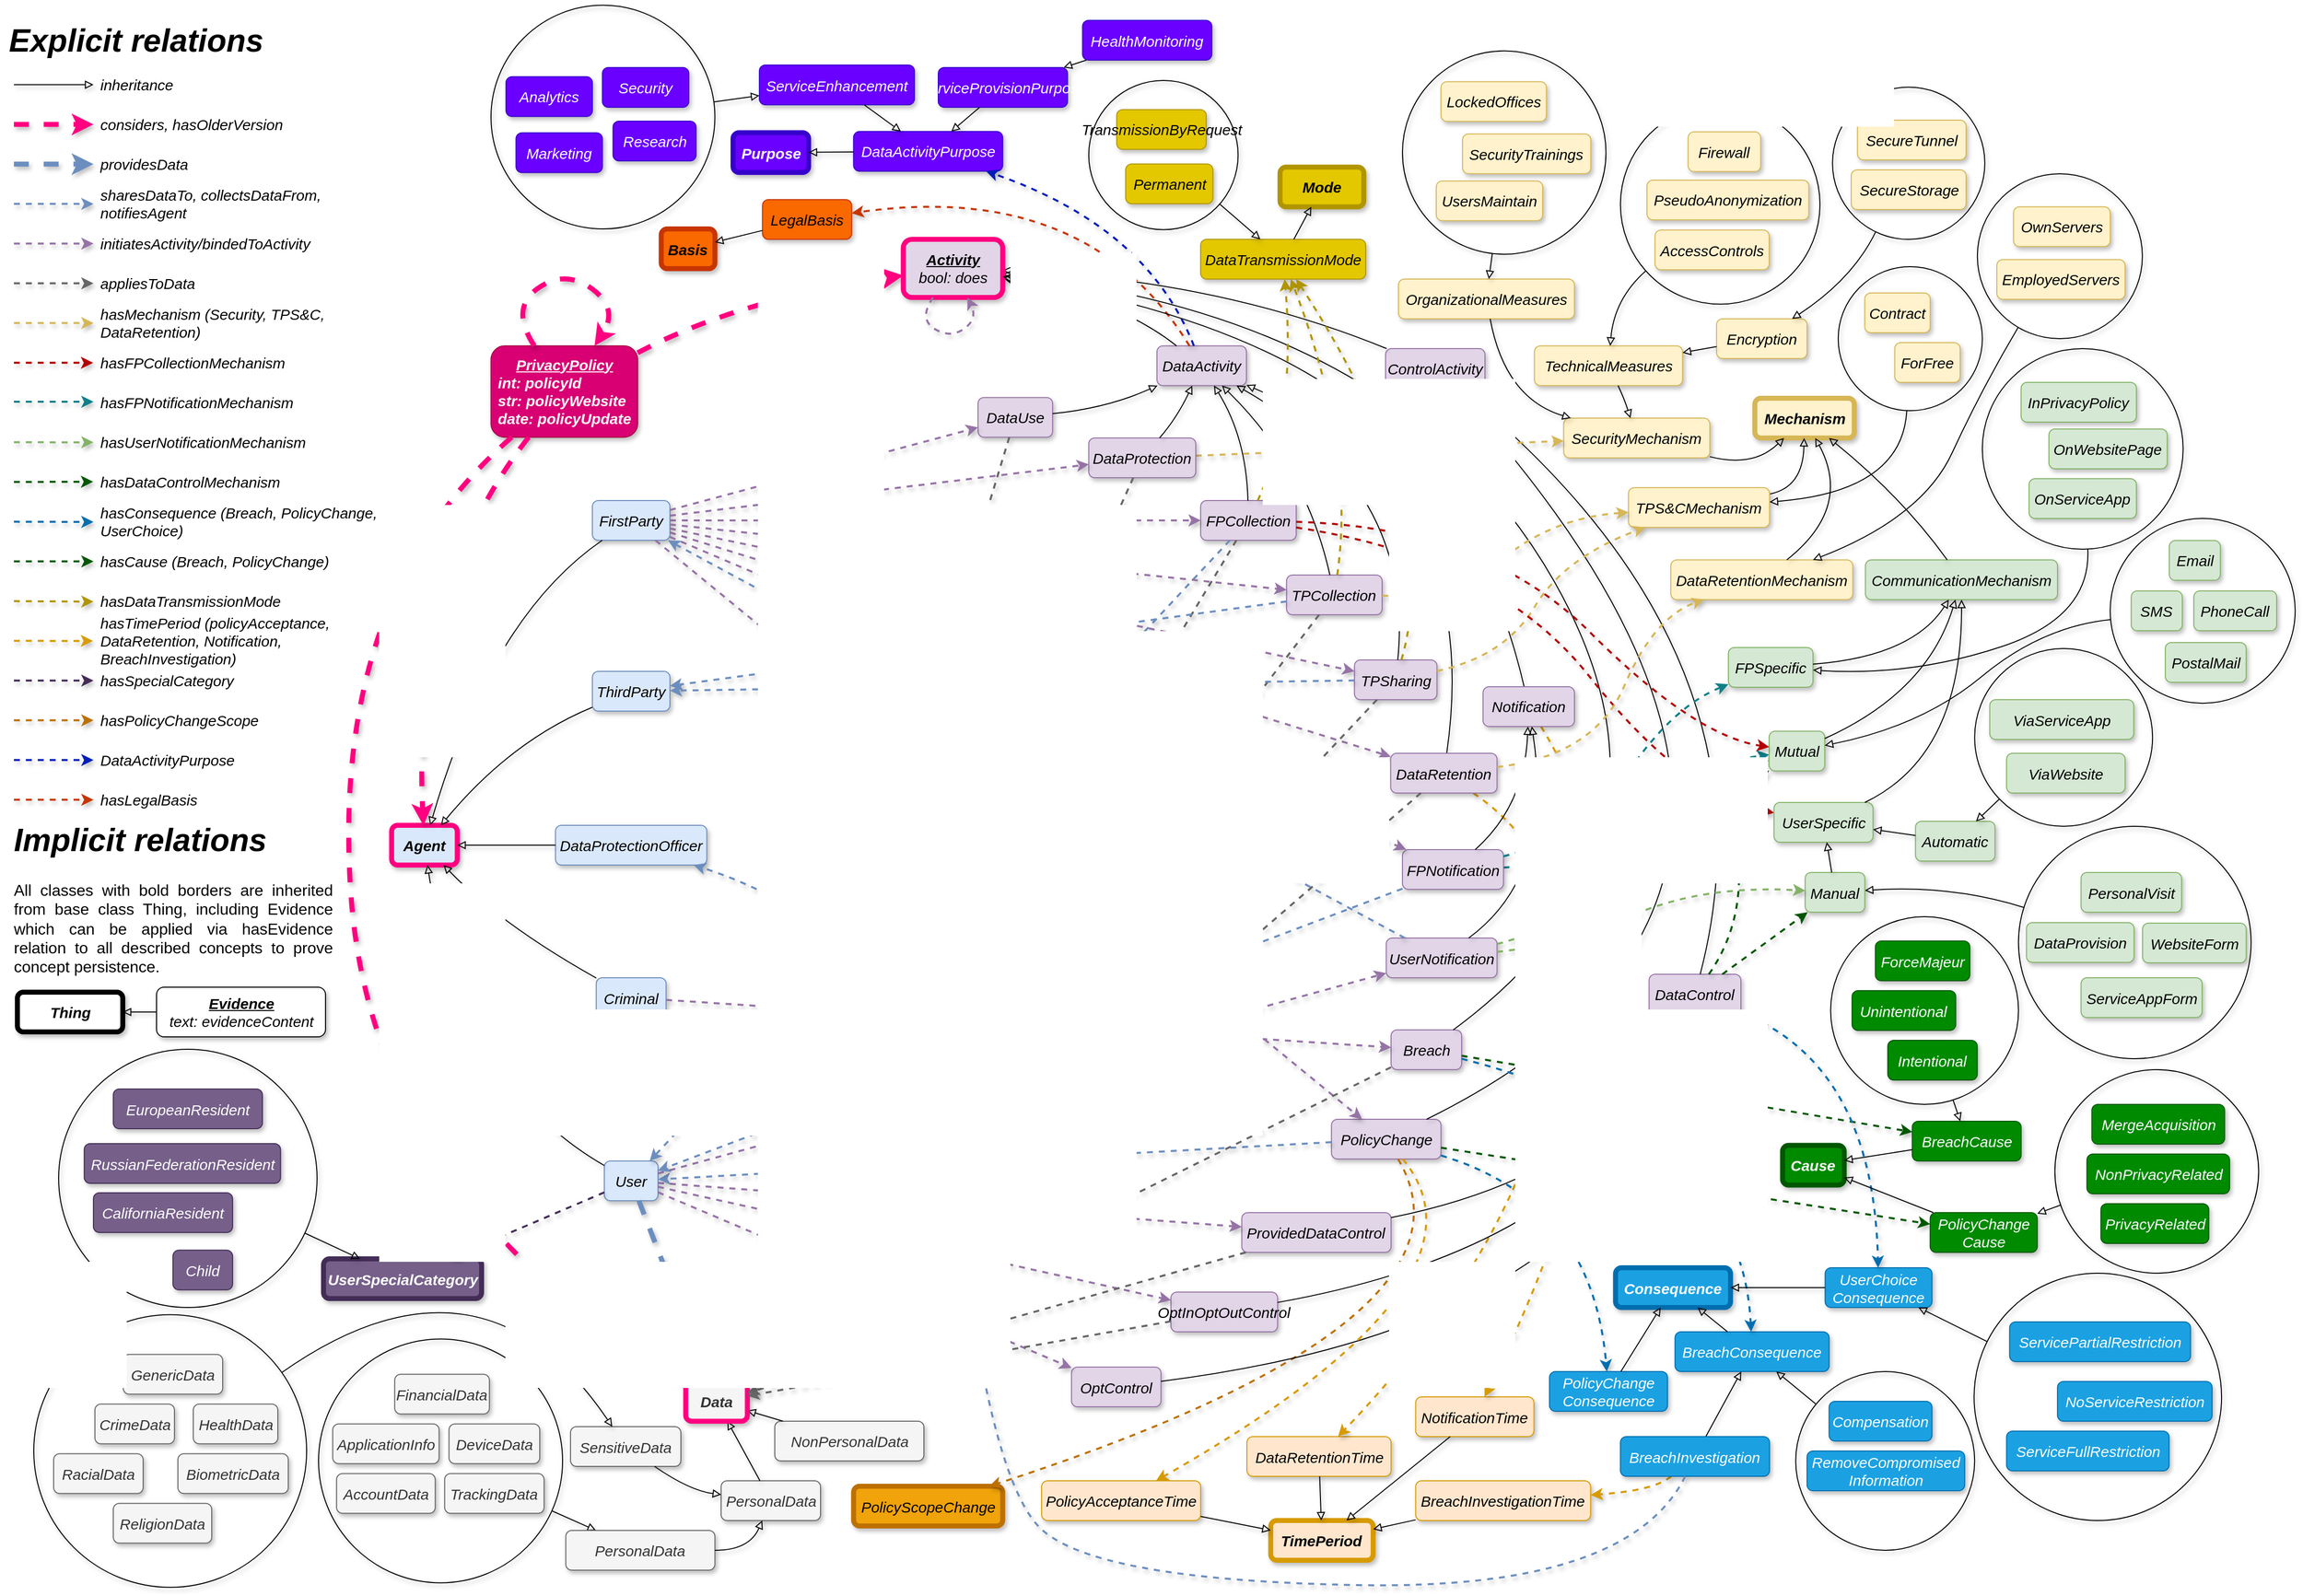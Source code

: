 <mxfile version="21.5.0" type="device" pages="2">
  <diagram name="full" id="Dm6EvlOQiXeZlFGwlq5U">
    <mxGraphModel dx="4725" dy="2755" grid="1" gridSize="5" guides="1" tooltips="1" connect="1" arrows="1" fold="1" page="0" pageScale="1" pageWidth="827" pageHeight="1169" background="none" math="0" shadow="0">
      <root>
        <mxCell id="sGm70nYlVKe_CVyL53Ym-0" />
        <mxCell id="sGm70nYlVKe_CVyL53Ym-1" parent="sGm70nYlVKe_CVyL53Ym-0" />
        <mxCell id="sGm70nYlVKe_CVyL53Ym-269" value="" style="ellipse;whiteSpace=wrap;html=1;aspect=fixed;fontSize=16;fillColor=none;shadow=1;" parent="sGm70nYlVKe_CVyL53Ym-1" vertex="1">
          <mxGeometry x="457" y="-589.75" width="204.75" height="204.75" as="geometry" />
        </mxCell>
        <mxCell id="sGm70nYlVKe_CVyL53Ym-265" value="" style="ellipse;whiteSpace=wrap;html=1;aspect=fixed;fontSize=16;fillColor=none;shadow=1;" parent="sGm70nYlVKe_CVyL53Ym-1" vertex="1">
          <mxGeometry x="895.4" y="-372.5" width="145" height="145" as="geometry" />
        </mxCell>
        <mxCell id="sGm70nYlVKe_CVyL53Ym-264" value="" style="ellipse;whiteSpace=wrap;html=1;aspect=fixed;fontSize=16;fillColor=none;shadow=1;" parent="sGm70nYlVKe_CVyL53Ym-1" vertex="1">
          <mxGeometry x="1035.41" y="-466" width="166" height="166" as="geometry" />
        </mxCell>
        <mxCell id="sGm70nYlVKe_CVyL53Ym-267" value="" style="ellipse;whiteSpace=wrap;html=1;aspect=fixed;fontSize=16;fillColor=none;shadow=1;" parent="sGm70nYlVKe_CVyL53Ym-1" vertex="1">
          <mxGeometry x="676.3" y="-535.5" width="200.75" height="200.75" as="geometry" />
        </mxCell>
        <mxCell id="sGm70nYlVKe_CVyL53Ym-268" value="" style="ellipse;whiteSpace=wrap;html=1;aspect=fixed;fontSize=16;fillColor=none;shadow=1;" parent="sGm70nYlVKe_CVyL53Ym-1" vertex="1">
          <mxGeometry x="889.65" y="-553.25" width="153.25" height="153.25" as="geometry" />
        </mxCell>
        <mxCell id="sGm70nYlVKe_CVyL53Ym-270" value="" style="ellipse;whiteSpace=wrap;html=1;aspect=fixed;fontSize=16;fillColor=none;shadow=1;" parent="sGm70nYlVKe_CVyL53Ym-1" vertex="1">
          <mxGeometry x="1113.39" y="436" width="205" height="205" as="geometry" />
        </mxCell>
        <mxCell id="sGm70nYlVKe_CVyL53Ym-271" value="" style="ellipse;whiteSpace=wrap;html=1;aspect=fixed;fontSize=16;fillColor=none;shadow=1;" parent="sGm70nYlVKe_CVyL53Ym-1" vertex="1">
          <mxGeometry x="887.78" y="282" width="189" height="189" as="geometry" />
        </mxCell>
        <mxCell id="sGm70nYlVKe_CVyL53Ym-272" value="" style="ellipse;whiteSpace=wrap;html=1;aspect=fixed;fontSize=16;fillColor=none;shadow=1;" parent="sGm70nYlVKe_CVyL53Ym-1" vertex="1">
          <mxGeometry x="1032.09" y="641" width="249" height="249" as="geometry" />
        </mxCell>
        <mxCell id="sGm70nYlVKe_CVyL53Ym-273" value="" style="ellipse;whiteSpace=wrap;html=1;aspect=fixed;fontSize=16;fillColor=none;shadow=1;" parent="sGm70nYlVKe_CVyL53Ym-1" vertex="1">
          <mxGeometry x="852.65" y="740" width="180" height="180" as="geometry" />
        </mxCell>
        <mxCell id="sGm70nYlVKe_CVyL53Ym-274" value="" style="ellipse;whiteSpace=wrap;html=1;aspect=fixed;fontSize=16;fillColor=none;shadow=1;" parent="sGm70nYlVKe_CVyL53Ym-1" vertex="1">
          <mxGeometry x="-633.5" y="707.25" width="245.5" height="245.5" as="geometry" />
        </mxCell>
        <mxCell id="sGm70nYlVKe_CVyL53Ym-275" value="" style="ellipse;whiteSpace=wrap;html=1;aspect=fixed;fontSize=16;fillColor=none;shadow=1;" parent="sGm70nYlVKe_CVyL53Ym-1" vertex="1">
          <mxGeometry x="-895" y="415.5" width="260" height="260" as="geometry" />
        </mxCell>
        <mxCell id="sGm70nYlVKe_CVyL53Ym-276" value="" style="ellipse;whiteSpace=wrap;html=1;aspect=fixed;fontSize=16;fillColor=none;shadow=1;" parent="sGm70nYlVKe_CVyL53Ym-1" vertex="1">
          <mxGeometry x="-920" y="682.75" width="274.5" height="274.5" as="geometry" />
        </mxCell>
        <mxCell id="sGm70nYlVKe_CVyL53Ym-277" value="" style="ellipse;whiteSpace=wrap;html=1;aspect=fixed;fontSize=16;fillColor=none;shadow=1;" parent="sGm70nYlVKe_CVyL53Ym-1" vertex="1">
          <mxGeometry x="141.38" y="-560" width="150.25" height="150.25" as="geometry" />
        </mxCell>
        <mxCell id="sGm70nYlVKe_CVyL53Ym-289" value="" style="ellipse;whiteSpace=wrap;html=1;aspect=fixed;fontSize=16;fillColor=none;shadow=1;" parent="sGm70nYlVKe_CVyL53Ym-1" vertex="1">
          <mxGeometry x="-460" y="-635.75" width="225.25" height="225.25" as="geometry" />
        </mxCell>
        <mxCell id="clZRZakaBaFwRohTCUgK-28" value="" style="ellipse;whiteSpace=wrap;html=1;aspect=fixed;fontSize=16;fillColor=none;shadow=1;" parent="sGm70nYlVKe_CVyL53Ym-1" vertex="1">
          <mxGeometry x="1169.03" y="-119" width="186.12" height="186.12" as="geometry" />
        </mxCell>
        <mxCell id="clZRZakaBaFwRohTCUgK-31" value="" style="ellipse;whiteSpace=wrap;html=1;aspect=fixed;fontSize=16;fillColor=none;shadow=1;" parent="sGm70nYlVKe_CVyL53Ym-1" vertex="1">
          <mxGeometry x="1076.78" y="191" width="234" height="234" as="geometry" />
        </mxCell>
        <mxCell id="clZRZakaBaFwRohTCUgK-33" value="" style="ellipse;whiteSpace=wrap;html=1;aspect=fixed;fontSize=16;fillColor=none;shadow=1;" parent="sGm70nYlVKe_CVyL53Ym-1" vertex="1">
          <mxGeometry x="1040.4" y="-290" width="202" height="202" as="geometry" />
        </mxCell>
        <mxCell id="clZRZakaBaFwRohTCUgK-36" value="" style="ellipse;whiteSpace=wrap;html=1;aspect=fixed;fontSize=16;fillColor=none;shadow=1;" parent="sGm70nYlVKe_CVyL53Ym-1" vertex="1">
          <mxGeometry x="1032.65" y="12.0" width="179" height="179" as="geometry" />
        </mxCell>
        <mxCell id="sGm70nYlVKe_CVyL53Ym-2" value="&lt;div&gt;&lt;u&gt;PrivacyPolicy&lt;/u&gt;&lt;/div&gt;&lt;div align=&quot;left&quot;&gt;int: policyId&lt;/div&gt;&lt;div align=&quot;left&quot;&gt;str: policyWebsite&lt;/div&gt;&lt;div align=&quot;left&quot;&gt;date: policyUpdate&lt;br&gt;&lt;/div&gt;" style="rounded=1;whiteSpace=wrap;html=1;fontSize=15;fontStyle=3;fillColor=#d80073;fontColor=#ffffff;strokeColor=#A50040;shadow=1;fontFamily=Helvetica;" parent="sGm70nYlVKe_CVyL53Ym-1" vertex="1">
          <mxGeometry x="-460" y="-292.75" width="147.5" height="92" as="geometry" />
        </mxCell>
        <mxCell id="sGm70nYlVKe_CVyL53Ym-3" value="Mechanism" style="rounded=1;whiteSpace=wrap;html=1;fillColor=#fff2cc;strokeColor=#d6b656;fontSize=15;fontStyle=3;shadow=1;strokeWidth=5;fontFamily=Helvetica;" parent="sGm70nYlVKe_CVyL53Ym-1" vertex="1">
          <mxGeometry x="811.52" y="-240" width="100" height="40" as="geometry" />
        </mxCell>
        <mxCell id="sGm70nYlVKe_CVyL53Ym-4" value="Agent" style="rounded=1;whiteSpace=wrap;html=1;fillColor=#dae8fc;strokeColor=#FF0080;fontSize=15;fontStyle=3;shadow=1;strokeWidth=5;fontFamily=Helvetica;" parent="sGm70nYlVKe_CVyL53Ym-1" vertex="1">
          <mxGeometry x="-560" y="190" width="66" height="40" as="geometry" />
        </mxCell>
        <mxCell id="sGm70nYlVKe_CVyL53Ym-5" value="PolicyChange" style="rounded=1;whiteSpace=wrap;html=1;fillColor=#e1d5e7;strokeColor=#9673a6;fontSize=15;fontStyle=2;shadow=1;fontFamily=Helvetica;" parent="sGm70nYlVKe_CVyL53Ym-1" vertex="1">
          <mxGeometry x="385.58" y="486" width="110.19" height="40" as="geometry" />
        </mxCell>
        <mxCell id="sGm70nYlVKe_CVyL53Ym-6" value="DataControl" style="rounded=1;whiteSpace=wrap;html=1;fillColor=#e1d5e7;strokeColor=#9673a6;fontSize=15;fontStyle=2;shadow=1;fontFamily=Helvetica;" parent="sGm70nYlVKe_CVyL53Ym-1" vertex="1">
          <mxGeometry x="705.12" y="340" width="92.37" height="40" as="geometry" />
        </mxCell>
        <mxCell id="sGm70nYlVKe_CVyL53Ym-8" value="ControlActivity" style="rounded=1;whiteSpace=wrap;html=1;fillColor=#e1d5e7;strokeColor=#9673a6;fontSize=15;fontStyle=2;shadow=1;fontFamily=Helvetica;" parent="sGm70nYlVKe_CVyL53Ym-1" vertex="1">
          <mxGeometry x="440" y="-290" width="100" height="40" as="geometry" />
        </mxCell>
        <mxCell id="sGm70nYlVKe_CVyL53Ym-9" value="" style="endArrow=block;html=1;endFill=0;fontSize=15;fontStyle=2;curved=1;shadow=1;fontFamily=Helvetica;" parent="sGm70nYlVKe_CVyL53Ym-1" source="sGm70nYlVKe_CVyL53Ym-6" target="sGm70nYlVKe_CVyL53Ym-8" edge="1">
          <mxGeometry width="50" height="50" relative="1" as="geometry">
            <mxPoint x="715.92" y="424" as="sourcePoint" />
            <mxPoint x="665.92" y="474" as="targetPoint" />
            <Array as="points">
              <mxPoint x="840" y="20" />
            </Array>
          </mxGeometry>
        </mxCell>
        <mxCell id="sGm70nYlVKe_CVyL53Ym-11" value="" style="endArrow=block;html=1;endFill=0;fontSize=15;fontStyle=2;curved=1;shadow=1;fontFamily=Helvetica;" parent="sGm70nYlVKe_CVyL53Ym-1" source="sGm70nYlVKe_CVyL53Ym-5" target="sGm70nYlVKe_CVyL53Ym-8" edge="1">
          <mxGeometry width="50" height="50" relative="1" as="geometry">
            <mxPoint x="927.587" y="544" as="sourcePoint" />
            <mxPoint x="767" y="-193" as="targetPoint" />
            <Array as="points">
              <mxPoint x="960" y="250" />
            </Array>
          </mxGeometry>
        </mxCell>
        <mxCell id="sGm70nYlVKe_CVyL53Ym-12" value="" style="endArrow=block;html=1;endFill=0;fontSize=15;fontStyle=2;curved=1;shadow=1;fontFamily=Helvetica;" parent="sGm70nYlVKe_CVyL53Ym-1" source="sGm70nYlVKe_CVyL53Ym-8" target="sGm70nYlVKe_CVyL53Ym-175" edge="1">
          <mxGeometry width="50" height="50" relative="1" as="geometry">
            <mxPoint x="697.038" y="369" as="sourcePoint" />
            <mxPoint x="673.962" y="344" as="targetPoint" />
            <Array as="points">
              <mxPoint x="270" y="-360" />
            </Array>
          </mxGeometry>
        </mxCell>
        <mxCell id="sGm70nYlVKe_CVyL53Ym-13" value="Breach" style="rounded=1;whiteSpace=wrap;html=1;fillColor=#e1d5e7;strokeColor=#9673a6;fontSize=15;fontStyle=2;shadow=1;fontFamily=Helvetica;" parent="sGm70nYlVKe_CVyL53Ym-1" vertex="1">
          <mxGeometry x="445.52" y="396" width="71" height="40" as="geometry" />
        </mxCell>
        <mxCell id="sGm70nYlVKe_CVyL53Ym-16" value="BreachConsequence" style="rounded=1;whiteSpace=wrap;html=1;fillColor=#1ba1e2;strokeColor=#006EAF;fontSize=15;fontStyle=2;fontColor=#ffffff;shadow=1;fontFamily=Helvetica;" parent="sGm70nYlVKe_CVyL53Ym-1" vertex="1">
          <mxGeometry x="731.23" y="700" width="155" height="40" as="geometry" />
        </mxCell>
        <mxCell id="sGm70nYlVKe_CVyL53Ym-17" value="BreachInvestigationTime" style="rounded=1;whiteSpace=wrap;html=1;fillColor=#ffe6cc;strokeColor=#d79b00;fontSize=15;fontStyle=2;shadow=1;fontFamily=Helvetica;" parent="sGm70nYlVKe_CVyL53Ym-1" vertex="1">
          <mxGeometry x="470.27" y="850" width="176" height="40" as="geometry" />
        </mxCell>
        <mxCell id="sGm70nYlVKe_CVyL53Ym-18" value="Cause" style="rounded=1;whiteSpace=wrap;html=1;fillColor=#008a00;strokeColor=#005700;fontSize=15;fontStyle=3;fontColor=#ffffff;shadow=1;glass=0;gradientColor=none;strokeWidth=5;fontFamily=Helvetica;" parent="sGm70nYlVKe_CVyL53Ym-1" vertex="1">
          <mxGeometry x="839.4" y="512.29" width="62" height="40" as="geometry" />
        </mxCell>
        <mxCell id="sGm70nYlVKe_CVyL53Ym-19" value="&lt;div&gt;RemoveCompromised&lt;/div&gt;&lt;div&gt;Information&lt;/div&gt;" style="rounded=1;whiteSpace=wrap;html=1;fillColor=#1ba1e2;strokeColor=#006EAF;fontSize=15;fontStyle=2;fontColor=#ffffff;shadow=1;fontFamily=Helvetica;" parent="sGm70nYlVKe_CVyL53Ym-1" vertex="1">
          <mxGeometry x="864.03" y="820" width="158.6" height="40" as="geometry" />
        </mxCell>
        <mxCell id="sGm70nYlVKe_CVyL53Ym-20" value="Compensation" style="rounded=1;whiteSpace=wrap;html=1;fillColor=#1ba1e2;strokeColor=#006EAF;fontSize=15;fontStyle=2;fontColor=#ffffff;shadow=1;fontFamily=Helvetica;" parent="sGm70nYlVKe_CVyL53Ym-1" vertex="1">
          <mxGeometry x="886.23" y="770" width="103.5" height="40" as="geometry" />
        </mxCell>
        <mxCell id="sGm70nYlVKe_CVyL53Ym-21" value="&lt;div&gt;NotificationTime&lt;/div&gt;" style="rounded=1;whiteSpace=wrap;html=1;fillColor=#ffe6cc;strokeColor=#d79b00;fontSize=15;fontStyle=2;shadow=1;fontFamily=Helvetica;" parent="sGm70nYlVKe_CVyL53Ym-1" vertex="1">
          <mxGeometry x="470.27" y="765.5" width="119" height="40" as="geometry" />
        </mxCell>
        <mxCell id="sGm70nYlVKe_CVyL53Ym-22" value="TimePeriod" style="rounded=1;whiteSpace=wrap;html=1;fillColor=#ffe6cc;strokeColor=#d79b00;fontSize=15;fontStyle=3;shadow=1;strokeWidth=5;fontFamily=Helvetica;" parent="sGm70nYlVKe_CVyL53Ym-1" vertex="1">
          <mxGeometry x="324.46" y="890" width="103" height="40" as="geometry" />
        </mxCell>
        <mxCell id="sGm70nYlVKe_CVyL53Ym-23" value="" style="endArrow=block;html=1;endFill=0;fontSize=15;fontStyle=2;shadow=1;fontFamily=Helvetica;" parent="sGm70nYlVKe_CVyL53Ym-1" source="sGm70nYlVKe_CVyL53Ym-21" target="sGm70nYlVKe_CVyL53Ym-22" edge="1">
          <mxGeometry width="50" height="50" relative="1" as="geometry">
            <mxPoint x="1505.75" y="1099.5" as="sourcePoint" />
            <mxPoint x="1505.75" y="1044.5" as="targetPoint" />
          </mxGeometry>
        </mxCell>
        <mxCell id="sGm70nYlVKe_CVyL53Ym-24" value="" style="endArrow=block;html=1;endFill=0;fontSize=15;fontStyle=2;shadow=1;fontFamily=Helvetica;" parent="sGm70nYlVKe_CVyL53Ym-1" source="sGm70nYlVKe_CVyL53Ym-17" target="sGm70nYlVKe_CVyL53Ym-22" edge="1">
          <mxGeometry width="50" height="50" relative="1" as="geometry">
            <mxPoint x="1335.75" y="1314.5" as="sourcePoint" />
            <mxPoint x="1305.75" y="1334.5" as="targetPoint" />
          </mxGeometry>
        </mxCell>
        <mxCell id="sGm70nYlVKe_CVyL53Ym-25" value="" style="endArrow=classic;html=1;dashed=1;fontSize=15;fontStyle=2;startArrow=none;curved=1;fillColor=#008a00;strokeColor=#005700;shadow=1;strokeWidth=2;fontFamily=Helvetica;" parent="sGm70nYlVKe_CVyL53Ym-1" source="sGm70nYlVKe_CVyL53Ym-13" target="sGm70nYlVKe_CVyL53Ym-77" edge="1">
          <mxGeometry width="50" height="50" relative="1" as="geometry">
            <mxPoint x="1706.663" y="492.34" as="sourcePoint" />
            <mxPoint x="1679.997" y="472.34" as="targetPoint" />
            <Array as="points" />
          </mxGeometry>
        </mxCell>
        <mxCell id="sGm70nYlVKe_CVyL53Ym-26" value="" style="endArrow=block;html=1;endFill=0;fontSize=15;fontStyle=2;shadow=1;fontFamily=Helvetica;curved=1;" parent="sGm70nYlVKe_CVyL53Ym-1" source="sGm70nYlVKe_CVyL53Ym-273" target="sGm70nYlVKe_CVyL53Ym-16" edge="1">
          <mxGeometry width="50" height="50" relative="1" as="geometry">
            <mxPoint x="1894.457" y="1208.1" as="sourcePoint" />
            <mxPoint x="1921.123" y="1228.1" as="targetPoint" />
          </mxGeometry>
        </mxCell>
        <mxCell id="sGm70nYlVKe_CVyL53Ym-27" value="" style="endArrow=block;html=1;endFill=0;fontSize=15;fontStyle=2;shadow=1;fontFamily=Helvetica;curved=1;" parent="sGm70nYlVKe_CVyL53Ym-1" source="sGm70nYlVKe_CVyL53Ym-218" target="sGm70nYlVKe_CVyL53Ym-16" edge="1">
          <mxGeometry width="50" height="50" relative="1" as="geometry">
            <mxPoint x="1904.457" y="1218.1" as="sourcePoint" />
            <mxPoint x="1931.123" y="1238.1" as="targetPoint" />
          </mxGeometry>
        </mxCell>
        <mxCell id="sGm70nYlVKe_CVyL53Ym-28" value="" style="endArrow=classic;html=1;dashed=1;fontSize=15;fontStyle=2;curved=1;fillColor=#1ba1e2;strokeColor=#006EAF;shadow=1;startArrow=none;strokeWidth=2;fontFamily=Helvetica;" parent="sGm70nYlVKe_CVyL53Ym-1" source="sGm70nYlVKe_CVyL53Ym-13" target="sGm70nYlVKe_CVyL53Ym-16" edge="1">
          <mxGeometry width="50" height="50" relative="1" as="geometry">
            <mxPoint x="1830" y="349.84" as="sourcePoint" />
            <mxPoint x="1750" y="334.84" as="targetPoint" />
            <Array as="points">
              <mxPoint x="798" y="497" />
            </Array>
          </mxGeometry>
        </mxCell>
        <mxCell id="sGm70nYlVKe_CVyL53Ym-29" value="" style="endArrow=classic;html=1;dashed=1;fontSize=15;fontStyle=2;curved=1;fillColor=#ffe6cc;strokeColor=#d79b00;shadow=1;strokeWidth=2;fontFamily=Helvetica;" parent="sGm70nYlVKe_CVyL53Ym-1" source="sGm70nYlVKe_CVyL53Ym-218" target="sGm70nYlVKe_CVyL53Ym-17" edge="1">
          <mxGeometry width="50" height="50" relative="1" as="geometry">
            <mxPoint x="63.333" y="450" as="sourcePoint" />
            <mxPoint x="10" y="400" as="targetPoint" />
            <Array as="points">
              <mxPoint x="710" y="860" />
            </Array>
          </mxGeometry>
        </mxCell>
        <mxCell id="sGm70nYlVKe_CVyL53Ym-30" value="" style="endArrow=classic;html=1;dashed=1;fontSize=15;fontStyle=2;curved=1;fillColor=#ffe6cc;strokeColor=#d79b00;shadow=1;strokeWidth=2;fontFamily=Helvetica;" parent="sGm70nYlVKe_CVyL53Ym-1" source="clZRZakaBaFwRohTCUgK-6" target="sGm70nYlVKe_CVyL53Ym-21" edge="1">
          <mxGeometry width="50" height="50" relative="1" as="geometry">
            <mxPoint x="564.755" y="-10" as="sourcePoint" />
            <mxPoint x="-14.348" y="390" as="targetPoint" />
            <Array as="points">
              <mxPoint x="750" y="340" />
            </Array>
          </mxGeometry>
        </mxCell>
        <mxCell id="sGm70nYlVKe_CVyL53Ym-31" value="User" style="rounded=1;whiteSpace=wrap;html=1;fillColor=#dae8fc;strokeColor=#6c8ebf;fontSize=15;fontStyle=2;shadow=1;fontFamily=Helvetica;" parent="sGm70nYlVKe_CVyL53Ym-1" vertex="1">
          <mxGeometry x="-346" y="528" width="54" height="40" as="geometry" />
        </mxCell>
        <mxCell id="sGm70nYlVKe_CVyL53Ym-32" value="Criminal" style="rounded=1;whiteSpace=wrap;html=1;fillColor=#dae8fc;strokeColor=#6c8ebf;fontSize=15;fontStyle=2;shadow=1;fontFamily=Helvetica;" parent="sGm70nYlVKe_CVyL53Ym-1" vertex="1">
          <mxGeometry x="-354.12" y="343.5" width="70.25" height="40" as="geometry" />
        </mxCell>
        <mxCell id="sGm70nYlVKe_CVyL53Ym-33" value="ThirdParty" style="rounded=1;whiteSpace=wrap;html=1;fillColor=#dae8fc;strokeColor=#6c8ebf;fontSize=15;fontStyle=2;shadow=1;fontFamily=Helvetica;" parent="sGm70nYlVKe_CVyL53Ym-1" vertex="1">
          <mxGeometry x="-358" y="35" width="78" height="40" as="geometry" />
        </mxCell>
        <mxCell id="sGm70nYlVKe_CVyL53Ym-34" value="NonPersonalData" style="rounded=1;whiteSpace=wrap;html=1;fillColor=#f5f5f5;fontColor=#333333;strokeColor=#666666;fontSize=15;fontStyle=2;shadow=1;fontFamily=Helvetica;" parent="sGm70nYlVKe_CVyL53Ym-1" vertex="1">
          <mxGeometry x="-174.49" y="790" width="150" height="40" as="geometry" />
        </mxCell>
        <mxCell id="sGm70nYlVKe_CVyL53Ym-35" value="SensitiveData" style="rounded=1;whiteSpace=wrap;html=1;fillColor=#f5f5f5;fontColor=#333333;strokeColor=#666666;fontSize=15;fontStyle=2;shadow=1;fontFamily=Helvetica;" parent="sGm70nYlVKe_CVyL53Ym-1" vertex="1">
          <mxGeometry x="-380" y="795.5" width="111" height="40" as="geometry" />
        </mxCell>
        <mxCell id="sGm70nYlVKe_CVyL53Ym-36" value="PersonalData" style="rounded=1;whiteSpace=wrap;html=1;fillColor=#f5f5f5;fontColor=#333333;strokeColor=#666666;fontSize=15;fontStyle=2;shadow=1;fontFamily=Helvetica;" parent="sGm70nYlVKe_CVyL53Ym-1" vertex="1">
          <mxGeometry x="-228.49" y="850" width="100" height="40" as="geometry" />
        </mxCell>
        <mxCell id="sGm70nYlVKe_CVyL53Ym-37" value="TrackingData" style="rounded=1;whiteSpace=wrap;html=1;fillColor=#f5f5f5;fontColor=#333333;strokeColor=#666666;fontSize=15;fontStyle=2;shadow=1;fontFamily=Helvetica;" parent="sGm70nYlVKe_CVyL53Ym-1" vertex="1">
          <mxGeometry x="-506.63" y="842.75" width="100" height="40" as="geometry" />
        </mxCell>
        <mxCell id="sGm70nYlVKe_CVyL53Ym-38" value="AccountData" style="rounded=1;whiteSpace=wrap;html=1;fillColor=#f5f5f5;fontColor=#333333;strokeColor=#666666;fontSize=15;fontStyle=2;shadow=1;fontFamily=Helvetica;" parent="sGm70nYlVKe_CVyL53Ym-1" vertex="1">
          <mxGeometry x="-615.37" y="842.75" width="99.24" height="40" as="geometry" />
        </mxCell>
        <mxCell id="sGm70nYlVKe_CVyL53Ym-39" value="ApplicationInfo" style="rounded=1;whiteSpace=wrap;html=1;fillColor=#f5f5f5;fontColor=#333333;strokeColor=#666666;fontSize=15;fontStyle=2;shadow=1;fontFamily=Helvetica;" parent="sGm70nYlVKe_CVyL53Ym-1" vertex="1">
          <mxGeometry x="-619.24" y="792.75" width="106.99" height="40" as="geometry" />
        </mxCell>
        <mxCell id="sGm70nYlVKe_CVyL53Ym-40" value="DeviceData" style="rounded=1;whiteSpace=wrap;html=1;fillColor=#f5f5f5;fontColor=#333333;strokeColor=#666666;fontSize=15;fontStyle=2;shadow=1;fontFamily=Helvetica;" parent="sGm70nYlVKe_CVyL53Ym-1" vertex="1">
          <mxGeometry x="-502.25" y="792.75" width="91.25" height="40" as="geometry" />
        </mxCell>
        <mxCell id="sGm70nYlVKe_CVyL53Ym-41" value="FinancialData" style="rounded=1;whiteSpace=wrap;html=1;fillColor=#f5f5f5;fontColor=#333333;strokeColor=#666666;fontSize=15;fontStyle=2;shadow=1;fontFamily=Helvetica;" parent="sGm70nYlVKe_CVyL53Ym-1" vertex="1">
          <mxGeometry x="-556.88" y="742.75" width="95.26" height="40" as="geometry" />
        </mxCell>
        <mxCell id="sGm70nYlVKe_CVyL53Ym-42" value="BiometricData" style="rounded=1;whiteSpace=wrap;html=1;fillColor=#f5f5f5;fontColor=#333333;strokeColor=#666666;fontSize=15;fontStyle=2;shadow=1;fontFamily=Helvetica;" parent="sGm70nYlVKe_CVyL53Ym-1" vertex="1">
          <mxGeometry x="-775" y="822.75" width="111" height="40" as="geometry" />
        </mxCell>
        <mxCell id="sGm70nYlVKe_CVyL53Ym-43" value="CrimeData" style="rounded=1;whiteSpace=wrap;html=1;fillColor=#f5f5f5;fontColor=#333333;strokeColor=#666666;fontSize=15;fontStyle=2;shadow=1;fontFamily=Helvetica;" parent="sGm70nYlVKe_CVyL53Ym-1" vertex="1">
          <mxGeometry x="-858.5" y="772.75" width="80" height="40" as="geometry" />
        </mxCell>
        <mxCell id="sGm70nYlVKe_CVyL53Ym-44" value="GenericData" style="rounded=1;whiteSpace=wrap;html=1;fillColor=#f5f5f5;fontColor=#333333;strokeColor=#666666;fontSize=15;fontStyle=2;shadow=1;fontFamily=Helvetica;" parent="sGm70nYlVKe_CVyL53Ym-1" vertex="1">
          <mxGeometry x="-830" y="722.75" width="100" height="40" as="geometry" />
        </mxCell>
        <mxCell id="sGm70nYlVKe_CVyL53Ym-45" value="HealthData" style="rounded=1;whiteSpace=wrap;html=1;fillColor=#f5f5f5;fontColor=#333333;strokeColor=#666666;fontSize=15;fontStyle=2;shadow=1;fontFamily=Helvetica;" parent="sGm70nYlVKe_CVyL53Ym-1" vertex="1">
          <mxGeometry x="-759.5" y="772.75" width="85" height="40" as="geometry" />
        </mxCell>
        <mxCell id="sGm70nYlVKe_CVyL53Ym-46" value="RacialData" style="rounded=1;whiteSpace=wrap;html=1;fillColor=#f5f5f5;fontColor=#333333;strokeColor=#666666;fontSize=15;fontStyle=2;shadow=1;fontFamily=Helvetica;" parent="sGm70nYlVKe_CVyL53Ym-1" vertex="1">
          <mxGeometry x="-900" y="822.75" width="90" height="40" as="geometry" />
        </mxCell>
        <mxCell id="sGm70nYlVKe_CVyL53Ym-47" value="ReligionData" style="rounded=1;whiteSpace=wrap;html=1;fillColor=#f5f5f5;fontColor=#333333;strokeColor=#666666;fontSize=15;fontStyle=2;shadow=1;fontFamily=Helvetica;" parent="sGm70nYlVKe_CVyL53Ym-1" vertex="1">
          <mxGeometry x="-840" y="872.75" width="99" height="40" as="geometry" />
        </mxCell>
        <mxCell id="sGm70nYlVKe_CVyL53Ym-48" value="" style="endArrow=block;html=1;endFill=0;fontSize=15;fontStyle=2;shadow=1;curved=1;fontFamily=Helvetica;" parent="sGm70nYlVKe_CVyL53Ym-1" source="sGm70nYlVKe_CVyL53Ym-35" target="sGm70nYlVKe_CVyL53Ym-36" edge="1">
          <mxGeometry width="50" height="50" relative="1" as="geometry">
            <mxPoint x="-14.81" y="1537.98" as="sourcePoint" />
            <mxPoint x="-480.999" y="699" as="targetPoint" />
            <Array as="points">
              <mxPoint x="-260" y="860" />
            </Array>
          </mxGeometry>
        </mxCell>
        <mxCell id="sGm70nYlVKe_CVyL53Ym-49" value="" style="endArrow=block;html=1;endFill=0;fontSize=15;fontStyle=2;shadow=1;fontFamily=Helvetica;" parent="sGm70nYlVKe_CVyL53Ym-1" source="sGm70nYlVKe_CVyL53Ym-274" target="sGm70nYlVKe_CVyL53Ym-120" edge="1">
          <mxGeometry width="50" height="50" relative="1" as="geometry">
            <mxPoint x="-81.279" y="1577.98" as="sourcePoint" />
            <mxPoint x="-60.801" y="1667.98" as="targetPoint" />
          </mxGeometry>
        </mxCell>
        <mxCell id="sGm70nYlVKe_CVyL53Ym-50" value="" style="endArrow=block;html=1;endFill=0;fontSize=15;fontStyle=2;shadow=1;fontFamily=Helvetica;curved=1;" parent="sGm70nYlVKe_CVyL53Ym-1" source="sGm70nYlVKe_CVyL53Ym-276" target="sGm70nYlVKe_CVyL53Ym-35" edge="1">
          <mxGeometry width="50" height="50" relative="1" as="geometry">
            <mxPoint x="261.94" y="1367.54" as="sourcePoint" />
            <mxPoint x="207.425" y="1677.54" as="targetPoint" />
            <Array as="points">
              <mxPoint x="-470" y="600" />
            </Array>
          </mxGeometry>
        </mxCell>
        <mxCell id="sGm70nYlVKe_CVyL53Ym-51" value="" style="endArrow=block;html=1;endFill=0;fontSize=15;fontStyle=2;shadow=1;curved=1;fontFamily=Helvetica;" parent="sGm70nYlVKe_CVyL53Ym-1" source="sGm70nYlVKe_CVyL53Ym-34" target="sGm70nYlVKe_CVyL53Ym-146" edge="1">
          <mxGeometry width="50" height="50" relative="1" as="geometry">
            <mxPoint x="-100.833" y="1587.98" as="sourcePoint" />
            <mxPoint x="54.64" y="1751.12" as="targetPoint" />
            <Array as="points" />
          </mxGeometry>
        </mxCell>
        <mxCell id="sGm70nYlVKe_CVyL53Ym-52" value="" style="endArrow=block;html=1;endFill=0;fontSize=15;fontStyle=2;shadow=1;fontFamily=Helvetica;curved=1;" parent="sGm70nYlVKe_CVyL53Ym-1" source="sGm70nYlVKe_CVyL53Ym-36" target="sGm70nYlVKe_CVyL53Ym-146" edge="1">
          <mxGeometry width="50" height="50" relative="1" as="geometry">
            <mxPoint x="-90.833" y="1597.98" as="sourcePoint" />
            <mxPoint x="-11.809" y="1751.12" as="targetPoint" />
          </mxGeometry>
        </mxCell>
        <mxCell id="sGm70nYlVKe_CVyL53Ym-53" value="LegalBasis" style="rounded=1;whiteSpace=wrap;html=1;fillColor=#fa6800;strokeColor=#C73500;fontSize=15;fontStyle=2;fontColor=#000000;shadow=1;fontFamily=Helvetica;" parent="sGm70nYlVKe_CVyL53Ym-1" vertex="1">
          <mxGeometry x="-186.9" y="-440" width="89.75" height="40" as="geometry" />
        </mxCell>
        <mxCell id="sGm70nYlVKe_CVyL53Ym-54" value="Mode" style="rounded=1;whiteSpace=wrap;html=1;fillColor=#e3c800;strokeColor=#B09500;fontSize=15;fontStyle=3;fontColor=#000000;shadow=1;strokeWidth=5;fontFamily=Helvetica;" parent="sGm70nYlVKe_CVyL53Ym-1" vertex="1">
          <mxGeometry x="333.84" y="-472.75" width="84.25" height="40" as="geometry" />
        </mxCell>
        <mxCell id="sGm70nYlVKe_CVyL53Ym-55" value="UserSpecialCategory" style="rounded=1;whiteSpace=wrap;html=1;fillColor=#76608a;strokeColor=#432D57;fontSize=15;fontStyle=3;fontColor=#ffffff;shadow=1;fontFamily=Helvetica;strokeWidth=5;" parent="sGm70nYlVKe_CVyL53Ym-1" vertex="1">
          <mxGeometry x="-628.5" y="626.5" width="159" height="40" as="geometry" />
        </mxCell>
        <mxCell id="sGm70nYlVKe_CVyL53Ym-56" value="DataActivityPurpose" style="rounded=1;whiteSpace=wrap;html=1;fillColor=#6a00ff;strokeColor=#3700CC;fontSize=15;fontStyle=2;fontColor=#ffffff;shadow=1;fontFamily=Helvetica;" parent="sGm70nYlVKe_CVyL53Ym-1" vertex="1">
          <mxGeometry x="-95.22" y="-508.57" width="150" height="40" as="geometry" />
        </mxCell>
        <mxCell id="sGm70nYlVKe_CVyL53Ym-57" value="SecurityMechanism" style="rounded=1;whiteSpace=wrap;html=1;fillColor=#fff2cc;strokeColor=#d6b656;fontSize=15;fontStyle=2;shadow=1;fontFamily=Helvetica;" parent="sGm70nYlVKe_CVyL53Ym-1" vertex="1">
          <mxGeometry x="619.22" y="-220" width="147" height="40" as="geometry" />
        </mxCell>
        <mxCell id="sGm70nYlVKe_CVyL53Ym-60" value="" style="endArrow=block;html=1;endFill=0;fontSize=15;fontStyle=2;curved=1;shadow=1;fontFamily=Helvetica;" parent="sGm70nYlVKe_CVyL53Ym-1" source="sGm70nYlVKe_CVyL53Ym-177" target="sGm70nYlVKe_CVyL53Ym-3" edge="1">
          <mxGeometry width="50" height="50" relative="1" as="geometry">
            <mxPoint x="1234.449" y="-1516.46" as="sourcePoint" />
            <mxPoint x="1249.051" y="-1314.9" as="targetPoint" />
            <Array as="points">
              <mxPoint x="860" y="-150" />
            </Array>
          </mxGeometry>
        </mxCell>
        <mxCell id="sGm70nYlVKe_CVyL53Ym-61" value="" style="endArrow=block;html=1;endFill=0;fontSize=15;fontStyle=2;curved=1;shadow=1;fontFamily=Helvetica;" parent="sGm70nYlVKe_CVyL53Ym-1" source="sGm70nYlVKe_CVyL53Ym-57" target="sGm70nYlVKe_CVyL53Ym-3" edge="1">
          <mxGeometry width="50" height="50" relative="1" as="geometry">
            <mxPoint x="864.903" y="-1923.96" as="sourcePoint" />
            <mxPoint x="708.14" y="-1901.31" as="targetPoint" />
            <Array as="points">
              <mxPoint x="810" y="-170" />
            </Array>
          </mxGeometry>
        </mxCell>
        <mxCell id="sGm70nYlVKe_CVyL53Ym-63" value="TechnicalMeasures" style="rounded=1;whiteSpace=wrap;html=1;fillColor=#fff2cc;strokeColor=#d6b656;fontSize=15;fontStyle=2;shadow=1;fontFamily=Helvetica;" parent="sGm70nYlVKe_CVyL53Ym-1" vertex="1">
          <mxGeometry x="589.79" y="-292.75" width="149" height="40" as="geometry" />
        </mxCell>
        <mxCell id="sGm70nYlVKe_CVyL53Ym-64" value="OrganizationalMeasures" style="rounded=1;whiteSpace=wrap;html=1;fillColor=#fff2cc;strokeColor=#d6b656;fontSize=15;fontStyle=2;shadow=1;fontFamily=Helvetica;" parent="sGm70nYlVKe_CVyL53Ym-1" vertex="1">
          <mxGeometry x="453.0" y="-360" width="177" height="40" as="geometry" />
        </mxCell>
        <mxCell id="sGm70nYlVKe_CVyL53Ym-65" value="Encryption" style="rounded=1;whiteSpace=wrap;html=1;fillColor=#fff2cc;strokeColor=#d6b656;fontSize=15;fontStyle=2;shadow=1;fontFamily=Helvetica;" parent="sGm70nYlVKe_CVyL53Ym-1" vertex="1">
          <mxGeometry x="773.03" y="-320" width="91" height="40" as="geometry" />
        </mxCell>
        <mxCell id="sGm70nYlVKe_CVyL53Ym-67" value="" style="endArrow=block;html=1;endFill=0;fontSize=15;fontStyle=2;curved=1;shadow=1;fontFamily=Helvetica;" parent="sGm70nYlVKe_CVyL53Ym-1" source="sGm70nYlVKe_CVyL53Ym-65" target="sGm70nYlVKe_CVyL53Ym-63" edge="1">
          <mxGeometry width="50" height="50" relative="1" as="geometry">
            <mxPoint x="1262.32" y="-1269.09" as="sourcePoint" />
            <mxPoint x="1392.32" y="-1283.589" as="targetPoint" />
          </mxGeometry>
        </mxCell>
        <mxCell id="sGm70nYlVKe_CVyL53Ym-68" value="" style="endArrow=block;html=1;endFill=0;fontSize=15;fontStyle=2;curved=1;shadow=1;fontFamily=Helvetica;" parent="sGm70nYlVKe_CVyL53Ym-1" source="sGm70nYlVKe_CVyL53Ym-64" target="sGm70nYlVKe_CVyL53Ym-57" edge="1">
          <mxGeometry width="50" height="50" relative="1" as="geometry">
            <mxPoint x="992.41" y="-1392.264" as="sourcePoint" />
            <mxPoint x="1037.41" y="-1389.956" as="targetPoint" />
            <Array as="points">
              <mxPoint x="560" y="-240" />
            </Array>
          </mxGeometry>
        </mxCell>
        <mxCell id="sGm70nYlVKe_CVyL53Ym-69" value="" style="endArrow=block;html=1;endFill=0;fontSize=15;fontStyle=2;curved=1;shadow=1;fontFamily=Helvetica;" parent="sGm70nYlVKe_CVyL53Ym-1" source="sGm70nYlVKe_CVyL53Ym-63" target="sGm70nYlVKe_CVyL53Ym-57" edge="1">
          <mxGeometry width="50" height="50" relative="1" as="geometry">
            <mxPoint x="1157.41" y="-1345.675" as="sourcePoint" />
            <mxPoint x="1237.41" y="-1366.545" as="targetPoint" />
            <Array as="points">
              <mxPoint x="680" y="-240" />
            </Array>
          </mxGeometry>
        </mxCell>
        <mxCell id="sGm70nYlVKe_CVyL53Ym-71" value="OnServiceApp" style="rounded=1;whiteSpace=wrap;html=1;fillColor=#d5e8d4;strokeColor=#82b366;fontSize=15;fontStyle=2;shadow=1;fontFamily=Helvetica;" parent="sGm70nYlVKe_CVyL53Ym-1" vertex="1">
          <mxGeometry x="1087.4" y="-159" width="108" height="40" as="geometry" />
        </mxCell>
        <mxCell id="sGm70nYlVKe_CVyL53Ym-72" value="InPrivacyPolicy" style="rounded=1;whiteSpace=wrap;html=1;fillColor=#d5e8d4;strokeColor=#82b366;fontSize=15;fontStyle=2;shadow=1;fontFamily=Helvetica;" parent="sGm70nYlVKe_CVyL53Ym-1" vertex="1">
          <mxGeometry x="1079.4" y="-256" width="116" height="40" as="geometry" />
        </mxCell>
        <mxCell id="sGm70nYlVKe_CVyL53Ym-77" value="BreachCause" style="rounded=1;whiteSpace=wrap;html=1;fillColor=#008a00;strokeColor=#005700;fontSize=15;fontStyle=2;fontColor=#ffffff;shadow=1;fontFamily=Helvetica;" parent="sGm70nYlVKe_CVyL53Ym-1" vertex="1">
          <mxGeometry x="969.9" y="488" width="109.5" height="40" as="geometry" />
        </mxCell>
        <mxCell id="sGm70nYlVKe_CVyL53Ym-78" value="Intentional" style="rounded=1;whiteSpace=wrap;html=1;fillColor=#008a00;strokeColor=#005700;fontSize=15;fontStyle=2;fontColor=#ffffff;shadow=1;fontFamily=Helvetica;" parent="sGm70nYlVKe_CVyL53Ym-1" vertex="1">
          <mxGeometry x="945.28" y="406.5" width="90" height="40" as="geometry" />
        </mxCell>
        <mxCell id="sGm70nYlVKe_CVyL53Ym-79" value="Unintentional" style="rounded=1;whiteSpace=wrap;html=1;fillColor=#008a00;strokeColor=#005700;fontSize=15;fontStyle=2;fontColor=#ffffff;shadow=1;fontFamily=Helvetica;" parent="sGm70nYlVKe_CVyL53Ym-1" vertex="1">
          <mxGeometry x="909.35" y="356.5" width="104.25" height="40" as="geometry" />
        </mxCell>
        <mxCell id="sGm70nYlVKe_CVyL53Ym-80" value="" style="endArrow=block;html=1;endFill=0;fontSize=15;fontStyle=2;curved=1;shadow=1;fontFamily=Helvetica;" parent="sGm70nYlVKe_CVyL53Ym-1" source="sGm70nYlVKe_CVyL53Ym-77" target="sGm70nYlVKe_CVyL53Ym-18" edge="1">
          <mxGeometry width="50" height="50" relative="1" as="geometry">
            <mxPoint x="2121.72" y="1280.21" as="sourcePoint" />
            <mxPoint x="2221.72" y="1280.21" as="targetPoint" />
            <Array as="points" />
          </mxGeometry>
        </mxCell>
        <mxCell id="sGm70nYlVKe_CVyL53Ym-81" value="" style="endArrow=block;html=1;endFill=0;fontSize=15;fontStyle=2;shadow=1;fontFamily=Helvetica;" parent="sGm70nYlVKe_CVyL53Ym-1" source="sGm70nYlVKe_CVyL53Ym-271" target="sGm70nYlVKe_CVyL53Ym-77" edge="1">
          <mxGeometry width="50" height="50" relative="1" as="geometry">
            <mxPoint x="2033.72" y="997.05" as="sourcePoint" />
            <mxPoint x="2083.72" y="997.05" as="targetPoint" />
          </mxGeometry>
        </mxCell>
        <mxCell id="sGm70nYlVKe_CVyL53Ym-82" value="DataTransmissionMode" style="rounded=1;whiteSpace=wrap;html=1;fillColor=#e3c800;strokeColor=#B09500;fontSize=15;fontStyle=2;fontColor=#000000;shadow=1;fontFamily=Helvetica;" parent="sGm70nYlVKe_CVyL53Ym-1" vertex="1">
          <mxGeometry x="253.95" y="-400" width="166.05" height="40" as="geometry" />
        </mxCell>
        <mxCell id="sGm70nYlVKe_CVyL53Ym-84" value="" style="endArrow=classic;html=1;dashed=1;fontSize=15;fontStyle=2;shadow=1;fillColor=#76608a;strokeColor=#432D57;strokeWidth=2;fontFamily=Helvetica;" parent="sGm70nYlVKe_CVyL53Ym-1" source="sGm70nYlVKe_CVyL53Ym-31" target="sGm70nYlVKe_CVyL53Ym-55" edge="1">
          <mxGeometry width="50" height="50" relative="1" as="geometry">
            <mxPoint x="389.5" y="46.64" as="sourcePoint" />
            <mxPoint x="357" y="6.64" as="targetPoint" />
          </mxGeometry>
        </mxCell>
        <mxCell id="sGm70nYlVKe_CVyL53Ym-85" value="DataActivity" style="rounded=1;whiteSpace=wrap;html=1;fillColor=#e1d5e7;strokeColor=#9673a6;fontSize=15;fontStyle=2;shadow=1;fontFamily=Helvetica;" parent="sGm70nYlVKe_CVyL53Ym-1" vertex="1">
          <mxGeometry x="210" y="-292.75" width="90" height="40" as="geometry" />
        </mxCell>
        <mxCell id="sGm70nYlVKe_CVyL53Ym-86" value="" style="endArrow=classic;html=1;dashed=1;fontSize=15;fontStyle=2;fillColor=#fa6800;strokeColor=#C73500;curved=1;shadow=1;strokeWidth=2;fontFamily=Helvetica;" parent="sGm70nYlVKe_CVyL53Ym-1" source="sGm70nYlVKe_CVyL53Ym-85" target="sGm70nYlVKe_CVyL53Ym-53" edge="1">
          <mxGeometry width="50" height="50" relative="1" as="geometry">
            <mxPoint x="898.297" y="315.08" as="sourcePoint" />
            <mxPoint x="897.623" y="205.08" as="targetPoint" />
            <Array as="points">
              <mxPoint x="140" y="-460" />
            </Array>
          </mxGeometry>
        </mxCell>
        <mxCell id="sGm70nYlVKe_CVyL53Ym-87" value="" style="endArrow=block;html=1;endFill=0;fontSize=15;fontStyle=2;curved=1;shadow=1;fontFamily=Helvetica;" parent="sGm70nYlVKe_CVyL53Ym-1" source="sGm70nYlVKe_CVyL53Ym-85" target="sGm70nYlVKe_CVyL53Ym-175" edge="1">
          <mxGeometry width="50" height="50" relative="1" as="geometry">
            <mxPoint x="879.615" y="449" as="sourcePoint" />
            <mxPoint x="880.305" y="329" as="targetPoint" />
            <Array as="points">
              <mxPoint x="170" y="-340" />
            </Array>
          </mxGeometry>
        </mxCell>
        <mxCell id="sGm70nYlVKe_CVyL53Ym-88" value="" style="endArrow=classic;html=1;dashed=1;fontSize=15;fontStyle=2;fillColor=#0050ef;strokeColor=#001DBC;curved=1;shadow=1;strokeWidth=2;fontFamily=Helvetica;" parent="sGm70nYlVKe_CVyL53Ym-1" source="sGm70nYlVKe_CVyL53Ym-85" target="sGm70nYlVKe_CVyL53Ym-56" edge="1">
          <mxGeometry width="50" height="50" relative="1" as="geometry">
            <mxPoint x="704.5" y="316.322" as="sourcePoint" />
            <mxPoint x="653.148" y="292.24" as="targetPoint" />
            <Array as="points">
              <mxPoint x="200" y="-413" />
            </Array>
          </mxGeometry>
        </mxCell>
        <mxCell id="sGm70nYlVKe_CVyL53Ym-94" value="TPSharing" style="rounded=1;whiteSpace=wrap;html=1;fillColor=#e1d5e7;strokeColor=#9673a6;fontSize=15;fontStyle=2;shadow=1;fontFamily=Helvetica;" parent="sGm70nYlVKe_CVyL53Ym-1" vertex="1">
          <mxGeometry x="408.71" y="23.5" width="83" height="40" as="geometry" />
        </mxCell>
        <mxCell id="sGm70nYlVKe_CVyL53Ym-95" value="" style="endArrow=block;html=1;endFill=0;fontSize=15;fontStyle=2;curved=1;shadow=1;fontFamily=Helvetica;" parent="sGm70nYlVKe_CVyL53Ym-1" source="sGm70nYlVKe_CVyL53Ym-94" target="sGm70nYlVKe_CVyL53Ym-85" edge="1">
          <mxGeometry width="50" height="50" relative="1" as="geometry">
            <mxPoint x="956.5" y="449" as="sourcePoint" />
            <mxPoint x="956.5" y="349" as="targetPoint" />
            <Array as="points">
              <mxPoint x="470" y="-150" />
            </Array>
          </mxGeometry>
        </mxCell>
        <mxCell id="sGm70nYlVKe_CVyL53Ym-96" value="FPCollection" style="rounded=1;whiteSpace=wrap;html=1;fillColor=#e1d5e7;strokeColor=#9673a6;fontSize=15;fontStyle=2;shadow=1;fontFamily=Helvetica;" parent="sGm70nYlVKe_CVyL53Ym-1" vertex="1">
          <mxGeometry x="253.95" y="-137" width="96.13" height="40" as="geometry" />
        </mxCell>
        <mxCell id="sGm70nYlVKe_CVyL53Ym-97" value="DataUse" style="rounded=1;whiteSpace=wrap;html=1;fillColor=#e1d5e7;strokeColor=#9673a6;fontSize=15;fontStyle=2;shadow=1;fontFamily=Helvetica;" parent="sGm70nYlVKe_CVyL53Ym-1" vertex="1">
          <mxGeometry x="30.0" y="-240.75" width="75" height="40" as="geometry" />
        </mxCell>
        <mxCell id="sGm70nYlVKe_CVyL53Ym-98" value="" style="endArrow=block;html=1;endFill=0;fontSize=15;fontStyle=2;curved=1;shadow=1;fontFamily=Helvetica;" parent="sGm70nYlVKe_CVyL53Ym-1" source="sGm70nYlVKe_CVyL53Ym-96" target="sGm70nYlVKe_CVyL53Ym-85" edge="1">
          <mxGeometry width="50" height="50" relative="1" as="geometry">
            <mxPoint x="620" y="439.596" as="sourcePoint" />
            <mxPoint x="766.5" y="478.404" as="targetPoint" />
            <Array as="points">
              <mxPoint x="300" y="-200" />
            </Array>
          </mxGeometry>
        </mxCell>
        <mxCell id="sGm70nYlVKe_CVyL53Ym-99" value="" style="endArrow=block;html=1;endFill=0;fontSize=15;fontStyle=2;curved=1;shadow=1;fontFamily=Helvetica;" parent="sGm70nYlVKe_CVyL53Ym-1" source="sGm70nYlVKe_CVyL53Ym-163" target="sGm70nYlVKe_CVyL53Ym-85" edge="1">
          <mxGeometry width="50" height="50" relative="1" as="geometry">
            <mxPoint x="635.667" y="389" as="sourcePoint" />
            <mxPoint x="772.333" y="469" as="targetPoint" />
            <Array as="points">
              <mxPoint x="540" y="-150" />
            </Array>
          </mxGeometry>
        </mxCell>
        <mxCell id="sGm70nYlVKe_CVyL53Ym-100" value="" style="endArrow=block;html=1;endFill=0;fontSize=15;fontStyle=2;curved=1;shadow=1;fontFamily=Helvetica;" parent="sGm70nYlVKe_CVyL53Ym-1" source="sGm70nYlVKe_CVyL53Ym-97" target="sGm70nYlVKe_CVyL53Ym-85" edge="1">
          <mxGeometry width="50" height="50" relative="1" as="geometry">
            <mxPoint x="686.059" y="339" as="sourcePoint" />
            <mxPoint x="790.441" y="469" as="targetPoint" />
            <Array as="points">
              <mxPoint x="160" y="-230" />
            </Array>
          </mxGeometry>
        </mxCell>
        <mxCell id="sGm70nYlVKe_CVyL53Ym-101" value="DataRetentionMechanism" style="rounded=1;whiteSpace=wrap;html=1;fillColor=#fff2cc;strokeColor=#d6b656;fontSize=15;fontStyle=2;shadow=1;fontFamily=Helvetica;" parent="sGm70nYlVKe_CVyL53Ym-1" vertex="1">
          <mxGeometry x="727.03" y="-77.25" width="183" height="40" as="geometry" />
        </mxCell>
        <mxCell id="sGm70nYlVKe_CVyL53Ym-102" value="" style="endArrow=block;html=1;endFill=0;fontSize=15;fontStyle=2;curved=1;shadow=1;fontFamily=Helvetica;" parent="sGm70nYlVKe_CVyL53Ym-1" source="sGm70nYlVKe_CVyL53Ym-101" target="sGm70nYlVKe_CVyL53Ym-3" edge="1">
          <mxGeometry width="50" height="50" relative="1" as="geometry">
            <mxPoint x="1141.406" y="-1273.96" as="sourcePoint" />
            <mxPoint x="1057.534" y="-1446.46" as="targetPoint" />
            <Array as="points">
              <mxPoint x="910" y="-130" />
            </Array>
          </mxGeometry>
        </mxCell>
        <mxCell id="sGm70nYlVKe_CVyL53Ym-103" value="DataRetentionTime" style="rounded=1;whiteSpace=wrap;html=1;fillColor=#ffe6cc;strokeColor=#d79b00;fontSize=15;fontStyle=2;shadow=1;fontFamily=Helvetica;" parent="sGm70nYlVKe_CVyL53Ym-1" vertex="1">
          <mxGeometry x="300.52" y="805.5" width="145" height="40" as="geometry" />
        </mxCell>
        <mxCell id="sGm70nYlVKe_CVyL53Ym-104" value="" style="endArrow=block;html=1;endFill=0;fontSize=15;fontStyle=2;shadow=1;fontFamily=Helvetica;" parent="sGm70nYlVKe_CVyL53Ym-1" source="sGm70nYlVKe_CVyL53Ym-103" target="sGm70nYlVKe_CVyL53Ym-22" edge="1">
          <mxGeometry width="50" height="50" relative="1" as="geometry">
            <mxPoint x="1362.893" y="1394.5" as="sourcePoint" />
            <mxPoint x="1328.62" y="1435.5" as="targetPoint" />
          </mxGeometry>
        </mxCell>
        <mxCell id="sGm70nYlVKe_CVyL53Ym-105" value="" style="endArrow=block;html=1;endFill=0;fontSize=15;fontStyle=2;curved=1;shadow=1;fontFamily=Helvetica;" parent="sGm70nYlVKe_CVyL53Ym-1" source="sGm70nYlVKe_CVyL53Ym-13" target="sGm70nYlVKe_CVyL53Ym-175" edge="1">
          <mxGeometry width="50" height="50" relative="1" as="geometry">
            <mxPoint x="956.5" y="449" as="sourcePoint" />
            <mxPoint x="956.5" y="349" as="targetPoint" />
            <Array as="points">
              <mxPoint x="760" y="210" />
              <mxPoint x="460" y="-320" />
            </Array>
          </mxGeometry>
        </mxCell>
        <mxCell id="sGm70nYlVKe_CVyL53Ym-106" value="PolicyScopeChange" style="rounded=1;whiteSpace=wrap;html=1;fontSize=15;fontStyle=2;fillColor=#f0a30a;strokeColor=#BD7000;fontColor=#000000;shadow=1;fontFamily=Helvetica;strokeWidth=5;" parent="sGm70nYlVKe_CVyL53Ym-1" vertex="1">
          <mxGeometry x="-95.22" y="855.5" width="150" height="40" as="geometry" />
        </mxCell>
        <mxCell id="sGm70nYlVKe_CVyL53Ym-107" value="" style="endArrow=classic;html=1;dashed=1;fontSize=15;fontStyle=2;curved=1;fillColor=#f0a30a;strokeColor=#BD7000;shadow=1;strokeWidth=2;fontFamily=Helvetica;" parent="sGm70nYlVKe_CVyL53Ym-1" source="sGm70nYlVKe_CVyL53Ym-5" target="sGm70nYlVKe_CVyL53Ym-106" edge="1">
          <mxGeometry width="50" height="50" relative="1" as="geometry">
            <mxPoint x="1269.772" y="541.38" as="sourcePoint" />
            <mxPoint x="1373.168" y="581.3" as="targetPoint" />
            <Array as="points">
              <mxPoint x="550" y="690" />
            </Array>
          </mxGeometry>
        </mxCell>
        <mxCell id="sGm70nYlVKe_CVyL53Ym-108" value="" style="endArrow=classic;html=1;dashed=1;fontSize=15;fontStyle=2;curved=1;fillColor=#ffe6cc;strokeColor=#d79b00;shadow=1;strokeWidth=2;fontFamily=Helvetica;" parent="sGm70nYlVKe_CVyL53Ym-1" source="sGm70nYlVKe_CVyL53Ym-163" target="sGm70nYlVKe_CVyL53Ym-103" edge="1">
          <mxGeometry width="50" height="50" relative="1" as="geometry">
            <mxPoint x="609" y="610.07" as="sourcePoint" />
            <mxPoint x="450.9" y="561.12" as="targetPoint" />
            <Array as="points">
              <mxPoint x="650" y="240" />
              <mxPoint x="570" y="620" />
            </Array>
          </mxGeometry>
        </mxCell>
        <mxCell id="sGm70nYlVKe_CVyL53Ym-109" value="Purpose" style="rounded=1;whiteSpace=wrap;html=1;fillColor=#6a00ff;strokeColor=#3700CC;fontSize=15;fontStyle=3;fontColor=#ffffff;shadow=1;fontFamily=Helvetica;strokeWidth=5;" parent="sGm70nYlVKe_CVyL53Ym-1" vertex="1">
          <mxGeometry x="-216.49" y="-507.37" width="76" height="40" as="geometry" />
        </mxCell>
        <mxCell id="sGm70nYlVKe_CVyL53Ym-110" value="" style="endArrow=block;html=1;endFill=0;fontSize=15;fontStyle=2;shadow=1;fontFamily=Helvetica;" parent="sGm70nYlVKe_CVyL53Ym-1" source="sGm70nYlVKe_CVyL53Ym-56" target="sGm70nYlVKe_CVyL53Ym-109" edge="1">
          <mxGeometry width="50" height="50" relative="1" as="geometry">
            <mxPoint x="308.238" y="-980.87" as="sourcePoint" />
            <mxPoint x="263.402" y="-951.87" as="targetPoint" />
          </mxGeometry>
        </mxCell>
        <mxCell id="sGm70nYlVKe_CVyL53Ym-111" value="Consequence" style="rounded=1;whiteSpace=wrap;html=1;fillColor=#1ba1e2;strokeColor=#006EAF;fontSize=15;fontStyle=3;fontColor=#ffffff;shadow=1;strokeWidth=5;fontFamily=Helvetica;" parent="sGm70nYlVKe_CVyL53Ym-1" vertex="1">
          <mxGeometry x="671.35" y="635.5" width="115.69" height="40" as="geometry" />
        </mxCell>
        <mxCell id="sGm70nYlVKe_CVyL53Ym-112" value="" style="endArrow=block;html=1;endFill=0;fontSize=15;fontStyle=2;shadow=1;curved=1;fontFamily=Helvetica;" parent="sGm70nYlVKe_CVyL53Ym-1" source="sGm70nYlVKe_CVyL53Ym-16" target="sGm70nYlVKe_CVyL53Ym-111" edge="1">
          <mxGeometry width="50" height="50" relative="1" as="geometry">
            <mxPoint x="1601.458" y="1078.72" as="sourcePoint" />
            <mxPoint x="1556.622" y="1107.72" as="targetPoint" />
          </mxGeometry>
        </mxCell>
        <mxCell id="sGm70nYlVKe_CVyL53Ym-113" value="Basis" style="rounded=1;whiteSpace=wrap;html=1;fillColor=#fa6800;strokeColor=#C73500;fontSize=15;fontStyle=3;fontColor=#000000;shadow=1;fontFamily=Helvetica;strokeWidth=5;" parent="sGm70nYlVKe_CVyL53Ym-1" vertex="1">
          <mxGeometry x="-288.75" y="-410.5" width="54" height="40" as="geometry" />
        </mxCell>
        <mxCell id="sGm70nYlVKe_CVyL53Ym-114" value="" style="endArrow=block;html=1;endFill=0;fontSize=15;fontStyle=2;shadow=1;fontFamily=Helvetica;" parent="sGm70nYlVKe_CVyL53Ym-1" source="sGm70nYlVKe_CVyL53Ym-53" target="sGm70nYlVKe_CVyL53Ym-113" edge="1">
          <mxGeometry width="50" height="50" relative="1" as="geometry">
            <mxPoint x="1123.45" y="-975.76" as="sourcePoint" />
            <mxPoint x="1083.64" y="-975.76" as="targetPoint" />
          </mxGeometry>
        </mxCell>
        <mxCell id="sGm70nYlVKe_CVyL53Ym-115" value="ProvidedDataControl" style="rounded=1;whiteSpace=wrap;html=1;fillColor=#e1d5e7;strokeColor=#9673a6;fontSize=15;fontStyle=2;shadow=1;fontFamily=Helvetica;" parent="sGm70nYlVKe_CVyL53Ym-1" vertex="1">
          <mxGeometry x="295.33" y="580" width="150.19" height="40" as="geometry" />
        </mxCell>
        <mxCell id="sGm70nYlVKe_CVyL53Ym-116" value="OptInOptOutControl" style="rounded=1;whiteSpace=wrap;html=1;fillColor=#e1d5e7;strokeColor=#9673a6;fontSize=15;fontStyle=2;shadow=1;fontFamily=Helvetica;" parent="sGm70nYlVKe_CVyL53Ym-1" vertex="1">
          <mxGeometry x="224.04" y="660" width="107.29" height="40" as="geometry" />
        </mxCell>
        <mxCell id="sGm70nYlVKe_CVyL53Ym-118" value="" style="endArrow=block;html=1;endFill=0;fontSize=15;fontStyle=2;curved=1;shadow=1;fontFamily=Helvetica;" parent="sGm70nYlVKe_CVyL53Ym-1" source="sGm70nYlVKe_CVyL53Ym-115" target="sGm70nYlVKe_CVyL53Ym-6" edge="1">
          <mxGeometry width="50" height="50" relative="1" as="geometry">
            <mxPoint x="785.559" y="613.01" as="sourcePoint" />
            <mxPoint x="753.441" y="585.01" as="targetPoint" />
            <Array as="points">
              <mxPoint x="670" y="540" />
            </Array>
          </mxGeometry>
        </mxCell>
        <mxCell id="sGm70nYlVKe_CVyL53Ym-119" value="" style="endArrow=block;html=1;endFill=0;fontSize=15;fontStyle=2;curved=1;shadow=1;fontFamily=Helvetica;" parent="sGm70nYlVKe_CVyL53Ym-1" source="sGm70nYlVKe_CVyL53Ym-116" target="sGm70nYlVKe_CVyL53Ym-6" edge="1">
          <mxGeometry width="50" height="50" relative="1" as="geometry">
            <mxPoint x="962.857" y="582.89" as="sourcePoint" />
            <mxPoint x="920.738" y="545.01" as="targetPoint" />
            <Array as="points">
              <mxPoint x="670" y="610" />
            </Array>
          </mxGeometry>
        </mxCell>
        <mxCell id="sGm70nYlVKe_CVyL53Ym-120" value="&lt;div style=&quot;font-size: 15px;&quot;&gt;PersonalData&lt;/div&gt;" style="rounded=1;whiteSpace=wrap;html=1;fillColor=#f5f5f5;fontColor=#333333;strokeColor=#666666;fontSize=15;fontStyle=2;shadow=1;fontFamily=Helvetica;" parent="sGm70nYlVKe_CVyL53Ym-1" vertex="1">
          <mxGeometry x="-384.75" y="900" width="150" height="40" as="geometry" />
        </mxCell>
        <mxCell id="sGm70nYlVKe_CVyL53Ym-121" value="" style="endArrow=block;html=1;endFill=0;fontSize=15;fontStyle=2;shadow=1;curved=1;fontFamily=Helvetica;" parent="sGm70nYlVKe_CVyL53Ym-1" source="sGm70nYlVKe_CVyL53Ym-120" target="sGm70nYlVKe_CVyL53Ym-36" edge="1">
          <mxGeometry width="50" height="50" relative="1" as="geometry">
            <mxPoint x="90.393" y="1729.81" as="sourcePoint" />
            <mxPoint x="45.607" y="1761.12" as="targetPoint" />
            <Array as="points">
              <mxPoint x="-200" y="920" />
            </Array>
          </mxGeometry>
        </mxCell>
        <mxCell id="sGm70nYlVKe_CVyL53Ym-122" value="OptControl" style="rounded=1;whiteSpace=wrap;html=1;fillColor=#e1d5e7;strokeColor=#9673a6;fontSize=15;fontStyle=2;shadow=1;fontFamily=Helvetica;" parent="sGm70nYlVKe_CVyL53Ym-1" vertex="1">
          <mxGeometry x="124.04" y="735.5" width="90" height="40" as="geometry" />
        </mxCell>
        <mxCell id="sGm70nYlVKe_CVyL53Ym-123" value="" style="endArrow=block;html=1;endFill=0;fontSize=15;fontStyle=2;curved=1;shadow=1;fontFamily=Helvetica;" parent="sGm70nYlVKe_CVyL53Ym-1" source="sGm70nYlVKe_CVyL53Ym-122" target="sGm70nYlVKe_CVyL53Ym-6" edge="1">
          <mxGeometry width="50" height="50" relative="1" as="geometry">
            <mxPoint x="913" y="626.01" as="sourcePoint" />
            <mxPoint x="885.599" y="545.01" as="targetPoint" />
            <Array as="points">
              <mxPoint x="690" y="690" />
            </Array>
          </mxGeometry>
        </mxCell>
        <mxCell id="sGm70nYlVKe_CVyL53Ym-124" value="FirstParty" style="rounded=1;whiteSpace=wrap;html=1;fillColor=#dae8fc;strokeColor=#6c8ebf;fontSize=15;fontStyle=2;shadow=1;fontFamily=Helvetica;" parent="sGm70nYlVKe_CVyL53Ym-1" vertex="1">
          <mxGeometry x="-358" y="-137" width="78" height="40" as="geometry" />
        </mxCell>
        <mxCell id="sGm70nYlVKe_CVyL53Ym-125" value="&lt;div&gt;UserChoice&lt;/div&gt;&lt;div&gt;Consequence&lt;/div&gt;" style="rounded=1;whiteSpace=wrap;html=1;fillColor=#1ba1e2;strokeColor=#006EAF;fontSize=15;fontStyle=2;fontColor=#ffffff;shadow=1;fontFamily=Helvetica;" parent="sGm70nYlVKe_CVyL53Ym-1" vertex="1">
          <mxGeometry x="882.23" y="635.5" width="107.5" height="40" as="geometry" />
        </mxCell>
        <mxCell id="sGm70nYlVKe_CVyL53Ym-126" value="" style="endArrow=block;html=1;endFill=0;fontSize=15;fontStyle=2;shadow=1;fontFamily=Helvetica;" parent="sGm70nYlVKe_CVyL53Ym-1" source="sGm70nYlVKe_CVyL53Ym-125" target="sGm70nYlVKe_CVyL53Ym-111" edge="1">
          <mxGeometry width="50" height="50" relative="1" as="geometry">
            <mxPoint x="1271.351" y="1195.35" as="sourcePoint" />
            <mxPoint x="1272.069" y="1093.85" as="targetPoint" />
          </mxGeometry>
        </mxCell>
        <mxCell id="sGm70nYlVKe_CVyL53Ym-127" value="" style="endArrow=classic;html=1;dashed=1;fontSize=15;fontStyle=2;shadow=1;fillColor=#1ba1e2;strokeColor=#006EAF;strokeWidth=2;fontFamily=Helvetica;curved=1;" parent="sGm70nYlVKe_CVyL53Ym-1" source="sGm70nYlVKe_CVyL53Ym-6" target="sGm70nYlVKe_CVyL53Ym-125" edge="1">
          <mxGeometry width="50" height="50" relative="1" as="geometry">
            <mxPoint x="1176.5" y="356.79" as="sourcePoint" />
            <mxPoint x="1387" y="381.757" as="targetPoint" />
            <Array as="points">
              <mxPoint x="931" y="432" />
            </Array>
          </mxGeometry>
        </mxCell>
        <mxCell id="sGm70nYlVKe_CVyL53Ym-128" value="ServiceFullRestriction" style="rounded=1;whiteSpace=wrap;html=1;fillColor=#1ba1e2;strokeColor=#006EAF;fontSize=15;fontStyle=2;fontColor=#ffffff;shadow=1;fontFamily=Helvetica;" parent="sGm70nYlVKe_CVyL53Ym-1" vertex="1">
          <mxGeometry x="1064.77" y="800" width="163.5" height="40" as="geometry" />
        </mxCell>
        <mxCell id="sGm70nYlVKe_CVyL53Ym-129" value="ServicePartialRestriction" style="rounded=1;whiteSpace=wrap;html=1;fillColor=#1ba1e2;strokeColor=#006EAF;fontSize=15;fontStyle=2;fontColor=#ffffff;shadow=1;fontFamily=Helvetica;" parent="sGm70nYlVKe_CVyL53Ym-1" vertex="1">
          <mxGeometry x="1067.84" y="690" width="182" height="40" as="geometry" />
        </mxCell>
        <mxCell id="sGm70nYlVKe_CVyL53Ym-130" value="" style="endArrow=block;html=1;endFill=0;fontSize=15;fontStyle=2;shadow=1;fontFamily=Helvetica;" parent="sGm70nYlVKe_CVyL53Ym-1" source="sGm70nYlVKe_CVyL53Ym-272" target="sGm70nYlVKe_CVyL53Ym-125" edge="1">
          <mxGeometry width="50" height="50" relative="1" as="geometry">
            <mxPoint x="2065.96" y="1269.401" as="sourcePoint" />
            <mxPoint x="2000.46" y="1250.353" as="targetPoint" />
          </mxGeometry>
        </mxCell>
        <mxCell id="sGm70nYlVKe_CVyL53Ym-131" value="" style="endArrow=classic;html=1;dashed=1;fontSize=15;fontStyle=2;curved=1;fillColor=#008a00;strokeColor=#005700;shadow=1;strokeWidth=2;fontFamily=Helvetica;" parent="sGm70nYlVKe_CVyL53Ym-1" source="sGm70nYlVKe_CVyL53Ym-5" target="sGm70nYlVKe_CVyL53Ym-133" edge="1">
          <mxGeometry width="50" height="50" relative="1" as="geometry">
            <mxPoint x="1299.552" y="444.06" as="sourcePoint" />
            <mxPoint x="1404.258" y="511.5" as="targetPoint" />
            <Array as="points" />
          </mxGeometry>
        </mxCell>
        <mxCell id="sGm70nYlVKe_CVyL53Ym-132" value="" style="endArrow=classic;html=1;dashed=1;fontSize=15;fontStyle=2;curved=1;fillColor=#1ba1e2;strokeColor=#006EAF;shadow=1;strokeWidth=2;fontFamily=Helvetica;" parent="sGm70nYlVKe_CVyL53Ym-1" source="sGm70nYlVKe_CVyL53Ym-5" target="sGm70nYlVKe_CVyL53Ym-135" edge="1">
          <mxGeometry width="50" height="50" relative="1" as="geometry">
            <mxPoint x="1268.5" y="444.06" as="sourcePoint" />
            <mxPoint x="1268.5" y="487.94" as="targetPoint" />
            <Array as="points">
              <mxPoint x="648" y="568" />
            </Array>
          </mxGeometry>
        </mxCell>
        <mxCell id="sGm70nYlVKe_CVyL53Ym-133" value="&lt;div&gt;PolicyChange&lt;/div&gt;&lt;div&gt;Cause&lt;/div&gt;" style="rounded=1;whiteSpace=wrap;html=1;fillColor=#008a00;strokeColor=#005700;fontSize=15;fontStyle=2;fontColor=#ffffff;shadow=1;fontFamily=Helvetica;" parent="sGm70nYlVKe_CVyL53Ym-1" vertex="1">
          <mxGeometry x="987.9" y="580" width="107.75" height="40" as="geometry" />
        </mxCell>
        <mxCell id="sGm70nYlVKe_CVyL53Ym-134" value="" style="endArrow=block;html=1;endFill=0;fontSize=15;fontStyle=2;curved=1;shadow=1;fontFamily=Helvetica;" parent="sGm70nYlVKe_CVyL53Ym-1" source="sGm70nYlVKe_CVyL53Ym-133" target="sGm70nYlVKe_CVyL53Ym-18" edge="1">
          <mxGeometry width="50" height="50" relative="1" as="geometry">
            <mxPoint x="2140.9" y="746.25" as="sourcePoint" />
            <mxPoint x="1440.13" y="426.351" as="targetPoint" />
          </mxGeometry>
        </mxCell>
        <mxCell id="sGm70nYlVKe_CVyL53Ym-135" value="&lt;div&gt;PolicyChange&lt;/div&gt;&lt;div&gt;Consequence&lt;/div&gt;" style="rounded=1;whiteSpace=wrap;html=1;fillColor=#1ba1e2;strokeColor=#006EAF;fontSize=15;fontStyle=2;fontColor=#ffffff;shadow=1;fontFamily=Helvetica;" parent="sGm70nYlVKe_CVyL53Ym-1" vertex="1">
          <mxGeometry x="604.92" y="740" width="118.75" height="40" as="geometry" />
        </mxCell>
        <mxCell id="sGm70nYlVKe_CVyL53Ym-136" value="" style="endArrow=block;html=1;endFill=0;fontSize=15;fontStyle=2;shadow=1;curved=1;fontFamily=Helvetica;" parent="sGm70nYlVKe_CVyL53Ym-1" source="sGm70nYlVKe_CVyL53Ym-135" target="sGm70nYlVKe_CVyL53Ym-111" edge="1">
          <mxGeometry width="50" height="50" relative="1" as="geometry">
            <mxPoint x="1620.472" y="1577.85" as="sourcePoint" />
            <mxPoint x="1562.578" y="1527.35" as="targetPoint" />
          </mxGeometry>
        </mxCell>
        <mxCell id="sGm70nYlVKe_CVyL53Ym-137" value="ForceMajeur" style="rounded=1;whiteSpace=wrap;html=1;fillColor=#008a00;strokeColor=#005700;fontSize=15;fontStyle=2;fontColor=#ffffff;shadow=1;fontFamily=Helvetica;" parent="sGm70nYlVKe_CVyL53Ym-1" vertex="1">
          <mxGeometry x="932.79" y="306.5" width="95" height="40" as="geometry" />
        </mxCell>
        <mxCell id="sGm70nYlVKe_CVyL53Ym-138" value="NoServiceRestriction" style="rounded=1;whiteSpace=wrap;html=1;fillColor=#1ba1e2;strokeColor=#006EAF;fontSize=15;fontStyle=2;fontColor=#ffffff;shadow=1;fontFamily=Helvetica;" parent="sGm70nYlVKe_CVyL53Ym-1" vertex="1">
          <mxGeometry x="1116.03" y="750" width="155.5" height="40" as="geometry" />
        </mxCell>
        <mxCell id="sGm70nYlVKe_CVyL53Ym-139" value="" style="endArrow=classic;html=1;dashed=1;fontSize=15;fontStyle=2;curved=1;fillColor=#ffe6cc;strokeColor=#d79b00;shadow=1;strokeWidth=2;fontFamily=Helvetica;" parent="sGm70nYlVKe_CVyL53Ym-1" source="sGm70nYlVKe_CVyL53Ym-5" target="sGm70nYlVKe_CVyL53Ym-140" edge="1">
          <mxGeometry width="50" height="50" relative="1" as="geometry">
            <mxPoint x="1692.83" y="435.25" as="sourcePoint" />
            <mxPoint x="358" y="890" as="targetPoint" />
            <Array as="points">
              <mxPoint x="560" y="650" />
            </Array>
          </mxGeometry>
        </mxCell>
        <mxCell id="sGm70nYlVKe_CVyL53Ym-140" value="PolicyAcceptanceTime" style="rounded=1;whiteSpace=wrap;html=1;fillColor=#ffe6cc;strokeColor=#d79b00;fontSize=15;fontStyle=2;shadow=1;fontFamily=Helvetica;" parent="sGm70nYlVKe_CVyL53Ym-1" vertex="1">
          <mxGeometry x="93.95" y="850" width="160" height="40" as="geometry" />
        </mxCell>
        <mxCell id="sGm70nYlVKe_CVyL53Ym-141" value="" style="endArrow=block;html=1;endFill=0;fontSize=15;fontStyle=2;shadow=1;fontFamily=Helvetica;" parent="sGm70nYlVKe_CVyL53Ym-1" source="sGm70nYlVKe_CVyL53Ym-140" target="sGm70nYlVKe_CVyL53Ym-22" edge="1">
          <mxGeometry width="50" height="50" relative="1" as="geometry">
            <mxPoint x="1299.62" y="1453.5" as="sourcePoint" />
            <mxPoint x="1197.62" y="1348.5" as="targetPoint" />
          </mxGeometry>
        </mxCell>
        <mxCell id="sGm70nYlVKe_CVyL53Ym-142" value="PrivacyRelated" style="rounded=1;whiteSpace=wrap;html=1;fillColor=#008a00;strokeColor=#005700;fontSize=15;fontStyle=2;fontColor=#ffffff;shadow=1;fontFamily=Helvetica;" parent="sGm70nYlVKe_CVyL53Ym-1" vertex="1">
          <mxGeometry x="1159.7" y="571" width="108.5" height="40" as="geometry" />
        </mxCell>
        <mxCell id="sGm70nYlVKe_CVyL53Ym-143" value="NonPrivacyRelated" style="rounded=1;whiteSpace=wrap;html=1;fillColor=#008a00;strokeColor=#005700;fontSize=15;fontStyle=2;fontColor=#ffffff;shadow=1;fontFamily=Helvetica;" parent="sGm70nYlVKe_CVyL53Ym-1" vertex="1">
          <mxGeometry x="1145.64" y="521" width="143.5" height="40" as="geometry" />
        </mxCell>
        <mxCell id="sGm70nYlVKe_CVyL53Ym-144" value="MergeAcquisition" style="rounded=1;whiteSpace=wrap;html=1;fillColor=#008a00;strokeColor=#005700;fontSize=15;fontStyle=2;fontColor=#ffffff;shadow=1;fontFamily=Helvetica;" parent="sGm70nYlVKe_CVyL53Ym-1" vertex="1">
          <mxGeometry x="1150.64" y="471" width="133.5" height="40" as="geometry" />
        </mxCell>
        <mxCell id="sGm70nYlVKe_CVyL53Ym-145" value="" style="endArrow=block;html=1;endFill=0;fontSize=15;fontStyle=2;shadow=1;fontFamily=Helvetica;" parent="sGm70nYlVKe_CVyL53Ym-1" source="sGm70nYlVKe_CVyL53Ym-270" target="sGm70nYlVKe_CVyL53Ym-133" edge="1">
          <mxGeometry width="50" height="50" relative="1" as="geometry">
            <mxPoint x="2053.9" y="764.25" as="sourcePoint" />
            <mxPoint x="1975.63" y="764.25" as="targetPoint" />
          </mxGeometry>
        </mxCell>
        <mxCell id="sGm70nYlVKe_CVyL53Ym-146" value="Data" style="rounded=1;whiteSpace=wrap;html=1;fillColor=#f5f5f5;fontColor=#333333;strokeColor=#FF0080;fontSize=15;fontStyle=3;shadow=1;strokeWidth=5;fontFamily=Helvetica;" parent="sGm70nYlVKe_CVyL53Ym-1" vertex="1">
          <mxGeometry x="-264.12" y="750" width="62" height="40" as="geometry" />
        </mxCell>
        <mxCell id="sGm70nYlVKe_CVyL53Ym-147" value="" style="endArrow=classic;html=1;dashed=1;fontSize=15;fontStyle=2;fillColor=#dae8fc;strokeColor=#6c8ebf;shadow=1;strokeWidth=5;curved=1;fontFamily=Helvetica;" parent="sGm70nYlVKe_CVyL53Ym-1" source="sGm70nYlVKe_CVyL53Ym-31" target="sGm70nYlVKe_CVyL53Ym-146" edge="1">
          <mxGeometry width="50" height="50" relative="1" as="geometry">
            <mxPoint x="-373" y="-139" as="sourcePoint" />
            <mxPoint x="-436" y="-92" as="targetPoint" />
            <Array as="points" />
          </mxGeometry>
        </mxCell>
        <mxCell id="sGm70nYlVKe_CVyL53Ym-150" value="" style="endArrow=classic;html=1;dashed=1;fontSize=15;fontStyle=2;fillColor=#e1d5e7;strokeColor=#9673a6;shadow=1;strokeWidth=2;fontFamily=Helvetica;" parent="sGm70nYlVKe_CVyL53Ym-1" source="sGm70nYlVKe_CVyL53Ym-31" target="sGm70nYlVKe_CVyL53Ym-115" edge="1">
          <mxGeometry width="50" height="50" relative="1" as="geometry">
            <mxPoint x="-85" y="-213" as="sourcePoint" />
            <mxPoint x="-148" y="-166" as="targetPoint" />
          </mxGeometry>
        </mxCell>
        <mxCell id="sGm70nYlVKe_CVyL53Ym-152" value="" style="endArrow=classic;html=1;dashed=1;fontSize=15;fontStyle=2;fillColor=#e1d5e7;strokeColor=#9673a6;shadow=1;strokeWidth=2;fontFamily=Helvetica;" parent="sGm70nYlVKe_CVyL53Ym-1" source="sGm70nYlVKe_CVyL53Ym-32" target="sGm70nYlVKe_CVyL53Ym-13" edge="1">
          <mxGeometry width="50" height="50" relative="1" as="geometry">
            <mxPoint x="-65" y="-193" as="sourcePoint" />
            <mxPoint x="-128" y="-146" as="targetPoint" />
          </mxGeometry>
        </mxCell>
        <mxCell id="sGm70nYlVKe_CVyL53Ym-153" value="" style="endArrow=classic;html=1;dashed=1;fontSize=15;fontStyle=2;fillColor=#e1d5e7;strokeColor=#9673a6;shadow=1;strokeWidth=2;fontFamily=Helvetica;" parent="sGm70nYlVKe_CVyL53Ym-1" source="sGm70nYlVKe_CVyL53Ym-124" target="sGm70nYlVKe_CVyL53Ym-163" edge="1">
          <mxGeometry width="50" height="50" relative="1" as="geometry">
            <mxPoint x="-55" y="-183" as="sourcePoint" />
            <mxPoint x="-118" y="-136" as="targetPoint" />
          </mxGeometry>
        </mxCell>
        <mxCell id="sGm70nYlVKe_CVyL53Ym-154" value="" style="endArrow=classic;html=1;dashed=1;fontSize=15;fontStyle=2;fillColor=#e1d5e7;strokeColor=#9673a6;shadow=1;strokeWidth=2;fontFamily=Helvetica;" parent="sGm70nYlVKe_CVyL53Ym-1" source="sGm70nYlVKe_CVyL53Ym-124" target="sGm70nYlVKe_CVyL53Ym-96" edge="1">
          <mxGeometry width="50" height="50" relative="1" as="geometry">
            <mxPoint x="-45" y="-173" as="sourcePoint" />
            <mxPoint x="-108" y="-126" as="targetPoint" />
          </mxGeometry>
        </mxCell>
        <mxCell id="sGm70nYlVKe_CVyL53Ym-156" value="" style="endArrow=classic;html=1;dashed=1;fontSize=15;fontStyle=2;fillColor=#e1d5e7;strokeColor=#9673a6;shadow=1;strokeWidth=2;fontFamily=Helvetica;" parent="sGm70nYlVKe_CVyL53Ym-1" source="sGm70nYlVKe_CVyL53Ym-124" target="sGm70nYlVKe_CVyL53Ym-97" edge="1">
          <mxGeometry width="50" height="50" relative="1" as="geometry">
            <mxPoint x="-25" y="-153" as="sourcePoint" />
            <mxPoint x="-88" y="-106" as="targetPoint" />
          </mxGeometry>
        </mxCell>
        <mxCell id="sGm70nYlVKe_CVyL53Ym-157" value="" style="endArrow=classic;html=1;dashed=1;fontSize=15;fontStyle=2;fillColor=#dae8fc;strokeColor=#6c8ebf;shadow=1;strokeWidth=2;fontFamily=Helvetica;" parent="sGm70nYlVKe_CVyL53Ym-1" source="sGm70nYlVKe_CVyL53Ym-5" target="sGm70nYlVKe_CVyL53Ym-31" edge="1">
          <mxGeometry width="50" height="50" relative="1" as="geometry">
            <mxPoint x="-15" y="-143" as="sourcePoint" />
            <mxPoint x="-92" y="611" as="targetPoint" />
          </mxGeometry>
        </mxCell>
        <mxCell id="sGm70nYlVKe_CVyL53Ym-158" value="" style="endArrow=classic;html=1;dashed=1;fontSize=15;fontStyle=2;fillColor=#e1d5e7;strokeColor=#9673a6;shadow=1;strokeWidth=2;fontFamily=Helvetica;" parent="sGm70nYlVKe_CVyL53Ym-1" source="sGm70nYlVKe_CVyL53Ym-124" target="sGm70nYlVKe_CVyL53Ym-5" edge="1">
          <mxGeometry width="50" height="50" relative="1" as="geometry">
            <mxPoint x="-5" y="-133" as="sourcePoint" />
            <mxPoint x="-68" y="-86" as="targetPoint" />
          </mxGeometry>
        </mxCell>
        <mxCell id="sGm70nYlVKe_CVyL53Ym-159" value="" style="endArrow=classic;html=1;dashed=1;fontSize=15;fontStyle=2;fillColor=#e1d5e7;strokeColor=#9673a6;shadow=1;strokeWidth=2;fontFamily=Helvetica;" parent="sGm70nYlVKe_CVyL53Ym-1" source="sGm70nYlVKe_CVyL53Ym-31" target="sGm70nYlVKe_CVyL53Ym-116" edge="1">
          <mxGeometry width="50" height="50" relative="1" as="geometry">
            <mxPoint x="-75" y="-203" as="sourcePoint" />
            <mxPoint x="-138" y="-156" as="targetPoint" />
          </mxGeometry>
        </mxCell>
        <mxCell id="sGm70nYlVKe_CVyL53Ym-160" value="" style="endArrow=classic;html=1;dashed=1;fontSize=15;fontStyle=2;fillColor=#e1d5e7;strokeColor=#9673a6;shadow=1;strokeWidth=2;fontFamily=Helvetica;" parent="sGm70nYlVKe_CVyL53Ym-1" source="sGm70nYlVKe_CVyL53Ym-31" target="sGm70nYlVKe_CVyL53Ym-122" edge="1">
          <mxGeometry width="50" height="50" relative="1" as="geometry">
            <mxPoint x="-65" y="-193" as="sourcePoint" />
            <mxPoint x="-128" y="-146" as="targetPoint" />
          </mxGeometry>
        </mxCell>
        <mxCell id="sGm70nYlVKe_CVyL53Ym-163" value="DataRetention" style="rounded=1;whiteSpace=wrap;html=1;fillColor=#e1d5e7;strokeColor=#9673a6;fontSize=15;fontStyle=2;shadow=1;fontFamily=Helvetica;" parent="sGm70nYlVKe_CVyL53Ym-1" vertex="1">
          <mxGeometry x="445.15" y="117.5" width="107" height="40" as="geometry" />
        </mxCell>
        <mxCell id="sGm70nYlVKe_CVyL53Ym-164" value="" style="endArrow=classic;html=1;dashed=1;fontSize=15;fontStyle=2;curved=1;fillColor=#d80073;strokeColor=#FF0080;shadow=1;strokeWidth=5;fontFamily=Helvetica;" parent="sGm70nYlVKe_CVyL53Ym-1" source="sGm70nYlVKe_CVyL53Ym-2" target="sGm70nYlVKe_CVyL53Ym-175" edge="1">
          <mxGeometry width="50" height="50" relative="1" as="geometry">
            <mxPoint x="-441" y="-130" as="sourcePoint" />
            <mxPoint x="138" y="-186" as="targetPoint" />
            <Array as="points">
              <mxPoint x="-210" y="-340" />
            </Array>
          </mxGeometry>
        </mxCell>
        <mxCell id="sGm70nYlVKe_CVyL53Ym-165" value="" style="endArrow=classic;html=1;dashed=1;fontSize=15;fontStyle=2;curved=1;fillColor=#d80073;strokeColor=#FF0080;shadow=1;strokeWidth=5;fontFamily=Helvetica;" parent="sGm70nYlVKe_CVyL53Ym-1" source="sGm70nYlVKe_CVyL53Ym-2" target="sGm70nYlVKe_CVyL53Ym-4" edge="1">
          <mxGeometry width="50" height="50" relative="1" as="geometry">
            <mxPoint x="-1505" y="-902" as="sourcePoint" />
            <mxPoint x="924" y="-666" as="targetPoint" />
            <Array as="points">
              <mxPoint x="-540" y="-50" />
            </Array>
          </mxGeometry>
        </mxCell>
        <mxCell id="sGm70nYlVKe_CVyL53Ym-166" value="" style="endArrow=classic;html=1;dashed=1;fontSize=15;fontStyle=2;curved=1;fillColor=#d80073;strokeColor=#FF0080;shadow=1;strokeWidth=5;fontFamily=Helvetica;" parent="sGm70nYlVKe_CVyL53Ym-1" source="sGm70nYlVKe_CVyL53Ym-2" target="sGm70nYlVKe_CVyL53Ym-146" edge="1">
          <mxGeometry width="50" height="50" relative="1" as="geometry">
            <mxPoint x="-1576" y="-891" as="sourcePoint" />
            <mxPoint x="-899" y="-167" as="targetPoint" />
            <Array as="points">
              <mxPoint x="-622" y="-42" />
              <mxPoint x="-580" y="560" />
            </Array>
          </mxGeometry>
        </mxCell>
        <mxCell id="sGm70nYlVKe_CVyL53Ym-167" value="" style="endArrow=block;html=1;fontSize=15;fontStyle=2;curved=1;endFill=0;shadow=1;fontFamily=Helvetica;" parent="sGm70nYlVKe_CVyL53Ym-1" source="sGm70nYlVKe_CVyL53Ym-32" target="sGm70nYlVKe_CVyL53Ym-4" edge="1">
          <mxGeometry width="50" height="50" relative="1" as="geometry">
            <mxPoint x="-899" y="-167" as="sourcePoint" />
            <mxPoint x="-1576" y="-891" as="targetPoint" />
            <Array as="points">
              <mxPoint x="-450" y="290" />
            </Array>
          </mxGeometry>
        </mxCell>
        <mxCell id="sGm70nYlVKe_CVyL53Ym-168" value="" style="endArrow=block;html=1;fontSize=15;fontStyle=2;endFill=0;curved=1;shadow=1;fontFamily=Helvetica;" parent="sGm70nYlVKe_CVyL53Ym-1" source="sGm70nYlVKe_CVyL53Ym-33" target="sGm70nYlVKe_CVyL53Ym-4" edge="1">
          <mxGeometry width="50" height="50" relative="1" as="geometry">
            <mxPoint x="-351" y="-247" as="sourcePoint" />
            <mxPoint x="-840" y="-155" as="targetPoint" />
            <Array as="points">
              <mxPoint x="-440" y="105" />
            </Array>
          </mxGeometry>
        </mxCell>
        <mxCell id="sGm70nYlVKe_CVyL53Ym-169" value="" style="endArrow=block;html=1;fontSize=15;fontStyle=2;curved=1;endFill=0;shadow=1;fontFamily=Helvetica;" parent="sGm70nYlVKe_CVyL53Ym-1" source="sGm70nYlVKe_CVyL53Ym-124" target="sGm70nYlVKe_CVyL53Ym-4" edge="1">
          <mxGeometry width="50" height="50" relative="1" as="geometry">
            <mxPoint x="-591" y="-128" as="sourcePoint" />
            <mxPoint x="-840" y="-144" as="targetPoint" />
            <Array as="points">
              <mxPoint x="-460" y="-20" />
            </Array>
          </mxGeometry>
        </mxCell>
        <mxCell id="sGm70nYlVKe_CVyL53Ym-170" value="" style="endArrow=block;html=1;fontSize=15;fontStyle=2;curved=1;endFill=0;shadow=1;fontFamily=Helvetica;" parent="sGm70nYlVKe_CVyL53Ym-1" source="sGm70nYlVKe_CVyL53Ym-31" target="sGm70nYlVKe_CVyL53Ym-4" edge="1">
          <mxGeometry width="50" height="50" relative="1" as="geometry">
            <mxPoint x="-724" y="96" as="sourcePoint" />
            <mxPoint x="-867" y="-127" as="targetPoint" />
            <Array as="points">
              <mxPoint x="-490" y="450" />
            </Array>
          </mxGeometry>
        </mxCell>
        <mxCell id="sGm70nYlVKe_CVyL53Ym-171" value="" style="endArrow=classic;html=1;dashed=1;fontSize=15;fontStyle=2;fillColor=#f5f5f5;strokeColor=#666666;shadow=1;strokeWidth=2;fontFamily=Helvetica;" parent="sGm70nYlVKe_CVyL53Ym-1" source="sGm70nYlVKe_CVyL53Ym-163" target="sGm70nYlVKe_CVyL53Ym-146" edge="1">
          <mxGeometry width="50" height="50" relative="1" as="geometry">
            <mxPoint x="512" y="280" as="sourcePoint" />
            <mxPoint x="-471" y="618" as="targetPoint" />
          </mxGeometry>
        </mxCell>
        <mxCell id="sGm70nYlVKe_CVyL53Ym-172" value="" style="endArrow=classic;html=1;dashed=1;fontSize=15;fontStyle=2;fillColor=#f5f5f5;strokeColor=#666666;shadow=1;strokeWidth=2;fontFamily=Helvetica;" parent="sGm70nYlVKe_CVyL53Ym-1" source="sGm70nYlVKe_CVyL53Ym-96" target="sGm70nYlVKe_CVyL53Ym-146" edge="1">
          <mxGeometry width="50" height="50" relative="1" as="geometry">
            <mxPoint x="266" y="-95" as="sourcePoint" />
            <mxPoint x="-284" y="867" as="targetPoint" />
          </mxGeometry>
        </mxCell>
        <mxCell id="sGm70nYlVKe_CVyL53Ym-173" value="" style="endArrow=classic;html=1;dashed=1;fontSize=15;fontStyle=2;fillColor=#f5f5f5;strokeColor=#666666;shadow=1;strokeWidth=2;fontFamily=Helvetica;" parent="sGm70nYlVKe_CVyL53Ym-1" source="sGm70nYlVKe_CVyL53Ym-97" target="sGm70nYlVKe_CVyL53Ym-146" edge="1">
          <mxGeometry width="50" height="50" relative="1" as="geometry">
            <mxPoint x="358" y="6" as="sourcePoint" />
            <mxPoint x="-280" y="867" as="targetPoint" />
          </mxGeometry>
        </mxCell>
        <mxCell id="sGm70nYlVKe_CVyL53Ym-174" value="" style="endArrow=classic;html=1;dashed=1;fontSize=15;fontStyle=2;fillColor=#f5f5f5;strokeColor=#666666;shadow=1;strokeWidth=2;fontFamily=Helvetica;" parent="sGm70nYlVKe_CVyL53Ym-1" source="sGm70nYlVKe_CVyL53Ym-94" target="sGm70nYlVKe_CVyL53Ym-146" edge="1">
          <mxGeometry width="50" height="50" relative="1" as="geometry">
            <mxPoint x="448" y="85" as="sourcePoint" />
            <mxPoint x="-276" y="867" as="targetPoint" />
          </mxGeometry>
        </mxCell>
        <mxCell id="sGm70nYlVKe_CVyL53Ym-175" value="&lt;div&gt;&lt;u&gt;Activity&lt;/u&gt;&lt;/div&gt;&lt;div align=&quot;left&quot;&gt;&lt;span style=&quot;font-weight: normal;&quot;&gt;bool: does&lt;/span&gt;&lt;/div&gt;" style="rounded=1;whiteSpace=wrap;html=1;fillColor=#e1d5e7;strokeColor=#FF0080;fontSize=15;fontStyle=3;shadow=1;strokeWidth=5;fontFamily=Helvetica;" parent="sGm70nYlVKe_CVyL53Ym-1" vertex="1">
          <mxGeometry x="-45.22" y="-400" width="100" height="58.5" as="geometry" />
        </mxCell>
        <mxCell id="sGm70nYlVKe_CVyL53Ym-176" value="OnWebsitePage" style="rounded=1;whiteSpace=wrap;html=1;fillColor=#d5e8d4;strokeColor=#82b366;fontSize=15;fontStyle=2;shadow=1;fontFamily=Helvetica;" parent="sGm70nYlVKe_CVyL53Ym-1" vertex="1">
          <mxGeometry x="1107.4" y="-209" width="119" height="40" as="geometry" />
        </mxCell>
        <mxCell id="sGm70nYlVKe_CVyL53Ym-177" value="TPS&amp;amp;CMechanism" style="rounded=1;whiteSpace=wrap;html=1;fillColor=#fff2cc;strokeColor=#d6b656;fontSize=15;fontStyle=2;shadow=1;fontFamily=Helvetica;" parent="sGm70nYlVKe_CVyL53Ym-1" vertex="1">
          <mxGeometry x="684.38" y="-150" width="141.92" height="40" as="geometry" />
        </mxCell>
        <mxCell id="sGm70nYlVKe_CVyL53Ym-181" value="" style="endArrow=classic;html=1;dashed=1;fontSize=15;fontStyle=2;fillColor=#fff2cc;strokeColor=#d6b656;shadow=1;strokeWidth=2;curved=1;fontFamily=Helvetica;" parent="sGm70nYlVKe_CVyL53Ym-1" source="sGm70nYlVKe_CVyL53Ym-94" target="sGm70nYlVKe_CVyL53Ym-177" edge="1">
          <mxGeometry width="50" height="50" relative="1" as="geometry">
            <mxPoint x="579" y="-172.53" as="sourcePoint" />
            <mxPoint x="724" y="-172.53" as="targetPoint" />
            <Array as="points">
              <mxPoint x="560" y="20" />
              <mxPoint x="620" y="-80" />
            </Array>
          </mxGeometry>
        </mxCell>
        <mxCell id="sGm70nYlVKe_CVyL53Ym-182" value="" style="endArrow=classic;html=1;dashed=1;fontSize=15;fontStyle=2;fillColor=#e51400;strokeColor=#B20000;shadow=1;strokeWidth=2;curved=1;fontFamily=Helvetica;" parent="sGm70nYlVKe_CVyL53Ym-1" source="sGm70nYlVKe_CVyL53Ym-96" target="clZRZakaBaFwRohTCUgK-24" edge="1">
          <mxGeometry width="50" height="50" relative="1" as="geometry">
            <mxPoint x="589" y="-162.53" as="sourcePoint" />
            <mxPoint x="688.82" y="-123.302" as="targetPoint" />
            <Array as="points">
              <mxPoint x="550" y="-80" />
              <mxPoint x="740" y="160" />
            </Array>
          </mxGeometry>
        </mxCell>
        <mxCell id="sGm70nYlVKe_CVyL53Ym-183" value="" style="endArrow=classic;html=1;dashed=1;fontSize=15;fontStyle=2;fillColor=#fff2cc;strokeColor=#d6b656;shadow=1;strokeWidth=2;curved=1;fontFamily=Helvetica;" parent="sGm70nYlVKe_CVyL53Ym-1" source="sGm70nYlVKe_CVyL53Ym-163" target="sGm70nYlVKe_CVyL53Ym-101" edge="1">
          <mxGeometry width="50" height="50" relative="1" as="geometry">
            <mxPoint x="599" y="-152.53" as="sourcePoint" />
            <mxPoint x="744" y="-152.53" as="targetPoint" />
            <Array as="points">
              <mxPoint x="650" y="120" />
              <mxPoint x="710" y="-20" />
            </Array>
          </mxGeometry>
        </mxCell>
        <mxCell id="sGm70nYlVKe_CVyL53Ym-184" value="" style="endArrow=classic;html=1;dashed=1;fontSize=15;fontStyle=2;fillColor=#008a00;strokeColor=#005700;shadow=1;strokeWidth=2;curved=1;fontFamily=Helvetica;" parent="sGm70nYlVKe_CVyL53Ym-1" source="sGm70nYlVKe_CVyL53Ym-6" target="clZRZakaBaFwRohTCUgK-35" edge="1">
          <mxGeometry width="50" height="50" relative="1" as="geometry">
            <mxPoint x="613" y="142" as="sourcePoint" />
            <mxPoint x="891.01" y="266" as="targetPoint" />
            <Array as="points" />
          </mxGeometry>
        </mxCell>
        <mxCell id="sGm70nYlVKe_CVyL53Ym-185" value="" style="endArrow=classic;html=1;dashed=1;fontSize=15;fontStyle=2;fillColor=#fff2cc;strokeColor=#d6b656;shadow=1;strokeWidth=2;curved=1;fontFamily=Helvetica;" parent="sGm70nYlVKe_CVyL53Ym-1" source="sGm70nYlVKe_CVyL53Ym-279" target="sGm70nYlVKe_CVyL53Ym-57" edge="1">
          <mxGeometry width="50" height="50" relative="1" as="geometry">
            <mxPoint x="429" y="-50" as="sourcePoint" />
            <mxPoint x="1018" y="-209" as="targetPoint" />
            <Array as="points" />
          </mxGeometry>
        </mxCell>
        <mxCell id="sGm70nYlVKe_CVyL53Ym-209" value="SecureStorage" style="rounded=1;whiteSpace=wrap;html=1;fillColor=#fff2cc;strokeColor=#d6b656;fontSize=15;fontStyle=2;shadow=1;fontFamily=Helvetica;" parent="sGm70nYlVKe_CVyL53Ym-1" vertex="1">
          <mxGeometry x="908.53" y="-470" width="115.5" height="40" as="geometry" />
        </mxCell>
        <mxCell id="sGm70nYlVKe_CVyL53Ym-212" value="" style="endArrow=block;html=1;endFill=0;fontSize=15;fontStyle=2;curved=1;shadow=1;fontFamily=Helvetica;" parent="sGm70nYlVKe_CVyL53Ym-1" source="sGm70nYlVKe_CVyL53Ym-267" target="sGm70nYlVKe_CVyL53Ym-63" edge="1">
          <mxGeometry width="50" height="50" relative="1" as="geometry">
            <mxPoint x="539.32" y="-675" as="sourcePoint" />
            <mxPoint x="778.32" y="-570" as="targetPoint" />
            <Array as="points">
              <mxPoint x="670" y="-340" />
            </Array>
          </mxGeometry>
        </mxCell>
        <mxCell id="sGm70nYlVKe_CVyL53Ym-213" value="LockedOffices" style="rounded=1;whiteSpace=wrap;html=1;fillColor=#fff2cc;strokeColor=#d6b656;fontSize=15;fontStyle=2;shadow=1;fontFamily=Helvetica;" parent="sGm70nYlVKe_CVyL53Ym-1" vertex="1">
          <mxGeometry x="495.77" y="-558.8" width="106" height="40" as="geometry" />
        </mxCell>
        <mxCell id="sGm70nYlVKe_CVyL53Ym-214" value="SecurityTrainings" style="rounded=1;whiteSpace=wrap;html=1;fillColor=#fff2cc;strokeColor=#d6b656;fontSize=15;fontStyle=2;shadow=1;fontFamily=Helvetica;" parent="sGm70nYlVKe_CVyL53Ym-1" vertex="1">
          <mxGeometry x="517.45" y="-506.17" width="129" height="40" as="geometry" />
        </mxCell>
        <mxCell id="sGm70nYlVKe_CVyL53Ym-215" value="UsersMaintain" style="rounded=1;whiteSpace=wrap;html=1;fillColor=#fff2cc;strokeColor=#d6b656;fontSize=15;fontStyle=2;shadow=1;fontFamily=Helvetica;" parent="sGm70nYlVKe_CVyL53Ym-1" vertex="1">
          <mxGeometry x="491.02" y="-458.8" width="107" height="40" as="geometry" />
        </mxCell>
        <mxCell id="sGm70nYlVKe_CVyL53Ym-216" value="" style="endArrow=block;html=1;endFill=0;fontSize=15;fontStyle=2;curved=1;shadow=1;fontFamily=Helvetica;" parent="sGm70nYlVKe_CVyL53Ym-1" source="sGm70nYlVKe_CVyL53Ym-269" target="sGm70nYlVKe_CVyL53Ym-64" edge="1">
          <mxGeometry width="50" height="50" relative="1" as="geometry">
            <mxPoint x="1117.41" y="-661" as="sourcePoint" />
            <mxPoint x="1068.41" y="-593" as="targetPoint" />
          </mxGeometry>
        </mxCell>
        <mxCell id="sGm70nYlVKe_CVyL53Ym-217" value="" style="endArrow=classic;html=1;dashed=1;fontSize=15;fontStyle=2;fillColor=#b0e3e6;strokeColor=#0e8088;shadow=1;strokeWidth=2;curved=1;fontFamily=Helvetica;" parent="sGm70nYlVKe_CVyL53Ym-1" source="sGm70nYlVKe_CVyL53Ym-258" target="clZRZakaBaFwRohTCUgK-26" edge="1">
          <mxGeometry width="50" height="50" relative="1" as="geometry">
            <mxPoint x="590.46" y="-30" as="sourcePoint" />
            <mxPoint x="850" y="140" as="targetPoint" />
            <Array as="points">
              <mxPoint x="620" y="230" />
              <mxPoint x="740" y="130" />
            </Array>
          </mxGeometry>
        </mxCell>
        <mxCell id="sGm70nYlVKe_CVyL53Ym-218" value="BreachInvestigation" style="rounded=1;whiteSpace=wrap;html=1;fontSize=15;fontStyle=2;fillColor=#1ba1e2;strokeColor=#006EAF;fontColor=#ffffff;shadow=1;fontFamily=Helvetica;" parent="sGm70nYlVKe_CVyL53Ym-1" vertex="1">
          <mxGeometry x="676.3" y="805.5" width="150" height="40" as="geometry" />
        </mxCell>
        <mxCell id="sGm70nYlVKe_CVyL53Ym-219" value="" style="endArrow=classic;html=1;dashed=1;fontSize=15;fontStyle=2;fillColor=#e1d5e7;strokeColor=#9673a6;shadow=1;strokeWidth=2;fontFamily=Helvetica;curved=1;" parent="sGm70nYlVKe_CVyL53Ym-1" source="sGm70nYlVKe_CVyL53Ym-175" target="sGm70nYlVKe_CVyL53Ym-175" edge="1">
          <mxGeometry width="50" height="50" relative="1" as="geometry">
            <mxPoint x="-260" y="-834" as="sourcePoint" />
            <mxPoint x="60" y="-420" as="targetPoint" />
            <Array as="points">
              <mxPoint x="-30" y="-320" />
              <mxPoint x="2" y="-300" />
              <mxPoint x="30" y="-320" />
            </Array>
          </mxGeometry>
        </mxCell>
        <mxCell id="sGm70nYlVKe_CVyL53Ym-220" value="" style="endArrow=classic;html=1;dashed=1;fontSize=15;fontStyle=2;curved=1;fillColor=#d80073;strokeColor=#FF0080;shadow=1;strokeWidth=5;fontFamily=Helvetica;" parent="sGm70nYlVKe_CVyL53Ym-1" source="sGm70nYlVKe_CVyL53Ym-2" target="sGm70nYlVKe_CVyL53Ym-2" edge="1">
          <mxGeometry width="50" height="50" relative="1" as="geometry">
            <mxPoint x="-283.98" y="-287.25" as="sourcePoint" />
            <mxPoint x="-401.98" y="176.75" as="targetPoint" />
            <Array as="points">
              <mxPoint x="-440.98" y="-330.25" />
              <mxPoint x="-385.98" y="-370.25" />
              <mxPoint x="-330.98" y="-330.25" />
            </Array>
          </mxGeometry>
        </mxCell>
        <mxCell id="sGm70nYlVKe_CVyL53Ym-221" value="" style="endArrow=block;html=1;endFill=0;fontSize=15;fontStyle=2;curved=1;shadow=1;fontFamily=Helvetica;" parent="sGm70nYlVKe_CVyL53Ym-1" source="clZRZakaBaFwRohTCUgK-6" target="sGm70nYlVKe_CVyL53Ym-175" edge="1">
          <mxGeometry width="50" height="50" relative="1" as="geometry">
            <mxPoint x="538.662" y="-50" as="sourcePoint" />
            <mxPoint x="300" y="-237" as="targetPoint" />
            <Array as="points">
              <mxPoint x="540" y="-120" />
              <mxPoint x="310" y="-320" />
            </Array>
          </mxGeometry>
        </mxCell>
        <mxCell id="sGm70nYlVKe_CVyL53Ym-222" value="" style="endArrow=classic;html=1;dashed=1;fontSize=15;fontStyle=2;fillColor=#f5f5f5;strokeColor=#666666;shadow=1;strokeWidth=2;fontFamily=Helvetica;" parent="sGm70nYlVKe_CVyL53Ym-1" source="sGm70nYlVKe_CVyL53Ym-115" target="sGm70nYlVKe_CVyL53Ym-146" edge="1">
          <mxGeometry width="50" height="50" relative="1" as="geometry">
            <mxPoint x="358" y="-20" as="sourcePoint" />
            <mxPoint x="-195" y="770" as="targetPoint" />
          </mxGeometry>
        </mxCell>
        <mxCell id="sGm70nYlVKe_CVyL53Ym-223" value="" style="endArrow=classic;html=1;dashed=1;fontSize=15;fontStyle=2;fillColor=#f5f5f5;strokeColor=#666666;shadow=1;strokeWidth=2;fontFamily=Helvetica;" parent="sGm70nYlVKe_CVyL53Ym-1" source="sGm70nYlVKe_CVyL53Ym-116" target="sGm70nYlVKe_CVyL53Ym-146" edge="1">
          <mxGeometry width="50" height="50" relative="1" as="geometry">
            <mxPoint x="446" y="50" as="sourcePoint" />
            <mxPoint x="-191" y="770" as="targetPoint" />
          </mxGeometry>
        </mxCell>
        <mxCell id="sGm70nYlVKe_CVyL53Ym-224" value="SecureTunnel" style="rounded=1;whiteSpace=wrap;html=1;fillColor=#fff2cc;strokeColor=#d6b656;fontSize=15;fontStyle=2;shadow=1;fontFamily=Helvetica;" parent="sGm70nYlVKe_CVyL53Ym-1" vertex="1">
          <mxGeometry x="914.81" y="-520" width="109.25" height="40" as="geometry" />
        </mxCell>
        <mxCell id="sGm70nYlVKe_CVyL53Ym-225" value="" style="endArrow=block;html=1;endFill=0;fontSize=15;fontStyle=2;curved=1;shadow=1;fontFamily=Helvetica;" parent="sGm70nYlVKe_CVyL53Ym-1" source="sGm70nYlVKe_CVyL53Ym-268" target="sGm70nYlVKe_CVyL53Ym-65" edge="1">
          <mxGeometry width="50" height="50" relative="1" as="geometry">
            <mxPoint x="1012.53" y="-626" as="sourcePoint" />
            <mxPoint x="1047.53" y="-575" as="targetPoint" />
            <Array as="points">
              <mxPoint x="910" y="-360" />
            </Array>
          </mxGeometry>
        </mxCell>
        <mxCell id="sGm70nYlVKe_CVyL53Ym-230" value="" style="endArrow=classic;html=1;dashed=1;fontSize=15;fontStyle=2;fillColor=#dae8fc;strokeColor=#6c8ebf;shadow=1;strokeWidth=2;fontFamily=Helvetica;" parent="sGm70nYlVKe_CVyL53Ym-1" source="sGm70nYlVKe_CVyL53Ym-96" target="sGm70nYlVKe_CVyL53Ym-31" edge="1">
          <mxGeometry width="50" height="50" relative="1" as="geometry">
            <mxPoint x="199" y="-98" as="sourcePoint" />
            <mxPoint x="-234" y="80" as="targetPoint" />
          </mxGeometry>
        </mxCell>
        <mxCell id="sGm70nYlVKe_CVyL53Ym-231" value="" style="endArrow=classic;html=1;dashed=1;fontSize=15;fontStyle=2;fillColor=#f5f5f5;strokeColor=#666666;shadow=1;strokeWidth=2;fontFamily=Helvetica;" parent="sGm70nYlVKe_CVyL53Ym-1" source="sGm70nYlVKe_CVyL53Ym-13" target="sGm70nYlVKe_CVyL53Ym-146" edge="1">
          <mxGeometry width="50" height="50" relative="1" as="geometry">
            <mxPoint x="499" y="510" as="sourcePoint" />
            <mxPoint x="-178" y="778" as="targetPoint" />
          </mxGeometry>
        </mxCell>
        <mxCell id="sGm70nYlVKe_CVyL53Ym-232" value="TransmissionByRequest" style="rounded=1;whiteSpace=wrap;html=1;fillColor=#e3c800;strokeColor=#B09500;fontSize=15;fontStyle=2;fontColor=#000000;shadow=1;fontFamily=Helvetica;" parent="sGm70nYlVKe_CVyL53Ym-1" vertex="1">
          <mxGeometry x="169.51" y="-530.62" width="90" height="40" as="geometry" />
        </mxCell>
        <mxCell id="sGm70nYlVKe_CVyL53Ym-233" value="Permanent" style="rounded=1;whiteSpace=wrap;html=1;fillColor=#e3c800;strokeColor=#B09500;fontSize=15;fontStyle=2;fontColor=#000000;shadow=1;fontFamily=Helvetica;" parent="sGm70nYlVKe_CVyL53Ym-1" vertex="1">
          <mxGeometry x="178.53" y="-475.87" width="87.75" height="40" as="geometry" />
        </mxCell>
        <mxCell id="sGm70nYlVKe_CVyL53Ym-235" value="" style="endArrow=block;html=1;endFill=0;fontSize=15;fontStyle=2;curved=1;shadow=1;fontFamily=Helvetica;" parent="sGm70nYlVKe_CVyL53Ym-1" source="sGm70nYlVKe_CVyL53Ym-277" target="sGm70nYlVKe_CVyL53Ym-82" edge="1">
          <mxGeometry width="50" height="50" relative="1" as="geometry">
            <mxPoint x="547.94" y="-754.5" as="sourcePoint" />
            <mxPoint x="427.94" y="-756.5" as="targetPoint" />
          </mxGeometry>
        </mxCell>
        <mxCell id="sGm70nYlVKe_CVyL53Ym-242" value="EuropeanResident" style="rounded=1;whiteSpace=wrap;html=1;fillColor=#76608a;strokeColor=#432D57;fontSize=15;fontStyle=2;fontColor=#ffffff;shadow=1;fontFamily=Helvetica;" parent="sGm70nYlVKe_CVyL53Ym-1" vertex="1">
          <mxGeometry x="-840" y="455.5" width="150" height="40" as="geometry" />
        </mxCell>
        <mxCell id="sGm70nYlVKe_CVyL53Ym-243" value="CaliforniaResident" style="rounded=1;whiteSpace=wrap;html=1;fillColor=#76608a;strokeColor=#432D57;fontSize=15;fontStyle=2;fontColor=#ffffff;shadow=1;fontFamily=Helvetica;" parent="sGm70nYlVKe_CVyL53Ym-1" vertex="1">
          <mxGeometry x="-860" y="560" width="140" height="40" as="geometry" />
        </mxCell>
        <mxCell id="sGm70nYlVKe_CVyL53Ym-244" value="Child" style="rounded=1;whiteSpace=wrap;html=1;fillColor=#76608a;strokeColor=#432D57;fontSize=15;fontStyle=2;fontColor=#ffffff;shadow=1;fontFamily=Helvetica;" parent="sGm70nYlVKe_CVyL53Ym-1" vertex="1">
          <mxGeometry x="-780" y="617.79" width="60" height="40" as="geometry" />
        </mxCell>
        <mxCell id="sGm70nYlVKe_CVyL53Ym-245" value="" style="endArrow=block;html=1;endFill=0;fontSize=15;fontStyle=2;shadow=1;curved=1;fontFamily=Helvetica;" parent="sGm70nYlVKe_CVyL53Ym-1" source="sGm70nYlVKe_CVyL53Ym-275" target="sGm70nYlVKe_CVyL53Ym-55" edge="1">
          <mxGeometry width="50" height="50" relative="1" as="geometry">
            <mxPoint x="-1529" y="77.5" as="sourcePoint" />
            <mxPoint x="-890.561" y="268.5" as="targetPoint" />
          </mxGeometry>
        </mxCell>
        <mxCell id="sGm70nYlVKe_CVyL53Ym-246" value="RussianFederationResident" style="rounded=1;whiteSpace=wrap;html=1;fillColor=#76608a;strokeColor=#432D57;fontSize=15;fontStyle=2;fontColor=#ffffff;shadow=1;fontFamily=Helvetica;" parent="sGm70nYlVKe_CVyL53Ym-1" vertex="1">
          <mxGeometry x="-869.25" y="510.5" width="197.5" height="40" as="geometry" />
        </mxCell>
        <mxCell id="sGm70nYlVKe_CVyL53Ym-250" value="HealthMonitoring" style="rounded=1;whiteSpace=wrap;html=1;fillColor=#6a00ff;strokeColor=#3700CC;fontSize=15;fontStyle=2;fontColor=#ffffff;shadow=1;fontFamily=Helvetica;" parent="sGm70nYlVKe_CVyL53Ym-1" vertex="1">
          <mxGeometry x="135.17" y="-620.5" width="130" height="40" as="geometry" />
        </mxCell>
        <mxCell id="sGm70nYlVKe_CVyL53Ym-251" value="ServiceProvisionPurpose" style="rounded=1;whiteSpace=wrap;html=1;fillColor=#6a00ff;strokeColor=#3700CC;fontSize=15;fontStyle=2;fontColor=#ffffff;shadow=1;fontFamily=Helvetica;" parent="sGm70nYlVKe_CVyL53Ym-1" vertex="1">
          <mxGeometry x="-10.0" y="-573" width="130" height="40" as="geometry" />
        </mxCell>
        <mxCell id="sGm70nYlVKe_CVyL53Ym-252" value="" style="endArrow=block;html=1;endFill=0;fontSize=15;fontStyle=2;shadow=1;fontFamily=Helvetica;" parent="sGm70nYlVKe_CVyL53Ym-1" source="sGm70nYlVKe_CVyL53Ym-251" target="sGm70nYlVKe_CVyL53Ym-56" edge="1">
          <mxGeometry width="50" height="50" relative="1" as="geometry">
            <mxPoint x="-489.71" y="-550.32" as="sourcePoint" />
            <mxPoint x="-532.71" y="-550.32" as="targetPoint" />
          </mxGeometry>
        </mxCell>
        <mxCell id="sGm70nYlVKe_CVyL53Ym-253" value="" style="endArrow=block;html=1;endFill=0;fontSize=15;fontStyle=2;shadow=1;fontFamily=Helvetica;" parent="sGm70nYlVKe_CVyL53Ym-1" source="sGm70nYlVKe_CVyL53Ym-250" target="sGm70nYlVKe_CVyL53Ym-251" edge="1">
          <mxGeometry width="50" height="50" relative="1" as="geometry">
            <mxPoint x="74.55" y="-767.32" as="sourcePoint" />
            <mxPoint x="142.55" y="-680.32" as="targetPoint" />
          </mxGeometry>
        </mxCell>
        <mxCell id="sGm70nYlVKe_CVyL53Ym-256" value="" style="endArrow=block;html=1;endFill=0;fontSize=15;fontStyle=2;curved=1;shadow=1;fontFamily=Helvetica;" parent="sGm70nYlVKe_CVyL53Ym-1" source="sGm70nYlVKe_CVyL53Ym-265" target="sGm70nYlVKe_CVyL53Ym-177" edge="1">
          <mxGeometry width="50" height="50" relative="1" as="geometry">
            <mxPoint x="933" y="-156" as="sourcePoint" />
            <mxPoint x="1008" y="-165" as="targetPoint" />
            <Array as="points">
              <mxPoint x="960" y="-146" />
            </Array>
          </mxGeometry>
        </mxCell>
        <mxCell id="sGm70nYlVKe_CVyL53Ym-258" value="FPNotification" style="rounded=1;whiteSpace=wrap;html=1;fillColor=#e1d5e7;strokeColor=#9673a6;fontSize=15;fontStyle=2;shadow=1;fontFamily=Helvetica;" parent="sGm70nYlVKe_CVyL53Ym-1" vertex="1">
          <mxGeometry x="457" y="214.5" width="101.62" height="40" as="geometry" />
        </mxCell>
        <mxCell id="sGm70nYlVKe_CVyL53Ym-261" value="" style="endArrow=block;html=1;endFill=0;fontSize=15;fontStyle=2;curved=1;shadow=1;fontFamily=Helvetica;" parent="sGm70nYlVKe_CVyL53Ym-1" source="sGm70nYlVKe_CVyL53Ym-264" target="sGm70nYlVKe_CVyL53Ym-101" edge="1">
          <mxGeometry width="50" height="50" relative="1" as="geometry">
            <mxPoint x="1071" y="32" as="sourcePoint" />
            <mxPoint x="1150" as="targetPoint" />
            <Array as="points">
              <mxPoint x="1040" y="-250" />
              <mxPoint x="980" y="-120" />
            </Array>
          </mxGeometry>
        </mxCell>
        <mxCell id="sGm70nYlVKe_CVyL53Ym-279" value="DataProtection" style="rounded=1;whiteSpace=wrap;html=1;fillColor=#e1d5e7;strokeColor=#9673a6;fontSize=15;fontStyle=2;shadow=1;fontFamily=Helvetica;" parent="sGm70nYlVKe_CVyL53Ym-1" vertex="1">
          <mxGeometry x="141.38" y="-200" width="107.63" height="40" as="geometry" />
        </mxCell>
        <mxCell id="sGm70nYlVKe_CVyL53Ym-280" value="" style="endArrow=block;html=1;endFill=0;fontSize=15;fontStyle=2;curved=1;shadow=1;fontFamily=Helvetica;" parent="sGm70nYlVKe_CVyL53Ym-1" source="sGm70nYlVKe_CVyL53Ym-279" target="sGm70nYlVKe_CVyL53Ym-85" edge="1">
          <mxGeometry width="50" height="50" relative="1" as="geometry">
            <mxPoint x="85" y="-218" as="sourcePoint" />
            <mxPoint x="227" y="-246" as="targetPoint" />
            <Array as="points">
              <mxPoint x="230" y="-220" />
            </Array>
          </mxGeometry>
        </mxCell>
        <mxCell id="sGm70nYlVKe_CVyL53Ym-281" value="" style="endArrow=classic;html=1;dashed=1;fontSize=15;fontStyle=2;fillColor=#e1d5e7;strokeColor=#9673a6;shadow=1;strokeWidth=2;fontFamily=Helvetica;" parent="sGm70nYlVKe_CVyL53Ym-1" source="sGm70nYlVKe_CVyL53Ym-124" target="sGm70nYlVKe_CVyL53Ym-279" edge="1">
          <mxGeometry width="50" height="50" relative="1" as="geometry">
            <mxPoint x="-270" y="-116" as="sourcePoint" />
            <mxPoint x="48" y="-191" as="targetPoint" />
          </mxGeometry>
        </mxCell>
        <mxCell id="sGm70nYlVKe_CVyL53Ym-282" value="" style="endArrow=classic;html=1;dashed=1;fontSize=15;fontStyle=2;fillColor=#f5f5f5;strokeColor=#666666;shadow=1;strokeWidth=2;fontFamily=Helvetica;" parent="sGm70nYlVKe_CVyL53Ym-1" source="sGm70nYlVKe_CVyL53Ym-279" target="sGm70nYlVKe_CVyL53Ym-146" edge="1">
          <mxGeometry width="50" height="50" relative="1" as="geometry">
            <mxPoint x="298" y="-80" as="sourcePoint" />
            <mxPoint x="-211" y="760" as="targetPoint" />
          </mxGeometry>
        </mxCell>
        <mxCell id="sGm70nYlVKe_CVyL53Ym-285" value="Marketing" style="rounded=1;whiteSpace=wrap;html=1;fillColor=#6a00ff;strokeColor=#3700CC;fontSize=15;fontStyle=2;fontColor=#ffffff;shadow=1;fontFamily=Helvetica;" parent="sGm70nYlVKe_CVyL53Ym-1" vertex="1">
          <mxGeometry x="-434.85" y="-507.25" width="86.93" height="40" as="geometry" />
        </mxCell>
        <mxCell id="sGm70nYlVKe_CVyL53Ym-286" value="Analytics" style="rounded=1;whiteSpace=wrap;html=1;fillColor=#6a00ff;strokeColor=#3700CC;fontSize=15;fontStyle=2;fontColor=#ffffff;shadow=1;fontFamily=Helvetica;" parent="sGm70nYlVKe_CVyL53Ym-1" vertex="1">
          <mxGeometry x="-444.93" y="-563.7" width="86.93" height="40" as="geometry" />
        </mxCell>
        <mxCell id="sGm70nYlVKe_CVyL53Ym-287" value="Security" style="rounded=1;whiteSpace=wrap;html=1;fillColor=#6a00ff;strokeColor=#3700CC;fontSize=15;fontStyle=2;fontColor=#ffffff;shadow=1;fontFamily=Helvetica;" parent="sGm70nYlVKe_CVyL53Ym-1" vertex="1">
          <mxGeometry x="-347.92" y="-573" width="86.93" height="40" as="geometry" />
        </mxCell>
        <mxCell id="sGm70nYlVKe_CVyL53Ym-288" value="Research" style="rounded=1;whiteSpace=wrap;html=1;fillColor=#6a00ff;strokeColor=#3700CC;fontSize=15;fontStyle=2;fontColor=#ffffff;shadow=1;fontFamily=Helvetica;" parent="sGm70nYlVKe_CVyL53Ym-1" vertex="1">
          <mxGeometry x="-337.23" y="-519.01" width="83.5" height="40" as="geometry" />
        </mxCell>
        <mxCell id="sGm70nYlVKe_CVyL53Ym-290" value="" style="endArrow=block;html=1;endFill=0;fontSize=15;fontStyle=2;shadow=1;fontFamily=Helvetica;" parent="sGm70nYlVKe_CVyL53Ym-1" source="sGm70nYlVKe_CVyL53Ym-289" target="sGm70nYlVKe_CVyL53Ym-291" edge="1">
          <mxGeometry width="50" height="50" relative="1" as="geometry">
            <mxPoint x="-506.245" y="-596.899" as="sourcePoint" />
            <mxPoint x="-517.7" y="-566.075" as="targetPoint" />
          </mxGeometry>
        </mxCell>
        <mxCell id="sGm70nYlVKe_CVyL53Ym-291" value="ServiceEnhancement" style="rounded=1;whiteSpace=wrap;html=1;fillColor=#6a00ff;strokeColor=#3700CC;fontSize=15;fontStyle=2;fontColor=#ffffff;shadow=1;fontFamily=Helvetica;" parent="sGm70nYlVKe_CVyL53Ym-1" vertex="1">
          <mxGeometry x="-190.0" y="-575.5" width="155.96" height="40" as="geometry" />
        </mxCell>
        <mxCell id="sGm70nYlVKe_CVyL53Ym-292" value="" style="endArrow=block;html=1;endFill=0;fontSize=15;fontStyle=2;shadow=1;fontFamily=Helvetica;" parent="sGm70nYlVKe_CVyL53Ym-1" source="sGm70nYlVKe_CVyL53Ym-291" target="sGm70nYlVKe_CVyL53Ym-56" edge="1">
          <mxGeometry width="50" height="50" relative="1" as="geometry">
            <mxPoint x="-65.22" y="-534.07" as="sourcePoint" />
            <mxPoint x="-17.22" y="-503.07" as="targetPoint" />
          </mxGeometry>
        </mxCell>
        <mxCell id="clZRZakaBaFwRohTCUgK-3" value="UserNotification" style="rounded=1;whiteSpace=wrap;html=1;fillColor=#e1d5e7;strokeColor=#9673a6;fontSize=15;fontStyle=2;shadow=1;fontFamily=Helvetica;" parent="sGm70nYlVKe_CVyL53Ym-1" vertex="1">
          <mxGeometry x="440.68" y="303.5" width="111.47" height="40" as="geometry" />
        </mxCell>
        <mxCell id="clZRZakaBaFwRohTCUgK-5" value="TPCollection" style="rounded=1;whiteSpace=wrap;html=1;fillColor=#e1d5e7;strokeColor=#9673a6;fontSize=15;fontStyle=2;shadow=1;fontFamily=Helvetica;" parent="sGm70nYlVKe_CVyL53Ym-1" vertex="1">
          <mxGeometry x="340.37" y="-62" width="96.13" height="40" as="geometry" />
        </mxCell>
        <mxCell id="clZRZakaBaFwRohTCUgK-6" value="Notification" style="rounded=1;whiteSpace=wrap;html=1;fillColor=#e1d5e7;strokeColor=#9673a6;fontSize=15;fontStyle=2;shadow=1;fontFamily=Helvetica;" parent="sGm70nYlVKe_CVyL53Ym-1" vertex="1">
          <mxGeometry x="538.07" y="50.46" width="91.93" height="40" as="geometry" />
        </mxCell>
        <mxCell id="clZRZakaBaFwRohTCUgK-7" value="" style="endArrow=block;html=1;endFill=0;fontSize=15;fontStyle=2;curved=1;shadow=1;fontFamily=Helvetica;" parent="sGm70nYlVKe_CVyL53Ym-1" source="clZRZakaBaFwRohTCUgK-5" target="sGm70nYlVKe_CVyL53Ym-85" edge="1">
          <mxGeometry width="50" height="50" relative="1" as="geometry">
            <mxPoint x="312" y="-120" as="sourcePoint" />
            <mxPoint x="277" y="-243" as="targetPoint" />
            <Array as="points">
              <mxPoint x="360" y="-170" />
            </Array>
          </mxGeometry>
        </mxCell>
        <mxCell id="clZRZakaBaFwRohTCUgK-8" value="" style="endArrow=block;html=1;endFill=0;fontSize=15;fontStyle=2;curved=1;shadow=1;fontFamily=Helvetica;" parent="sGm70nYlVKe_CVyL53Ym-1" source="sGm70nYlVKe_CVyL53Ym-258" target="clZRZakaBaFwRohTCUgK-6" edge="1">
          <mxGeometry width="50" height="50" relative="1" as="geometry">
            <mxPoint x="512" y="128" as="sourcePoint" />
            <mxPoint x="302" y="-243" as="targetPoint" />
            <Array as="points">
              <mxPoint x="580" y="170" />
            </Array>
          </mxGeometry>
        </mxCell>
        <mxCell id="clZRZakaBaFwRohTCUgK-9" value="" style="endArrow=block;html=1;endFill=0;fontSize=15;fontStyle=2;curved=1;shadow=1;fontFamily=Helvetica;" parent="sGm70nYlVKe_CVyL53Ym-1" source="clZRZakaBaFwRohTCUgK-3" target="clZRZakaBaFwRohTCUgK-6" edge="1">
          <mxGeometry width="50" height="50" relative="1" as="geometry">
            <mxPoint x="545" y="225" as="sourcePoint" />
            <mxPoint x="592" y="90" as="targetPoint" />
            <Array as="points">
              <mxPoint x="610" y="240" />
            </Array>
          </mxGeometry>
        </mxCell>
        <mxCell id="clZRZakaBaFwRohTCUgK-11" value="" style="endArrow=classic;html=1;dashed=1;fontSize=15;fontStyle=2;fillColor=#d5e8d4;strokeColor=#82b366;shadow=1;strokeWidth=2;curved=1;fontFamily=Helvetica;" parent="sGm70nYlVKe_CVyL53Ym-1" source="clZRZakaBaFwRohTCUgK-3" target="clZRZakaBaFwRohTCUgK-26" edge="1">
          <mxGeometry width="50" height="50" relative="1" as="geometry">
            <mxPoint x="569" y="230" as="sourcePoint" />
            <mxPoint x="862.671" y="189.5" as="targetPoint" />
            <Array as="points">
              <mxPoint x="630" y="290" />
              <mxPoint x="750" y="150" />
            </Array>
          </mxGeometry>
        </mxCell>
        <mxCell id="clZRZakaBaFwRohTCUgK-12" value="" style="endArrow=classic;html=1;dashed=1;fontSize=15;fontStyle=2;fillColor=#fff2cc;strokeColor=#d6b656;shadow=1;strokeWidth=2;curved=1;fontFamily=Helvetica;" parent="sGm70nYlVKe_CVyL53Ym-1" source="clZRZakaBaFwRohTCUgK-5" target="sGm70nYlVKe_CVyL53Ym-177" edge="1">
          <mxGeometry width="50" height="50" relative="1" as="geometry">
            <mxPoint x="502" y="42" as="sourcePoint" />
            <mxPoint x="774" y="-31" as="targetPoint" />
            <Array as="points">
              <mxPoint x="510" y="-40" />
              <mxPoint x="610" y="-120" />
            </Array>
          </mxGeometry>
        </mxCell>
        <mxCell id="clZRZakaBaFwRohTCUgK-15" value="" style="endArrow=classic;html=1;dashed=1;fontSize=15;fontStyle=2;fillColor=#f5f5f5;strokeColor=#666666;shadow=1;strokeWidth=2;fontFamily=Helvetica;" parent="sGm70nYlVKe_CVyL53Ym-1" source="clZRZakaBaFwRohTCUgK-5" target="sGm70nYlVKe_CVyL53Ym-146" edge="1">
          <mxGeometry width="50" height="50" relative="1" as="geometry">
            <mxPoint x="441" y="74" as="sourcePoint" />
            <mxPoint x="-204" y="760" as="targetPoint" />
          </mxGeometry>
        </mxCell>
        <mxCell id="clZRZakaBaFwRohTCUgK-16" value="" style="endArrow=classic;html=1;dashed=1;fontSize=15;fontStyle=2;fillColor=#e1d5e7;strokeColor=#9673a6;shadow=1;strokeWidth=2;fontFamily=Helvetica;" parent="sGm70nYlVKe_CVyL53Ym-1" source="sGm70nYlVKe_CVyL53Ym-31" target="clZRZakaBaFwRohTCUgK-3" edge="1">
          <mxGeometry width="50" height="50" relative="1" as="geometry">
            <mxPoint x="-282" y="560" as="sourcePoint" />
            <mxPoint x="305" y="604" as="targetPoint" />
          </mxGeometry>
        </mxCell>
        <mxCell id="clZRZakaBaFwRohTCUgK-17" value="" style="endArrow=classic;html=1;dashed=1;fontSize=15;fontStyle=2;fillColor=#e1d5e7;strokeColor=#9673a6;shadow=1;strokeWidth=2;fontFamily=Helvetica;" parent="sGm70nYlVKe_CVyL53Ym-1" source="sGm70nYlVKe_CVyL53Ym-124" target="sGm70nYlVKe_CVyL53Ym-258" edge="1">
          <mxGeometry width="50" height="50" relative="1" as="geometry">
            <mxPoint x="-282" y="551" as="sourcePoint" />
            <mxPoint x="485" y="348" as="targetPoint" />
          </mxGeometry>
        </mxCell>
        <mxCell id="clZRZakaBaFwRohTCUgK-18" value="" style="endArrow=classic;html=1;dashed=1;fontSize=15;fontStyle=2;fillColor=#dae8fc;strokeColor=#6c8ebf;shadow=1;strokeWidth=2;fontFamily=Helvetica;" parent="sGm70nYlVKe_CVyL53Ym-1" source="sGm70nYlVKe_CVyL53Ym-258" target="sGm70nYlVKe_CVyL53Ym-31" edge="1">
          <mxGeometry width="50" height="50" relative="1" as="geometry">
            <mxPoint x="293" y="-80" as="sourcePoint" />
            <mxPoint x="-290" y="538" as="targetPoint" />
          </mxGeometry>
        </mxCell>
        <mxCell id="clZRZakaBaFwRohTCUgK-19" value="" style="endArrow=classic;html=1;dashed=1;fontSize=15;fontStyle=2;fillColor=#dae8fc;strokeColor=#6c8ebf;shadow=1;strokeWidth=2;fontFamily=Helvetica;" parent="sGm70nYlVKe_CVyL53Ym-1" source="clZRZakaBaFwRohTCUgK-3" target="sGm70nYlVKe_CVyL53Ym-124" edge="1">
          <mxGeometry width="50" height="50" relative="1" as="geometry">
            <mxPoint x="482" y="261" as="sourcePoint" />
            <mxPoint x="-282" y="548" as="targetPoint" />
          </mxGeometry>
        </mxCell>
        <mxCell id="clZRZakaBaFwRohTCUgK-20" value="" style="endArrow=classic;html=1;dashed=1;fontSize=15;fontStyle=2;fillColor=#dae8fc;strokeColor=#6c8ebf;shadow=1;strokeWidth=2;fontFamily=Helvetica;" parent="sGm70nYlVKe_CVyL53Ym-1" source="clZRZakaBaFwRohTCUgK-5" target="sGm70nYlVKe_CVyL53Ym-33" edge="1">
          <mxGeometry width="50" height="50" relative="1" as="geometry">
            <mxPoint x="293" y="-80" as="sourcePoint" />
            <mxPoint x="-290" y="538" as="targetPoint" />
          </mxGeometry>
        </mxCell>
        <mxCell id="clZRZakaBaFwRohTCUgK-21" value="" style="endArrow=classic;html=1;dashed=1;fontSize=15;fontStyle=2;fillColor=#e1d5e7;strokeColor=#9673a6;shadow=1;strokeWidth=2;fontFamily=Helvetica;" parent="sGm70nYlVKe_CVyL53Ym-1" source="sGm70nYlVKe_CVyL53Ym-124" target="sGm70nYlVKe_CVyL53Ym-94" edge="1">
          <mxGeometry width="50" height="50" relative="1" as="geometry">
            <mxPoint x="-270" y="-117" as="sourcePoint" />
            <mxPoint x="40" y="-201" as="targetPoint" />
          </mxGeometry>
        </mxCell>
        <mxCell id="clZRZakaBaFwRohTCUgK-22" value="" style="endArrow=classic;html=1;dashed=1;fontSize=15;fontStyle=2;fillColor=#dae8fc;strokeColor=#6c8ebf;shadow=1;strokeWidth=2;fontFamily=Helvetica;" parent="sGm70nYlVKe_CVyL53Ym-1" source="sGm70nYlVKe_CVyL53Ym-94" target="sGm70nYlVKe_CVyL53Ym-33" edge="1">
          <mxGeometry width="50" height="50" relative="1" as="geometry">
            <mxPoint x="350" y="-22" as="sourcePoint" />
            <mxPoint x="-270" y="102" as="targetPoint" />
          </mxGeometry>
        </mxCell>
        <mxCell id="clZRZakaBaFwRohTCUgK-23" value="" style="endArrow=classic;html=1;dashed=1;fontSize=15;fontStyle=2;fillColor=#e1d5e7;strokeColor=#9673a6;shadow=1;strokeWidth=2;fontFamily=Helvetica;" parent="sGm70nYlVKe_CVyL53Ym-1" source="sGm70nYlVKe_CVyL53Ym-124" target="clZRZakaBaFwRohTCUgK-5" edge="1">
          <mxGeometry width="50" height="50" relative="1" as="geometry">
            <mxPoint x="-270" y="-99" as="sourcePoint" />
            <mxPoint x="419" y="45" as="targetPoint" />
          </mxGeometry>
        </mxCell>
        <mxCell id="clZRZakaBaFwRohTCUgK-24" value="UserSpecific" style="rounded=1;whiteSpace=wrap;html=1;fontSize=15;fontStyle=2;fillColor=#d5e8d4;strokeColor=#82b366;shadow=1;fontFamily=Helvetica;" parent="sGm70nYlVKe_CVyL53Ym-1" vertex="1">
          <mxGeometry x="830.79" y="167" width="99.61" height="40" as="geometry" />
        </mxCell>
        <mxCell id="clZRZakaBaFwRohTCUgK-25" value="FPSpecific" style="rounded=1;whiteSpace=wrap;html=1;fontSize=15;fontStyle=2;fillColor=#d5e8d4;strokeColor=#82b366;shadow=1;fontFamily=Helvetica;" parent="sGm70nYlVKe_CVyL53Ym-1" vertex="1">
          <mxGeometry x="784.93" y="11" width="85.07" height="40" as="geometry" />
        </mxCell>
        <mxCell id="clZRZakaBaFwRohTCUgK-26" value="Mutual" style="rounded=1;whiteSpace=wrap;html=1;fontSize=15;fontStyle=2;fillColor=#d5e8d4;strokeColor=#82b366;shadow=1;fontFamily=Helvetica;" parent="sGm70nYlVKe_CVyL53Ym-1" vertex="1">
          <mxGeometry x="825.91" y="95.25" width="55.91" height="40" as="geometry" />
        </mxCell>
        <mxCell id="clZRZakaBaFwRohTCUgK-29" value="" style="endArrow=block;html=1;endFill=0;fontSize=15;fontStyle=2;curved=1;shadow=1;fontFamily=Helvetica;" parent="sGm70nYlVKe_CVyL53Ym-1" source="clZRZakaBaFwRohTCUgK-28" target="clZRZakaBaFwRohTCUgK-26" edge="1">
          <mxGeometry width="50" height="50" relative="1" as="geometry">
            <mxPoint x="1212.04" y="192.5" as="sourcePoint" />
            <mxPoint x="646.04" y="316.5" as="targetPoint" />
            <Array as="points">
              <mxPoint x="1100" y="-10" />
              <mxPoint x="980" y="90" />
            </Array>
          </mxGeometry>
        </mxCell>
        <mxCell id="clZRZakaBaFwRohTCUgK-30" value="" style="endArrow=block;html=1;endFill=0;fontSize=15;fontStyle=2;curved=1;shadow=1;fontFamily=Helvetica;" parent="sGm70nYlVKe_CVyL53Ym-1" source="clZRZakaBaFwRohTCUgK-33" target="clZRZakaBaFwRohTCUgK-25" edge="1">
          <mxGeometry width="50" height="50" relative="1" as="geometry">
            <mxPoint x="1860" y="-41" as="sourcePoint" />
            <mxPoint x="1670" y="-41" as="targetPoint" />
            <Array as="points">
              <mxPoint x="1150" y="-20" />
              <mxPoint x="970" y="40" />
            </Array>
          </mxGeometry>
        </mxCell>
        <mxCell id="clZRZakaBaFwRohTCUgK-32" value="" style="endArrow=block;html=1;endFill=0;fontSize=15;fontStyle=2;curved=1;shadow=1;fontFamily=Helvetica;" parent="sGm70nYlVKe_CVyL53Ym-1" source="clZRZakaBaFwRohTCUgK-31" target="clZRZakaBaFwRohTCUgK-35" edge="1">
          <mxGeometry width="50" height="50" relative="1" as="geometry">
            <mxPoint x="1190.4" y="629.29" as="sourcePoint" />
            <mxPoint x="1019.4" y="624.29" as="targetPoint" />
            <Array as="points">
              <mxPoint x="1010" y="250" />
            </Array>
          </mxGeometry>
        </mxCell>
        <mxCell id="clZRZakaBaFwRohTCUgK-34" value="Automatic" style="rounded=1;whiteSpace=wrap;html=1;fontSize=15;fontStyle=2;fillColor=#d5e8d4;strokeColor=#82b366;shadow=1;fontFamily=Helvetica;" parent="sGm70nYlVKe_CVyL53Ym-1" vertex="1">
          <mxGeometry x="973.15" y="186" width="80" height="40" as="geometry" />
        </mxCell>
        <mxCell id="clZRZakaBaFwRohTCUgK-35" value="Manual" style="rounded=1;whiteSpace=wrap;html=1;fontSize=15;fontStyle=2;fillColor=#d5e8d4;strokeColor=#82b366;shadow=1;fontFamily=Helvetica;" parent="sGm70nYlVKe_CVyL53Ym-1" vertex="1">
          <mxGeometry x="862.15" y="237.5" width="60" height="40" as="geometry" />
        </mxCell>
        <mxCell id="clZRZakaBaFwRohTCUgK-37" value="" style="endArrow=block;html=1;endFill=0;fontSize=15;fontStyle=2;curved=1;shadow=1;fontFamily=Helvetica;" parent="sGm70nYlVKe_CVyL53Ym-1" source="clZRZakaBaFwRohTCUgK-36" target="clZRZakaBaFwRohTCUgK-34" edge="1">
          <mxGeometry width="50" height="50" relative="1" as="geometry">
            <mxPoint x="2140.75" y="-515" as="sourcePoint" />
            <mxPoint x="2090.75" y="-507.0" as="targetPoint" />
          </mxGeometry>
        </mxCell>
        <mxCell id="clZRZakaBaFwRohTCUgK-38" value="" style="endArrow=block;html=1;endFill=0;fontSize=15;fontStyle=2;curved=1;shadow=1;fontFamily=Helvetica;" parent="sGm70nYlVKe_CVyL53Ym-1" source="clZRZakaBaFwRohTCUgK-34" target="clZRZakaBaFwRohTCUgK-24" edge="1">
          <mxGeometry width="50" height="50" relative="1" as="geometry">
            <mxPoint x="2035.73" y="-826.62" as="sourcePoint" />
            <mxPoint x="1944.73" y="-782.62" as="targetPoint" />
            <Array as="points" />
          </mxGeometry>
        </mxCell>
        <mxCell id="clZRZakaBaFwRohTCUgK-39" value="" style="endArrow=block;html=1;endFill=0;fontSize=15;fontStyle=2;curved=1;shadow=1;fontFamily=Helvetica;" parent="sGm70nYlVKe_CVyL53Ym-1" source="clZRZakaBaFwRohTCUgK-35" target="clZRZakaBaFwRohTCUgK-24" edge="1">
          <mxGeometry width="50" height="50" relative="1" as="geometry">
            <mxPoint x="1893.73" y="-743.62" as="sourcePoint" />
            <mxPoint x="1854.73" y="-671.62" as="targetPoint" />
          </mxGeometry>
        </mxCell>
        <mxCell id="clZRZakaBaFwRohTCUgK-48" value="CommunicationMechanism" style="rounded=1;whiteSpace=wrap;html=1;fillColor=#d5e8d4;strokeColor=#82b366;fontSize=15;fontStyle=2;shadow=1;fontFamily=Helvetica;" parent="sGm70nYlVKe_CVyL53Ym-1" vertex="1">
          <mxGeometry x="922.8" y="-77.25" width="193.23" height="40" as="geometry" />
        </mxCell>
        <mxCell id="clZRZakaBaFwRohTCUgK-49" value="" style="endArrow=classic;html=1;dashed=1;fontSize=15;fontStyle=2;fillColor=#e51400;strokeColor=#B20000;shadow=1;strokeWidth=2;curved=1;fontFamily=Helvetica;" parent="sGm70nYlVKe_CVyL53Ym-1" source="sGm70nYlVKe_CVyL53Ym-96" target="clZRZakaBaFwRohTCUgK-26" edge="1">
          <mxGeometry width="50" height="50" relative="1" as="geometry">
            <mxPoint x="360" y="-100" as="sourcePoint" />
            <mxPoint x="733" y="-100" as="targetPoint" />
            <Array as="points">
              <mxPoint x="540" y="-110" />
              <mxPoint x="750" y="100" />
            </Array>
          </mxGeometry>
        </mxCell>
        <mxCell id="clZRZakaBaFwRohTCUgK-50" value="" style="endArrow=block;html=1;endFill=0;fontSize=15;fontStyle=2;curved=1;shadow=1;fontFamily=Helvetica;" parent="sGm70nYlVKe_CVyL53Ym-1" source="clZRZakaBaFwRohTCUgK-24" target="clZRZakaBaFwRohTCUgK-48" edge="1">
          <mxGeometry width="50" height="50" relative="1" as="geometry">
            <mxPoint x="832" y="-84" as="sourcePoint" />
            <mxPoint x="963" y="228" as="targetPoint" />
            <Array as="points">
              <mxPoint x="1020" y="120" />
            </Array>
          </mxGeometry>
        </mxCell>
        <mxCell id="clZRZakaBaFwRohTCUgK-51" value="" style="endArrow=block;html=1;endFill=0;fontSize=15;fontStyle=2;curved=1;shadow=1;fontFamily=Helvetica;" parent="sGm70nYlVKe_CVyL53Ym-1" source="clZRZakaBaFwRohTCUgK-48" target="sGm70nYlVKe_CVyL53Ym-3" edge="1">
          <mxGeometry width="50" height="50" relative="1" as="geometry">
            <mxPoint x="1189" y="90" as="sourcePoint" />
            <mxPoint x="832" y="-89" as="targetPoint" />
            <Array as="points">
              <mxPoint x="960" y="-140" />
            </Array>
          </mxGeometry>
        </mxCell>
        <mxCell id="clZRZakaBaFwRohTCUgK-52" value="" style="endArrow=block;html=1;endFill=0;fontSize=15;fontStyle=2;curved=1;shadow=1;fontFamily=Helvetica;" parent="sGm70nYlVKe_CVyL53Ym-1" source="clZRZakaBaFwRohTCUgK-26" target="clZRZakaBaFwRohTCUgK-48" edge="1">
          <mxGeometry width="50" height="50" relative="1" as="geometry">
            <mxPoint x="1071" y="-86" as="sourcePoint" />
            <mxPoint x="1190" y="90" as="targetPoint" />
            <Array as="points">
              <mxPoint x="985" y="56" />
            </Array>
          </mxGeometry>
        </mxCell>
        <mxCell id="clZRZakaBaFwRohTCUgK-54" value="" style="endArrow=block;html=1;endFill=0;fontSize=15;fontStyle=2;curved=1;shadow=1;fontFamily=Helvetica;" parent="sGm70nYlVKe_CVyL53Ym-1" source="clZRZakaBaFwRohTCUgK-25" target="clZRZakaBaFwRohTCUgK-48" edge="1">
          <mxGeometry width="50" height="50" relative="1" as="geometry">
            <mxPoint x="1176" y="130" as="sourcePoint" />
            <mxPoint x="963" y="231" as="targetPoint" />
            <Array as="points">
              <mxPoint x="970" y="20" />
            </Array>
          </mxGeometry>
        </mxCell>
        <mxCell id="clZRZakaBaFwRohTCUgK-56" value="" style="endArrow=classic;html=1;dashed=1;fontSize=15;fontStyle=2;fillColor=#008a00;strokeColor=#005700;shadow=1;strokeWidth=2;curved=1;fontFamily=Helvetica;" parent="sGm70nYlVKe_CVyL53Ym-1" source="sGm70nYlVKe_CVyL53Ym-6" target="clZRZakaBaFwRohTCUgK-26" edge="1">
          <mxGeometry width="50" height="50" relative="1" as="geometry">
            <mxPoint x="812" y="310" as="sourcePoint" />
            <mxPoint x="851" y="293" as="targetPoint" />
            <Array as="points">
              <mxPoint x="800" y="290" />
              <mxPoint x="790" y="160" />
            </Array>
          </mxGeometry>
        </mxCell>
        <mxCell id="clZRZakaBaFwRohTCUgK-57" value="" style="endArrow=classic;html=1;dashed=1;fontSize=15;fontStyle=2;fillColor=#b0e3e6;strokeColor=#0e8088;shadow=1;strokeWidth=2;curved=1;fontFamily=Helvetica;" parent="sGm70nYlVKe_CVyL53Ym-1" source="sGm70nYlVKe_CVyL53Ym-258" target="clZRZakaBaFwRohTCUgK-25" edge="1">
          <mxGeometry width="50" height="50" relative="1" as="geometry">
            <mxPoint x="569" y="240" as="sourcePoint" />
            <mxPoint x="836" y="209" as="targetPoint" />
            <Array as="points">
              <mxPoint x="640" y="200" />
              <mxPoint x="730" y="70" />
            </Array>
          </mxGeometry>
        </mxCell>
        <mxCell id="clZRZakaBaFwRohTCUgK-59" value="WebsiteForm" style="rounded=1;whiteSpace=wrap;html=1;fontSize=15;fontStyle=2;fillColor=#d5e8d4;strokeColor=#82b366;shadow=1;fontFamily=Helvetica;" parent="sGm70nYlVKe_CVyL53Ym-1" vertex="1">
          <mxGeometry x="1201.59" y="288.5" width="104.25" height="40" as="geometry" />
        </mxCell>
        <mxCell id="clZRZakaBaFwRohTCUgK-60" value="ServiceAppForm" style="rounded=1;whiteSpace=wrap;html=1;fontSize=15;fontStyle=2;fillColor=#d5e8d4;strokeColor=#82b366;shadow=1;fontFamily=Helvetica;" parent="sGm70nYlVKe_CVyL53Ym-1" vertex="1">
          <mxGeometry x="1139.72" y="343.5" width="121.75" height="40" as="geometry" />
        </mxCell>
        <mxCell id="clZRZakaBaFwRohTCUgK-61" value="DataProvision" style="rounded=1;whiteSpace=wrap;html=1;fontSize=15;fontStyle=2;fillColor=#d5e8d4;strokeColor=#82b366;shadow=1;fontFamily=Helvetica;" parent="sGm70nYlVKe_CVyL53Ym-1" vertex="1">
          <mxGeometry x="1084.78" y="288.0" width="108.26" height="40" as="geometry" />
        </mxCell>
        <mxCell id="clZRZakaBaFwRohTCUgK-62" value="PersonalVisit" style="rounded=1;whiteSpace=wrap;html=1;fillColor=#d5e8d4;strokeColor=#82b366;fontSize=15;fontStyle=2;shadow=1;fontFamily=Helvetica;" parent="sGm70nYlVKe_CVyL53Ym-1" vertex="1">
          <mxGeometry x="1139.72" y="237.5" width="101.12" height="40" as="geometry" />
        </mxCell>
        <mxCell id="clZRZakaBaFwRohTCUgK-63" value="Email" style="rounded=1;whiteSpace=wrap;html=1;fillColor=#d5e8d4;strokeColor=#82b366;fontSize=15;fontStyle=2;shadow=1;fontFamily=Helvetica;" parent="sGm70nYlVKe_CVyL53Ym-1" vertex="1">
          <mxGeometry x="1228.52" y="-96.69" width="51.34" height="40" as="geometry" />
        </mxCell>
        <mxCell id="clZRZakaBaFwRohTCUgK-64" value="PhoneCall" style="rounded=1;whiteSpace=wrap;html=1;fillColor=#d5e8d4;strokeColor=#82b366;fontSize=15;fontStyle=2;shadow=1;fontFamily=Helvetica;" parent="sGm70nYlVKe_CVyL53Ym-1" vertex="1">
          <mxGeometry x="1253.16" y="-45.94" width="83.34" height="40" as="geometry" />
        </mxCell>
        <mxCell id="clZRZakaBaFwRohTCUgK-65" value="SMS" style="rounded=1;whiteSpace=wrap;html=1;fillColor=#d5e8d4;strokeColor=#82b366;fontSize=15;fontStyle=2;shadow=1;fontFamily=Helvetica;" parent="sGm70nYlVKe_CVyL53Ym-1" vertex="1">
          <mxGeometry x="1190.22" y="-45.94" width="51.34" height="40" as="geometry" />
        </mxCell>
        <mxCell id="clZRZakaBaFwRohTCUgK-66" value="PostalMail" style="rounded=1;whiteSpace=wrap;html=1;fillColor=#d5e8d4;strokeColor=#82b366;fontSize=15;fontStyle=2;shadow=1;fontFamily=Helvetica;" parent="sGm70nYlVKe_CVyL53Ym-1" vertex="1">
          <mxGeometry x="1224.5" y="6.02" width="81.34" height="40" as="geometry" />
        </mxCell>
        <mxCell id="clZRZakaBaFwRohTCUgK-70" value="" style="endArrow=classic;html=1;dashed=1;fontSize=15;fontStyle=2;fillColor=#d5e8d4;strokeColor=#82b366;shadow=1;strokeWidth=2;curved=1;fontFamily=Helvetica;" parent="sGm70nYlVKe_CVyL53Ym-1" source="clZRZakaBaFwRohTCUgK-3" target="clZRZakaBaFwRohTCUgK-35" edge="1">
          <mxGeometry width="50" height="50" relative="1" as="geometry">
            <mxPoint x="543" y="327" as="sourcePoint" />
            <mxPoint x="852" y="130" as="targetPoint" />
            <Array as="points">
              <mxPoint x="620" y="310" />
              <mxPoint x="760" y="250" />
            </Array>
          </mxGeometry>
        </mxCell>
        <mxCell id="LnAzktG_7yhrYccO5k81-0" value="" style="endArrow=classic;html=1;dashed=1;fontSize=15;fontStyle=2;fillColor=#e3c800;strokeColor=#B09500;shadow=1;strokeWidth=2;curved=1;fontFamily=Helvetica;" parent="sGm70nYlVKe_CVyL53Ym-1" source="sGm70nYlVKe_CVyL53Ym-96" target="sGm70nYlVKe_CVyL53Ym-82" edge="1">
          <mxGeometry width="50" height="50" relative="1" as="geometry">
            <mxPoint x="866" y="-71" as="sourcePoint" />
            <mxPoint x="760" y="-284" as="targetPoint" />
            <Array as="points">
              <mxPoint x="350" y="-220" />
            </Array>
          </mxGeometry>
        </mxCell>
        <mxCell id="LnAzktG_7yhrYccO5k81-1" value="" style="endArrow=classic;html=1;dashed=1;fontSize=15;fontStyle=2;fillColor=#e3c800;strokeColor=#B09500;shadow=1;strokeWidth=2;curved=1;fontFamily=Helvetica;" parent="sGm70nYlVKe_CVyL53Ym-1" source="clZRZakaBaFwRohTCUgK-5" target="sGm70nYlVKe_CVyL53Ym-82" edge="1">
          <mxGeometry width="50" height="50" relative="1" as="geometry">
            <mxPoint x="321" y="-120" as="sourcePoint" />
            <mxPoint x="355" y="-350" as="targetPoint" />
            <Array as="points">
              <mxPoint x="410" y="-190" />
            </Array>
          </mxGeometry>
        </mxCell>
        <mxCell id="LnAzktG_7yhrYccO5k81-2" value="" style="endArrow=classic;html=1;dashed=1;fontSize=15;fontStyle=2;fillColor=#e3c800;strokeColor=#B09500;shadow=1;strokeWidth=2;curved=1;fontFamily=Helvetica;" parent="sGm70nYlVKe_CVyL53Ym-1" source="sGm70nYlVKe_CVyL53Ym-94" target="sGm70nYlVKe_CVyL53Ym-82" edge="1">
          <mxGeometry width="50" height="50" relative="1" as="geometry">
            <mxPoint x="398" y="-52" as="sourcePoint" />
            <mxPoint x="358" y="-350" as="targetPoint" />
            <Array as="points">
              <mxPoint x="500" y="-130" />
            </Array>
          </mxGeometry>
        </mxCell>
        <mxCell id="LnAzktG_7yhrYccO5k81-3" value="" style="endArrow=block;html=1;endFill=0;fontSize=15;fontStyle=2;curved=1;shadow=1;fontFamily=Helvetica;" parent="sGm70nYlVKe_CVyL53Ym-1" source="sGm70nYlVKe_CVyL53Ym-82" target="sGm70nYlVKe_CVyL53Ym-54" edge="1">
          <mxGeometry width="50" height="50" relative="1" as="geometry">
            <mxPoint x="272" y="-433" as="sourcePoint" />
            <mxPoint x="327" y="-390" as="targetPoint" />
          </mxGeometry>
        </mxCell>
        <mxCell id="9dI_syJKjetTN6tfRjvF-0" value="ViaServiceApp" style="rounded=1;whiteSpace=wrap;html=1;fillColor=#d5e8d4;strokeColor=#82b366;fontSize=15;fontStyle=2;shadow=1;fontFamily=Helvetica;" parent="sGm70nYlVKe_CVyL53Ym-1" vertex="1">
          <mxGeometry x="1047.84" y="63.5" width="144.88" height="40" as="geometry" />
        </mxCell>
        <mxCell id="9dI_syJKjetTN6tfRjvF-1" value="ViaWebsite" style="rounded=1;whiteSpace=wrap;html=1;fillColor=#d5e8d4;strokeColor=#82b366;fontSize=15;fontStyle=2;shadow=1;fontFamily=Helvetica;" parent="sGm70nYlVKe_CVyL53Ym-1" vertex="1">
          <mxGeometry x="1064.77" y="117.5" width="119.25" height="40" as="geometry" />
        </mxCell>
        <mxCell id="9dI_syJKjetTN6tfRjvF-4" value="PseudoAnonymization" style="rounded=1;whiteSpace=wrap;html=1;fillColor=#fff2cc;strokeColor=#d6b656;fontSize=15;fontStyle=2;shadow=1;fontFamily=Helvetica;" parent="sGm70nYlVKe_CVyL53Ym-1" vertex="1">
          <mxGeometry x="703.02" y="-459.62" width="162.79" height="40" as="geometry" />
        </mxCell>
        <mxCell id="9dI_syJKjetTN6tfRjvF-5" value="Firewall" style="rounded=1;whiteSpace=wrap;html=1;fillColor=#fff2cc;strokeColor=#d6b656;fontSize=15;fontStyle=2;shadow=1;fontFamily=Helvetica;" parent="sGm70nYlVKe_CVyL53Ym-1" vertex="1">
          <mxGeometry x="744.39" y="-508.19" width="73" height="40" as="geometry" />
        </mxCell>
        <mxCell id="9dI_syJKjetTN6tfRjvF-6" value="AccessControls" style="rounded=1;whiteSpace=wrap;html=1;fillColor=#fff2cc;strokeColor=#d6b656;fontSize=15;fontStyle=2;shadow=1;fontFamily=Helvetica;" parent="sGm70nYlVKe_CVyL53Ym-1" vertex="1">
          <mxGeometry x="711.1" y="-409.37" width="114.81" height="40" as="geometry" />
        </mxCell>
        <mxCell id="9dI_syJKjetTN6tfRjvF-7" value="OwnServers" style="rounded=1;whiteSpace=wrap;html=1;fillColor=#fff2cc;strokeColor=#d6b656;fontSize=15;fontStyle=2;shadow=1;fontFamily=Helvetica;" parent="sGm70nYlVKe_CVyL53Ym-1" vertex="1">
          <mxGeometry x="1071.78" y="-432.75" width="97.25" height="40" as="geometry" />
        </mxCell>
        <mxCell id="9dI_syJKjetTN6tfRjvF-8" value="EmployedServers" style="rounded=1;whiteSpace=wrap;html=1;fillColor=#fff2cc;strokeColor=#d6b656;fontSize=15;fontStyle=2;shadow=1;fontFamily=Helvetica;" parent="sGm70nYlVKe_CVyL53Ym-1" vertex="1">
          <mxGeometry x="1055.02" y="-379.62" width="129" height="40" as="geometry" />
        </mxCell>
        <mxCell id="9dI_syJKjetTN6tfRjvF-9" value="Contract" style="rounded=1;whiteSpace=wrap;html=1;fillColor=#fff2cc;strokeColor=#d6b656;fontSize=15;fontStyle=2;shadow=1;fontFamily=Helvetica;" parent="sGm70nYlVKe_CVyL53Ym-1" vertex="1">
          <mxGeometry x="922.15" y="-346" width="65.75" height="40" as="geometry" />
        </mxCell>
        <mxCell id="9dI_syJKjetTN6tfRjvF-10" value="ForFree" style="rounded=1;whiteSpace=wrap;html=1;fillColor=#fff2cc;strokeColor=#d6b656;fontSize=15;fontStyle=2;shadow=1;fontFamily=Helvetica;" parent="sGm70nYlVKe_CVyL53Ym-1" vertex="1">
          <mxGeometry x="952.28" y="-296" width="65.75" height="40" as="geometry" />
        </mxCell>
        <mxCell id="9dI_syJKjetTN6tfRjvF-31" value="" style="group" parent="sGm70nYlVKe_CVyL53Ym-1" vertex="1" connectable="0">
          <mxGeometry x="-950" y="-630" width="405" height="814.3" as="geometry" />
        </mxCell>
        <mxCell id="sGm70nYlVKe_CVyL53Ym-187" value="" style="endArrow=classic;html=1;dashed=1;fontSize=15;fontStyle=2;curved=1;fillColor=#d80073;strokeColor=#FF0080;shadow=1;strokeWidth=5;fontFamily=Helvetica;movable=1;resizable=1;rotatable=1;deletable=1;editable=1;locked=0;connectable=1;" parent="9dI_syJKjetTN6tfRjvF-31" edge="1">
          <mxGeometry width="50" height="50" relative="1" as="geometry">
            <mxPoint x="10" y="114.3" as="sourcePoint" />
            <mxPoint x="90" y="114.3" as="targetPoint" />
          </mxGeometry>
        </mxCell>
        <mxCell id="sGm70nYlVKe_CVyL53Ym-188" value="" style="endArrow=classic;html=1;dashed=1;fontSize=15;fontStyle=2;fillColor=#e1d5e7;strokeColor=#9673a6;shadow=1;strokeWidth=2;fontFamily=Helvetica;movable=1;resizable=1;rotatable=1;deletable=1;editable=1;locked=0;connectable=1;" parent="9dI_syJKjetTN6tfRjvF-31" edge="1">
          <mxGeometry width="50" height="50" relative="1" as="geometry">
            <mxPoint x="10" y="234.3" as="sourcePoint" />
            <mxPoint x="90" y="234.3" as="targetPoint" />
          </mxGeometry>
        </mxCell>
        <mxCell id="sGm70nYlVKe_CVyL53Ym-189" value="" style="endArrow=classic;html=1;dashed=1;fontSize=15;fontStyle=2;fillColor=#dae8fc;strokeColor=#6c8ebf;shadow=1;strokeWidth=2;fontFamily=Helvetica;movable=1;resizable=1;rotatable=1;deletable=1;editable=1;locked=0;connectable=1;" parent="9dI_syJKjetTN6tfRjvF-31" edge="1">
          <mxGeometry width="50" height="50" relative="1" as="geometry">
            <mxPoint x="10" y="194.3" as="sourcePoint" />
            <mxPoint x="90" y="194.3" as="targetPoint" />
          </mxGeometry>
        </mxCell>
        <mxCell id="sGm70nYlVKe_CVyL53Ym-190" value="" style="endArrow=block;html=1;endFill=0;fontSize=15;fontStyle=2;shadow=1;fontFamily=Helvetica;movable=1;resizable=1;rotatable=1;deletable=1;editable=1;locked=0;connectable=1;" parent="9dI_syJKjetTN6tfRjvF-31" edge="1">
          <mxGeometry width="50" height="50" relative="1" as="geometry">
            <mxPoint x="10" y="74.3" as="sourcePoint" />
            <mxPoint x="90" y="74.3" as="targetPoint" />
          </mxGeometry>
        </mxCell>
        <mxCell id="sGm70nYlVKe_CVyL53Ym-191" value="" style="endArrow=classic;html=1;dashed=1;fontSize=15;fontStyle=2;curved=1;fillColor=#f0a30a;strokeColor=#B09500;shadow=1;strokeWidth=2;fontFamily=Helvetica;movable=1;resizable=1;rotatable=1;deletable=1;editable=1;locked=0;connectable=1;" parent="9dI_syJKjetTN6tfRjvF-31" edge="1">
          <mxGeometry width="50" height="50" relative="1" as="geometry">
            <mxPoint x="10" y="594.3" as="sourcePoint" />
            <mxPoint x="90" y="594.79" as="targetPoint" />
          </mxGeometry>
        </mxCell>
        <mxCell id="sGm70nYlVKe_CVyL53Ym-192" value="" style="endArrow=classic;html=1;dashed=1;fontSize=15;fontStyle=2;curved=1;fillColor=#ffe6cc;strokeColor=#d79b00;shadow=1;strokeWidth=2;fontFamily=Helvetica;movable=1;resizable=1;rotatable=1;deletable=1;editable=1;locked=0;connectable=1;" parent="9dI_syJKjetTN6tfRjvF-31" edge="1">
          <mxGeometry width="50" height="50" relative="1" as="geometry">
            <mxPoint x="10" y="634.3" as="sourcePoint" />
            <mxPoint x="89.5" y="634.33" as="targetPoint" />
          </mxGeometry>
        </mxCell>
        <mxCell id="sGm70nYlVKe_CVyL53Ym-193" value="" style="endArrow=classic;html=1;dashed=1;fontSize=15;fontStyle=2;fillColor=#e3c800;strokeColor=#D6B656;shadow=1;strokeWidth=2;curved=1;fontFamily=Helvetica;movable=1;resizable=1;rotatable=1;deletable=1;editable=1;locked=0;connectable=1;" parent="9dI_syJKjetTN6tfRjvF-31" edge="1">
          <mxGeometry width="50" height="50" relative="1" as="geometry">
            <mxPoint x="10" y="314.3" as="sourcePoint" />
            <mxPoint x="90" y="314.3" as="targetPoint" />
          </mxGeometry>
        </mxCell>
        <mxCell id="sGm70nYlVKe_CVyL53Ym-194" value="" style="endArrow=classic;html=1;dashed=1;fontSize=15;fontStyle=2;startArrow=none;curved=1;fillColor=#008a00;strokeColor=#005700;shadow=1;strokeWidth=2;fontFamily=Helvetica;movable=1;resizable=1;rotatable=1;deletable=1;editable=1;locked=0;connectable=1;" parent="9dI_syJKjetTN6tfRjvF-31" edge="1">
          <mxGeometry width="50" height="50" relative="1" as="geometry">
            <mxPoint x="10" y="554.3" as="sourcePoint" />
            <mxPoint x="90" y="554.3" as="targetPoint" />
          </mxGeometry>
        </mxCell>
        <mxCell id="sGm70nYlVKe_CVyL53Ym-195" value="" style="endArrow=classic;html=1;dashed=1;fontSize=15;fontStyle=2;curved=1;fillColor=#1ba1e2;strokeColor=#006EAF;shadow=1;startArrow=none;strokeWidth=2;fontFamily=Helvetica;movable=1;resizable=1;rotatable=1;deletable=1;editable=1;locked=0;connectable=1;" parent="9dI_syJKjetTN6tfRjvF-31" edge="1">
          <mxGeometry width="50" height="50" relative="1" as="geometry">
            <mxPoint x="10" y="514.3" as="sourcePoint" />
            <mxPoint x="90" y="514.55" as="targetPoint" />
          </mxGeometry>
        </mxCell>
        <mxCell id="sGm70nYlVKe_CVyL53Ym-196" value="considers, hasOlderVersion" style="text;html=1;strokeColor=none;fillColor=none;align=left;verticalAlign=middle;whiteSpace=wrap;rounded=0;fontSize=15;shadow=1;fontFamily=Helvetica;fontStyle=2;movable=1;resizable=1;rotatable=1;deletable=1;editable=1;locked=0;connectable=1;" parent="9dI_syJKjetTN6tfRjvF-31" vertex="1">
          <mxGeometry x="95.25" y="94.3" width="309.75" height="40" as="geometry" />
        </mxCell>
        <mxCell id="sGm70nYlVKe_CVyL53Ym-197" value="hasMechanism (Security, TPS&amp;amp;C, DataRetention)" style="text;html=1;strokeColor=none;fillColor=none;align=left;verticalAlign=middle;whiteSpace=wrap;rounded=0;fontSize=15;shadow=1;fontFamily=Helvetica;fontStyle=2;movable=1;resizable=1;rotatable=1;deletable=1;editable=1;locked=0;connectable=1;" parent="9dI_syJKjetTN6tfRjvF-31" vertex="1">
          <mxGeometry x="95.25" y="294.3" width="309.75" height="40" as="geometry" />
        </mxCell>
        <mxCell id="sGm70nYlVKe_CVyL53Ym-198" value="hasConsequence (Breach, PolicyChange, UserChoice)" style="text;html=1;strokeColor=none;fillColor=none;align=left;verticalAlign=middle;whiteSpace=wrap;rounded=0;fontSize=15;shadow=1;fontFamily=Helvetica;fontStyle=2;movable=1;resizable=1;rotatable=1;deletable=1;editable=1;locked=0;connectable=1;" parent="9dI_syJKjetTN6tfRjvF-31" vertex="1">
          <mxGeometry x="95" y="494.3" width="310" height="40" as="geometry" />
        </mxCell>
        <mxCell id="sGm70nYlVKe_CVyL53Ym-199" value="hasCause (Breach, PolicyChange)" style="text;html=1;strokeColor=none;fillColor=none;align=left;verticalAlign=middle;whiteSpace=wrap;rounded=0;fontSize=15;shadow=1;fontFamily=Helvetica;fontStyle=2;movable=1;resizable=1;rotatable=1;deletable=1;editable=1;locked=0;connectable=1;" parent="9dI_syJKjetTN6tfRjvF-31" vertex="1">
          <mxGeometry x="95" y="534.3" width="310" height="40" as="geometry" />
        </mxCell>
        <mxCell id="sGm70nYlVKe_CVyL53Ym-200" value="initiatesActivity/bindedToActivity" style="text;html=1;strokeColor=none;fillColor=none;align=left;verticalAlign=middle;whiteSpace=wrap;rounded=0;fontSize=15;shadow=1;fontFamily=Helvetica;fontStyle=2;movable=1;resizable=1;rotatable=1;deletable=1;editable=1;locked=0;connectable=1;" parent="9dI_syJKjetTN6tfRjvF-31" vertex="1">
          <mxGeometry x="95.25" y="214.3" width="309.75" height="40" as="geometry" />
        </mxCell>
        <mxCell id="sGm70nYlVKe_CVyL53Ym-201" value="sharesDataTo, collectsDataFrom, notifiesAgent" style="text;html=1;strokeColor=none;fillColor=none;align=left;verticalAlign=middle;whiteSpace=wrap;rounded=0;fontSize=15;shadow=1;fontFamily=Helvetica;fontStyle=2;movable=1;resizable=1;rotatable=1;deletable=1;editable=1;locked=0;connectable=1;" parent="9dI_syJKjetTN6tfRjvF-31" vertex="1">
          <mxGeometry x="95" y="174.3" width="310" height="40" as="geometry" />
        </mxCell>
        <mxCell id="sGm70nYlVKe_CVyL53Ym-202" value="hasDataTransmissionMode" style="text;html=1;strokeColor=none;fillColor=none;align=left;verticalAlign=middle;whiteSpace=wrap;rounded=0;fontSize=15;shadow=1;fontFamily=Helvetica;fontStyle=2;movable=1;resizable=1;rotatable=1;deletable=1;editable=1;locked=0;connectable=1;" parent="9dI_syJKjetTN6tfRjvF-31" vertex="1">
          <mxGeometry x="95" y="574.3" width="310" height="40" as="geometry" />
        </mxCell>
        <mxCell id="sGm70nYlVKe_CVyL53Ym-203" value="inheritance" style="text;html=1;strokeColor=none;fillColor=none;align=left;verticalAlign=middle;whiteSpace=wrap;rounded=0;fontSize=15;shadow=1;fontFamily=Helvetica;fontStyle=2;movable=1;resizable=1;rotatable=1;deletable=1;editable=1;locked=0;connectable=1;" parent="9dI_syJKjetTN6tfRjvF-31" vertex="1">
          <mxGeometry x="95.25" y="54.3" width="309.75" height="40" as="geometry" />
        </mxCell>
        <mxCell id="sGm70nYlVKe_CVyL53Ym-204" value="hasTimePeriod (policyAcceptance, DataRetention, Notification, BreachInvestigation)" style="text;html=1;strokeColor=none;fillColor=none;align=left;verticalAlign=middle;whiteSpace=wrap;rounded=0;fontSize=15;shadow=1;fontFamily=Helvetica;fontStyle=2;movable=1;resizable=1;rotatable=1;deletable=1;editable=1;locked=0;connectable=1;" parent="9dI_syJKjetTN6tfRjvF-31" vertex="1">
          <mxGeometry x="95" y="614.3" width="310" height="40" as="geometry" />
        </mxCell>
        <mxCell id="sGm70nYlVKe_CVyL53Ym-205" value="" style="endArrow=classic;html=1;dashed=1;fontSize=15;fontStyle=2;shadow=1;fillColor=#76608a;strokeColor=#432D57;strokeWidth=2;fontFamily=Helvetica;movable=1;resizable=1;rotatable=1;deletable=1;editable=1;locked=0;connectable=1;" parent="9dI_syJKjetTN6tfRjvF-31" edge="1">
          <mxGeometry width="50" height="50" relative="1" as="geometry">
            <mxPoint x="10" y="674.3" as="sourcePoint" />
            <mxPoint x="90" y="674.3" as="targetPoint" />
          </mxGeometry>
        </mxCell>
        <mxCell id="sGm70nYlVKe_CVyL53Ym-206" value="" style="endArrow=classic;html=1;dashed=1;fontSize=15;fontStyle=2;fillColor=#f5f5f5;strokeColor=#666666;shadow=1;strokeWidth=2;fontFamily=Helvetica;movable=1;resizable=1;rotatable=1;deletable=1;editable=1;locked=0;connectable=1;" parent="9dI_syJKjetTN6tfRjvF-31" edge="1">
          <mxGeometry width="50" height="50" relative="1" as="geometry">
            <mxPoint x="10" y="274.3" as="sourcePoint" />
            <mxPoint x="90" y="274.3" as="targetPoint" />
          </mxGeometry>
        </mxCell>
        <mxCell id="sGm70nYlVKe_CVyL53Ym-207" value="appliesToData" style="text;html=1;strokeColor=none;fillColor=none;align=left;verticalAlign=middle;whiteSpace=wrap;rounded=0;fontSize=15;shadow=1;fontFamily=Helvetica;fontStyle=2;movable=1;resizable=1;rotatable=1;deletable=1;editable=1;locked=0;connectable=1;" parent="9dI_syJKjetTN6tfRjvF-31" vertex="1">
          <mxGeometry x="95.25" y="254.3" width="309.75" height="40" as="geometry" />
        </mxCell>
        <mxCell id="sGm70nYlVKe_CVyL53Ym-208" value="hasSpecialCategory" style="text;html=1;strokeColor=none;fillColor=none;align=left;verticalAlign=middle;whiteSpace=wrap;rounded=0;fontSize=15;shadow=1;fontFamily=Helvetica;fontStyle=2;movable=1;resizable=1;rotatable=1;deletable=1;editable=1;locked=0;connectable=1;" parent="9dI_syJKjetTN6tfRjvF-31" vertex="1">
          <mxGeometry x="95" y="654.3" width="310" height="40" as="geometry" />
        </mxCell>
        <mxCell id="sGm70nYlVKe_CVyL53Ym-247" value="" style="endArrow=classic;html=1;dashed=1;fontSize=15;fontStyle=2;fillColor=#dae8fc;strokeColor=#6c8ebf;shadow=1;strokeWidth=5;curved=1;fontFamily=Helvetica;movable=1;resizable=1;rotatable=1;deletable=1;editable=1;locked=0;connectable=1;" parent="9dI_syJKjetTN6tfRjvF-31" edge="1">
          <mxGeometry width="50" height="50" relative="1" as="geometry">
            <mxPoint x="10" y="154.3" as="sourcePoint" />
            <mxPoint x="90" y="154.3" as="targetPoint" />
            <Array as="points" />
          </mxGeometry>
        </mxCell>
        <mxCell id="sGm70nYlVKe_CVyL53Ym-248" value="providesData" style="text;html=1;strokeColor=none;fillColor=none;align=left;verticalAlign=middle;whiteSpace=wrap;rounded=0;fontSize=15;shadow=1;fontFamily=Helvetica;fontStyle=2;movable=1;resizable=1;rotatable=1;deletable=1;editable=1;locked=0;connectable=1;" parent="9dI_syJKjetTN6tfRjvF-31" vertex="1">
          <mxGeometry x="95.25" y="134.3" width="309.75" height="40" as="geometry" />
        </mxCell>
        <mxCell id="sGm70nYlVKe_CVyL53Ym-249" value="&lt;h1&gt;&lt;i&gt;Explicit&lt;/i&gt; &lt;i&gt;relations&lt;/i&gt;&lt;br&gt;&lt;/h1&gt;" style="text;html=1;strokeColor=none;fillColor=none;spacing=5;spacingTop=-20;whiteSpace=wrap;overflow=hidden;rounded=0;fontSize=16;shadow=1;movable=1;resizable=1;rotatable=1;deletable=1;editable=1;locked=0;connectable=1;" parent="9dI_syJKjetTN6tfRjvF-31" vertex="1">
          <mxGeometry width="310" height="55.5" as="geometry" />
        </mxCell>
        <mxCell id="9dI_syJKjetTN6tfRjvF-11" value="" style="endArrow=classic;html=1;dashed=1;fontSize=15;fontStyle=2;fillColor=#d5e8d4;strokeColor=#82b366;shadow=1;strokeWidth=2;curved=1;fontFamily=Helvetica;movable=1;resizable=1;rotatable=1;deletable=1;editable=1;locked=0;connectable=1;" parent="9dI_syJKjetTN6tfRjvF-31" edge="1">
          <mxGeometry width="50" height="50" relative="1" as="geometry">
            <mxPoint x="10" y="434.3" as="sourcePoint" />
            <mxPoint x="90" y="434.33" as="targetPoint" />
          </mxGeometry>
        </mxCell>
        <mxCell id="9dI_syJKjetTN6tfRjvF-12" value="hasUserNotificationMechanism" style="text;html=1;strokeColor=none;fillColor=none;align=left;verticalAlign=middle;whiteSpace=wrap;rounded=0;fontSize=15;shadow=1;fontFamily=Helvetica;fontStyle=2;movable=1;resizable=1;rotatable=1;deletable=1;editable=1;locked=0;connectable=1;" parent="9dI_syJKjetTN6tfRjvF-31" vertex="1">
          <mxGeometry x="95" y="414.3" width="310" height="40" as="geometry" />
        </mxCell>
        <mxCell id="9dI_syJKjetTN6tfRjvF-13" value="" style="endArrow=classic;html=1;dashed=1;fontSize=15;fontStyle=2;fillColor=#b0e3e6;strokeColor=#0e8088;shadow=1;strokeWidth=2;curved=1;fontFamily=Helvetica;movable=1;resizable=1;rotatable=1;deletable=1;editable=1;locked=0;connectable=1;" parent="9dI_syJKjetTN6tfRjvF-31" edge="1">
          <mxGeometry width="50" height="50" relative="1" as="geometry">
            <mxPoint x="10" y="393.55" as="sourcePoint" />
            <mxPoint x="90" y="393.55" as="targetPoint" />
          </mxGeometry>
        </mxCell>
        <mxCell id="9dI_syJKjetTN6tfRjvF-14" value="" style="endArrow=classic;html=1;dashed=1;fontSize=15;fontStyle=2;fillColor=#008a00;strokeColor=#005700;shadow=1;strokeWidth=2;curved=1;fontFamily=Helvetica;movable=1;resizable=1;rotatable=1;deletable=1;editable=1;locked=0;connectable=1;" parent="9dI_syJKjetTN6tfRjvF-31" edge="1">
          <mxGeometry width="50" height="50" relative="1" as="geometry">
            <mxPoint x="10" y="474.3" as="sourcePoint" />
            <mxPoint x="89.63" y="474.05" as="targetPoint" />
          </mxGeometry>
        </mxCell>
        <mxCell id="9dI_syJKjetTN6tfRjvF-15" value="" style="endArrow=classic;html=1;dashed=1;fontSize=15;fontStyle=2;fillColor=#e51400;strokeColor=#B20000;shadow=1;strokeWidth=2;curved=1;fontFamily=Helvetica;movable=1;resizable=1;rotatable=1;deletable=1;editable=1;locked=0;connectable=1;" parent="9dI_syJKjetTN6tfRjvF-31" edge="1">
          <mxGeometry width="50" height="50" relative="1" as="geometry">
            <mxPoint x="10" y="354.3" as="sourcePoint" />
            <mxPoint x="89.63" y="354.3" as="targetPoint" />
          </mxGeometry>
        </mxCell>
        <mxCell id="9dI_syJKjetTN6tfRjvF-16" value="hasFPNotificationMechanism" style="text;html=1;strokeColor=none;fillColor=none;align=left;verticalAlign=middle;whiteSpace=wrap;rounded=0;fontSize=15;shadow=1;fontFamily=Helvetica;fontStyle=2;movable=1;resizable=1;rotatable=1;deletable=1;editable=1;locked=0;connectable=1;" parent="9dI_syJKjetTN6tfRjvF-31" vertex="1">
          <mxGeometry x="95" y="374.3" width="310" height="40" as="geometry" />
        </mxCell>
        <mxCell id="9dI_syJKjetTN6tfRjvF-17" value="hasDataControlMechanism" style="text;html=1;strokeColor=none;fillColor=none;align=left;verticalAlign=middle;whiteSpace=wrap;rounded=0;fontSize=15;shadow=1;fontFamily=Helvetica;fontStyle=2;movable=1;resizable=1;rotatable=1;deletable=1;editable=1;locked=0;connectable=1;" parent="9dI_syJKjetTN6tfRjvF-31" vertex="1">
          <mxGeometry x="95" y="454.3" width="310" height="40" as="geometry" />
        </mxCell>
        <mxCell id="9dI_syJKjetTN6tfRjvF-18" value="hasFPCollectionMechanism" style="text;html=1;strokeColor=none;fillColor=none;align=left;verticalAlign=middle;whiteSpace=wrap;rounded=0;fontSize=15;shadow=1;fontFamily=Helvetica;fontStyle=2;movable=1;resizable=1;rotatable=1;deletable=1;editable=1;locked=0;connectable=1;" parent="9dI_syJKjetTN6tfRjvF-31" vertex="1">
          <mxGeometry x="95.25" y="334.3" width="309.75" height="40" as="geometry" />
        </mxCell>
        <mxCell id="9dI_syJKjetTN6tfRjvF-19" value="" style="endArrow=classic;html=1;dashed=1;fontSize=15;fontStyle=2;shadow=1;fillColor=#76608a;strokeColor=#BD7000;strokeWidth=2;fontFamily=Helvetica;movable=1;resizable=1;rotatable=1;deletable=1;editable=1;locked=0;connectable=1;" parent="9dI_syJKjetTN6tfRjvF-31" edge="1">
          <mxGeometry width="50" height="50" relative="1" as="geometry">
            <mxPoint x="10" y="714.3" as="sourcePoint" />
            <mxPoint x="90" y="714.3" as="targetPoint" />
          </mxGeometry>
        </mxCell>
        <mxCell id="9dI_syJKjetTN6tfRjvF-20" value="hasPolicyChangeScope" style="text;html=1;strokeColor=none;fillColor=none;align=left;verticalAlign=middle;whiteSpace=wrap;rounded=0;fontSize=15;shadow=1;fontFamily=Helvetica;fontStyle=2;movable=1;resizable=1;rotatable=1;deletable=1;editable=1;locked=0;connectable=1;" parent="9dI_syJKjetTN6tfRjvF-31" vertex="1">
          <mxGeometry x="95" y="694.3" width="310" height="40" as="geometry" />
        </mxCell>
        <mxCell id="9dI_syJKjetTN6tfRjvF-27" value="" style="endArrow=classic;html=1;dashed=1;fontSize=15;fontStyle=2;shadow=1;fillColor=#76608a;strokeColor=#001DBC;strokeWidth=2;fontFamily=Helvetica;movable=1;resizable=1;rotatable=1;deletable=1;editable=1;locked=0;connectable=1;" parent="9dI_syJKjetTN6tfRjvF-31" edge="1">
          <mxGeometry width="50" height="50" relative="1" as="geometry">
            <mxPoint x="10" y="754.3" as="sourcePoint" />
            <mxPoint x="90" y="754.3" as="targetPoint" />
          </mxGeometry>
        </mxCell>
        <mxCell id="9dI_syJKjetTN6tfRjvF-28" value="DataActivityPurpose" style="text;html=1;strokeColor=none;fillColor=none;align=left;verticalAlign=middle;whiteSpace=wrap;rounded=0;fontSize=15;shadow=1;fontFamily=Helvetica;fontStyle=2;movable=1;resizable=1;rotatable=1;deletable=1;editable=1;locked=0;connectable=1;" parent="9dI_syJKjetTN6tfRjvF-31" vertex="1">
          <mxGeometry x="95" y="734.3" width="310" height="40" as="geometry" />
        </mxCell>
        <mxCell id="9dI_syJKjetTN6tfRjvF-29" value="" style="endArrow=classic;html=1;dashed=1;fontSize=15;fontStyle=2;shadow=1;fillColor=#76608a;strokeColor=#C73500;strokeWidth=2;fontFamily=Helvetica;movable=1;resizable=1;rotatable=1;deletable=1;editable=1;locked=0;connectable=1;" parent="9dI_syJKjetTN6tfRjvF-31" edge="1">
          <mxGeometry width="50" height="50" relative="1" as="geometry">
            <mxPoint x="10" y="794.3" as="sourcePoint" />
            <mxPoint x="90" y="794.3" as="targetPoint" />
          </mxGeometry>
        </mxCell>
        <mxCell id="9dI_syJKjetTN6tfRjvF-30" value="hasLegalBasis" style="text;html=1;strokeColor=none;fillColor=none;align=left;verticalAlign=middle;whiteSpace=wrap;rounded=0;fontSize=15;shadow=1;fontFamily=Helvetica;fontStyle=2;movable=1;resizable=1;rotatable=1;deletable=1;editable=1;locked=0;connectable=1;" parent="9dI_syJKjetTN6tfRjvF-31" vertex="1">
          <mxGeometry x="95" y="774.3" width="310" height="40" as="geometry" />
        </mxCell>
        <mxCell id="9dI_syJKjetTN6tfRjvF-32" value="" style="group" parent="sGm70nYlVKe_CVyL53Ym-1" vertex="1" connectable="0">
          <mxGeometry x="-945" y="175" width="328.5" height="228" as="geometry" />
        </mxCell>
        <mxCell id="sGm70nYlVKe_CVyL53Ym-238" value="&lt;div&gt;&lt;b&gt;Thing&lt;/b&gt;&lt;/div&gt;" style="rounded=1;whiteSpace=wrap;html=1;fontSize=15;fontStyle=2;shadow=1;fontFamily=Helvetica;strokeWidth=5;" parent="9dI_syJKjetTN6tfRjvF-32" vertex="1">
          <mxGeometry x="8.5" y="183" width="106" height="40" as="geometry" />
        </mxCell>
        <mxCell id="sGm70nYlVKe_CVyL53Ym-239" value="&lt;div&gt;&lt;b&gt;&lt;u&gt;Evidence&lt;/u&gt;&lt;/b&gt;&lt;/div&gt;text: evidenceContent " style="rounded=1;whiteSpace=wrap;html=1;fontSize=15;fontStyle=2;shadow=1;fontFamily=Helvetica;" parent="9dI_syJKjetTN6tfRjvF-32" vertex="1">
          <mxGeometry x="148.5" y="178" width="170" height="50" as="geometry" />
        </mxCell>
        <mxCell id="sGm70nYlVKe_CVyL53Ym-240" value="&lt;h1&gt;&lt;i&gt;Implicit&lt;/i&gt; &lt;i&gt;relations&lt;/i&gt;&lt;br&gt;&lt;/h1&gt;&lt;div align=&quot;justify&quot;&gt;All classes with bold borders are inherited from base class Thing, including Evidence which can be applied via hasEvidence relation to all described concepts to prove concept persistence.&lt;br&gt;&lt;/div&gt;" style="text;html=1;strokeColor=none;fillColor=none;spacing=5;spacingTop=-20;whiteSpace=wrap;overflow=hidden;rounded=0;fontSize=16;shadow=1;" parent="9dI_syJKjetTN6tfRjvF-32" vertex="1">
          <mxGeometry width="328.5" height="168" as="geometry" />
        </mxCell>
        <mxCell id="sGm70nYlVKe_CVyL53Ym-241" value="" style="endArrow=block;html=1;endFill=0;fontSize=15;fontStyle=2;shadow=1;curved=1;fontFamily=Helvetica;" parent="9dI_syJKjetTN6tfRjvF-32" source="sGm70nYlVKe_CVyL53Ym-239" target="sGm70nYlVKe_CVyL53Ym-238" edge="1">
          <mxGeometry width="50" height="50" relative="1" as="geometry">
            <mxPoint x="454.94" y="-22" as="sourcePoint" />
            <mxPoint x="381.94" y="-252" as="targetPoint" />
          </mxGeometry>
        </mxCell>
        <mxCell id="I1jRPjuHeehi8mb5C2DL-0" value="DataProtectionOfficer" style="rounded=1;whiteSpace=wrap;html=1;fillColor=#dae8fc;strokeColor=#6c8ebf;fontSize=15;fontStyle=2;shadow=1;fontFamily=Helvetica;" parent="sGm70nYlVKe_CVyL53Ym-1" vertex="1">
          <mxGeometry x="-395.12" y="190" width="152.25" height="40" as="geometry" />
        </mxCell>
        <mxCell id="I1jRPjuHeehi8mb5C2DL-1" value="" style="endArrow=classic;html=1;dashed=1;fontSize=15;fontStyle=2;fillColor=#dae8fc;strokeColor=#6c8ebf;shadow=1;strokeWidth=2;fontFamily=Helvetica;curved=1;" parent="sGm70nYlVKe_CVyL53Ym-1" source="sGm70nYlVKe_CVyL53Ym-218" target="I1jRPjuHeehi8mb5C2DL-0" edge="1">
          <mxGeometry width="50" height="50" relative="1" as="geometry">
            <mxPoint x="-279" y="371" as="sourcePoint" />
            <mxPoint x="-319" y="210" as="targetPoint" />
            <Array as="points">
              <mxPoint x="685" y="960" />
              <mxPoint x="140" y="950" />
              <mxPoint x="40" y="840" />
              <mxPoint x="-20" y="305" />
            </Array>
          </mxGeometry>
        </mxCell>
        <mxCell id="I1jRPjuHeehi8mb5C2DL-2" value="" style="endArrow=block;html=1;fontSize=15;fontStyle=2;curved=1;endFill=0;shadow=1;fontFamily=Helvetica;" parent="sGm70nYlVKe_CVyL53Ym-1" source="I1jRPjuHeehi8mb5C2DL-0" target="sGm70nYlVKe_CVyL53Ym-4" edge="1">
          <mxGeometry width="50" height="50" relative="1" as="geometry">
            <mxPoint x="-349" y="349" as="sourcePoint" />
            <mxPoint x="-503" y="235" as="targetPoint" />
          </mxGeometry>
        </mxCell>
      </root>
    </mxGraphModel>
  </diagram>
  <diagram name="core" id="OHt5b8McFP6dNY7h5ak0">
    <mxGraphModel dx="2600" dy="2222" grid="1" gridSize="5" guides="1" tooltips="1" connect="1" arrows="1" fold="1" page="0" pageScale="1" pageWidth="827" pageHeight="1169" background="none" math="0" shadow="0">
      <root>
        <mxCell id="s0yJcQL09-65t4bmpfaX-0" />
        <mxCell id="s0yJcQL09-65t4bmpfaX-1" parent="s0yJcQL09-65t4bmpfaX-0" />
        <mxCell id="s0yJcQL09-65t4bmpfaX-20" value="&lt;div&gt;&lt;u&gt;PrivacyPolicy&lt;/u&gt;&lt;/div&gt;&lt;div align=&quot;left&quot;&gt;int: policyId&lt;/div&gt;&lt;div align=&quot;left&quot;&gt;str: policyWebsite&lt;/div&gt;&lt;div align=&quot;left&quot;&gt;date: policyUpdate&lt;br&gt;&lt;/div&gt;" style="rounded=1;whiteSpace=wrap;html=1;fontSize=15;fontStyle=3;fillColor=#d80073;fontColor=#ffffff;strokeColor=#A50040;shadow=1;fontFamily=Helvetica;" vertex="1" parent="s0yJcQL09-65t4bmpfaX-1">
          <mxGeometry x="-520" y="-282.5" width="147.5" height="92" as="geometry" />
        </mxCell>
        <mxCell id="s0yJcQL09-65t4bmpfaX-22" value="Agent" style="rounded=1;whiteSpace=wrap;html=1;fillColor=#dae8fc;strokeColor=#FF0080;fontSize=15;fontStyle=3;shadow=1;strokeWidth=5;fontFamily=Helvetica;" vertex="1" parent="s0yJcQL09-65t4bmpfaX-1">
          <mxGeometry x="-350" y="-64.75" width="66" height="40" as="geometry" />
        </mxCell>
        <mxCell id="s0yJcQL09-65t4bmpfaX-32" value="Cause" style="rounded=1;whiteSpace=wrap;html=1;fillColor=#008a00;strokeColor=#005700;fontSize=15;fontStyle=3;fontColor=#ffffff;shadow=1;glass=0;gradientColor=none;strokeWidth=5;fontFamily=Helvetica;" vertex="1" parent="s0yJcQL09-65t4bmpfaX-1">
          <mxGeometry x="37.12" y="-144.75" width="62" height="40" as="geometry" />
        </mxCell>
        <mxCell id="s0yJcQL09-65t4bmpfaX-36" value="TimePeriod" style="rounded=1;whiteSpace=wrap;html=1;fillColor=#ffe6cc;strokeColor=#d79b00;fontSize=15;fontStyle=3;shadow=1;strokeWidth=5;fontFamily=Helvetica;" vertex="1" parent="s0yJcQL09-65t4bmpfaX-1">
          <mxGeometry x="-15" y="20.25" width="103" height="40" as="geometry" />
        </mxCell>
        <mxCell id="s0yJcQL09-65t4bmpfaX-90" value="" style="endArrow=classic;html=1;dashed=1;fontSize=15;fontStyle=2;fillColor=#fa6800;strokeColor=#C73500;curved=1;shadow=1;strokeWidth=2;fontFamily=Helvetica;" edge="1" parent="s0yJcQL09-65t4bmpfaX-1" source="s0yJcQL09-65t4bmpfaX-167" target="s0yJcQL09-65t4bmpfaX-112">
          <mxGeometry width="50" height="50" relative="1" as="geometry">
            <mxPoint x="182.717" y="-282.5" as="sourcePoint" />
            <mxPoint x="-157.15" y="-416.115" as="targetPoint" />
          </mxGeometry>
        </mxCell>
        <mxCell id="s0yJcQL09-65t4bmpfaX-92" value="" style="endArrow=classic;html=1;dashed=1;fontSize=15;fontStyle=2;fillColor=#0050ef;strokeColor=#001DBC;curved=1;shadow=1;strokeWidth=2;fontFamily=Helvetica;" edge="1" parent="s0yJcQL09-65t4bmpfaX-1" source="s0yJcQL09-65t4bmpfaX-167" target="s0yJcQL09-65t4bmpfaX-108">
          <mxGeometry width="50" height="50" relative="1" as="geometry">
            <mxPoint x="187.157" y="-282.5" as="sourcePoint" />
            <mxPoint x="-21.938" y="-458.32" as="targetPoint" />
          </mxGeometry>
        </mxCell>
        <mxCell id="s0yJcQL09-65t4bmpfaX-105" value="PolicyScopeChange" style="rounded=1;whiteSpace=wrap;html=1;fontSize=15;fontStyle=2;fillColor=#f0a30a;strokeColor=#BD7000;fontColor=#000000;shadow=1;fontFamily=Helvetica;strokeWidth=5;" vertex="1" parent="s0yJcQL09-65t4bmpfaX-1">
          <mxGeometry x="-120" y="95.25" width="150" height="40" as="geometry" />
        </mxCell>
        <mxCell id="s0yJcQL09-65t4bmpfaX-108" value="Purpose" style="rounded=1;whiteSpace=wrap;html=1;fillColor=#6a00ff;strokeColor=#3700CC;fontSize=15;fontStyle=3;fontColor=#ffffff;shadow=1;fontFamily=Helvetica;strokeWidth=5;" vertex="1" parent="s0yJcQL09-65t4bmpfaX-1">
          <mxGeometry x="-185.0" y="-359.75" width="76" height="40" as="geometry" />
        </mxCell>
        <mxCell id="s0yJcQL09-65t4bmpfaX-110" value="Consequence" style="rounded=1;whiteSpace=wrap;html=1;fillColor=#1ba1e2;strokeColor=#006EAF;fontSize=15;fontStyle=3;fontColor=#ffffff;shadow=1;strokeWidth=5;fontFamily=Helvetica;" vertex="1" parent="s0yJcQL09-65t4bmpfaX-1">
          <mxGeometry x="20.0" y="-64.75" width="115.69" height="40" as="geometry" />
        </mxCell>
        <mxCell id="s0yJcQL09-65t4bmpfaX-112" value="Basis" style="rounded=1;whiteSpace=wrap;html=1;fillColor=#fa6800;strokeColor=#C73500;fontSize=15;fontStyle=3;fontColor=#000000;shadow=1;fontFamily=Helvetica;strokeWidth=5;" vertex="1" parent="s0yJcQL09-65t4bmpfaX-1">
          <mxGeometry x="-305" y="-349.75" width="54" height="40" as="geometry" />
        </mxCell>
        <mxCell id="s0yJcQL09-65t4bmpfaX-129" value="" style="endArrow=classic;html=1;dashed=1;fontSize=15;fontStyle=2;curved=1;fillColor=#008a00;strokeColor=#005700;shadow=1;strokeWidth=2;fontFamily=Helvetica;" edge="1" parent="s0yJcQL09-65t4bmpfaX-1" source="s0yJcQL09-65t4bmpfaX-167" target="s0yJcQL09-65t4bmpfaX-32">
          <mxGeometry width="50" height="50" relative="1" as="geometry">
            <mxPoint x="435.77" y="524.866" as="sourcePoint" />
            <mxPoint x="927.9" y="601.825" as="targetPoint" />
            <Array as="points" />
          </mxGeometry>
        </mxCell>
        <mxCell id="s0yJcQL09-65t4bmpfaX-144" value="Data" style="rounded=1;whiteSpace=wrap;html=1;fillColor=#f5f5f5;fontColor=#333333;strokeColor=#FF0080;fontSize=15;fontStyle=3;shadow=1;strokeWidth=5;fontFamily=Helvetica;" vertex="1" parent="s0yJcQL09-65t4bmpfaX-1">
          <mxGeometry x="-216" y="90.25" width="62" height="40" as="geometry" />
        </mxCell>
        <mxCell id="s0yJcQL09-65t4bmpfaX-156" value="" style="endArrow=classic;html=1;dashed=1;fontSize=15;fontStyle=2;curved=1;fillColor=#d80073;strokeColor=#FF0080;shadow=1;strokeWidth=5;fontFamily=Helvetica;" edge="1" parent="s0yJcQL09-65t4bmpfaX-1" source="s0yJcQL09-65t4bmpfaX-20" target="s0yJcQL09-65t4bmpfaX-167">
          <mxGeometry width="50" height="50" relative="1" as="geometry">
            <mxPoint x="-501" y="-119.75" as="sourcePoint" />
            <mxPoint x="78" y="-175.75" as="targetPoint" />
            <Array as="points">
              <mxPoint x="-285" y="-269.75" />
            </Array>
          </mxGeometry>
        </mxCell>
        <mxCell id="s0yJcQL09-65t4bmpfaX-157" value="" style="endArrow=classic;html=1;dashed=1;fontSize=15;fontStyle=2;curved=1;fillColor=#d80073;strokeColor=#FF0080;shadow=1;strokeWidth=5;fontFamily=Helvetica;" edge="1" parent="s0yJcQL09-65t4bmpfaX-1" source="s0yJcQL09-65t4bmpfaX-20" target="s0yJcQL09-65t4bmpfaX-22">
          <mxGeometry width="50" height="50" relative="1" as="geometry">
            <mxPoint x="-1565" y="-891.75" as="sourcePoint" />
            <mxPoint x="864" y="-655.75" as="targetPoint" />
            <Array as="points">
              <mxPoint x="-455" y="-84.75" />
            </Array>
          </mxGeometry>
        </mxCell>
        <mxCell id="s0yJcQL09-65t4bmpfaX-158" value="" style="endArrow=classic;html=1;dashed=1;fontSize=15;fontStyle=2;curved=1;fillColor=#d80073;strokeColor=#FF0080;shadow=1;strokeWidth=5;fontFamily=Helvetica;" edge="1" parent="s0yJcQL09-65t4bmpfaX-1" source="s0yJcQL09-65t4bmpfaX-20" target="s0yJcQL09-65t4bmpfaX-144">
          <mxGeometry width="50" height="50" relative="1" as="geometry">
            <mxPoint x="-1636" y="-880.75" as="sourcePoint" />
            <mxPoint x="-959" y="-156.75" as="targetPoint" />
            <Array as="points">
              <mxPoint x="-555" y="-54.75" />
              <mxPoint x="-455" y="155.25" />
            </Array>
          </mxGeometry>
        </mxCell>
        <mxCell id="s0yJcQL09-65t4bmpfaX-167" value="&lt;div&gt;&lt;u&gt;Activity&lt;/u&gt;&lt;/div&gt;&lt;div align=&quot;left&quot;&gt;&lt;span style=&quot;font-weight: normal;&quot;&gt;bool: does&lt;/span&gt;&lt;/div&gt;" style="rounded=1;whiteSpace=wrap;html=1;fillColor=#e1d5e7;strokeColor=#FF0080;fontSize=15;fontStyle=3;shadow=1;strokeWidth=5;fontFamily=Helvetica;" vertex="1" parent="s0yJcQL09-65t4bmpfaX-1">
          <mxGeometry x="-235" y="-209.75" width="100" height="58.5" as="geometry" />
        </mxCell>
        <mxCell id="s0yJcQL09-65t4bmpfaX-183" value="" style="endArrow=classic;html=1;dashed=1;fontSize=15;fontStyle=2;fillColor=#e1d5e7;strokeColor=#9673a6;shadow=1;strokeWidth=2;fontFamily=Helvetica;curved=1;" edge="1" parent="s0yJcQL09-65t4bmpfaX-1" source="s0yJcQL09-65t4bmpfaX-167" target="s0yJcQL09-65t4bmpfaX-167">
          <mxGeometry width="50" height="50" relative="1" as="geometry">
            <mxPoint x="-449.78" y="-643.75" as="sourcePoint" />
            <mxPoint x="-129.78" y="-229.75" as="targetPoint" />
            <Array as="points">
              <mxPoint x="-270" y="-209.75" />
              <mxPoint x="-290" y="-174.75" />
              <mxPoint x="-265" y="-154.75" />
            </Array>
          </mxGeometry>
        </mxCell>
        <mxCell id="s0yJcQL09-65t4bmpfaX-184" value="" style="endArrow=classic;html=1;dashed=1;fontSize=15;fontStyle=2;curved=1;fillColor=#d80073;strokeColor=#FF0080;shadow=1;strokeWidth=5;fontFamily=Helvetica;" edge="1" parent="s0yJcQL09-65t4bmpfaX-1" source="s0yJcQL09-65t4bmpfaX-20" target="s0yJcQL09-65t4bmpfaX-20">
          <mxGeometry width="50" height="50" relative="1" as="geometry">
            <mxPoint x="-343.98" y="-277" as="sourcePoint" />
            <mxPoint x="-461.98" y="187" as="targetPoint" />
            <Array as="points">
              <mxPoint x="-500.98" y="-320" />
              <mxPoint x="-445.98" y="-360" />
              <mxPoint x="-390.98" y="-320" />
            </Array>
          </mxGeometry>
        </mxCell>
        <mxCell id="s0yJcQL09-65t4bmpfaX-276" value="" style="group" vertex="1" connectable="0" parent="s0yJcQL09-65t4bmpfaX-1">
          <mxGeometry x="-950" y="-630" width="405" height="814.3" as="geometry" />
        </mxCell>
        <mxCell id="s0yJcQL09-65t4bmpfaX-277" value="" style="endArrow=classic;html=1;dashed=1;fontSize=15;fontStyle=2;curved=1;fillColor=#d80073;strokeColor=#FF0080;shadow=1;strokeWidth=5;fontFamily=Helvetica;movable=1;resizable=1;rotatable=1;deletable=1;editable=1;locked=0;connectable=1;" edge="1" parent="s0yJcQL09-65t4bmpfaX-276">
          <mxGeometry width="50" height="50" relative="1" as="geometry">
            <mxPoint x="10" y="114.3" as="sourcePoint" />
            <mxPoint x="90" y="114.3" as="targetPoint" />
          </mxGeometry>
        </mxCell>
        <mxCell id="s0yJcQL09-65t4bmpfaX-278" value="" style="endArrow=classic;html=1;dashed=1;fontSize=15;fontStyle=2;fillColor=#e1d5e7;strokeColor=#9673a6;shadow=1;strokeWidth=2;fontFamily=Helvetica;movable=1;resizable=1;rotatable=1;deletable=1;editable=1;locked=0;connectable=1;" edge="1" parent="s0yJcQL09-65t4bmpfaX-276">
          <mxGeometry width="50" height="50" relative="1" as="geometry">
            <mxPoint x="10" y="234.3" as="sourcePoint" />
            <mxPoint x="90" y="234.3" as="targetPoint" />
          </mxGeometry>
        </mxCell>
        <mxCell id="s0yJcQL09-65t4bmpfaX-279" value="" style="endArrow=classic;html=1;dashed=1;fontSize=15;fontStyle=2;fillColor=#dae8fc;strokeColor=#6c8ebf;shadow=1;strokeWidth=2;fontFamily=Helvetica;movable=1;resizable=1;rotatable=1;deletable=1;editable=1;locked=0;connectable=1;" edge="1" parent="s0yJcQL09-65t4bmpfaX-276">
          <mxGeometry width="50" height="50" relative="1" as="geometry">
            <mxPoint x="10" y="194.3" as="sourcePoint" />
            <mxPoint x="90" y="194.3" as="targetPoint" />
          </mxGeometry>
        </mxCell>
        <mxCell id="s0yJcQL09-65t4bmpfaX-280" value="" style="endArrow=block;html=1;endFill=0;fontSize=15;fontStyle=2;shadow=1;fontFamily=Helvetica;movable=1;resizable=1;rotatable=1;deletable=1;editable=1;locked=0;connectable=1;" edge="1" parent="s0yJcQL09-65t4bmpfaX-276">
          <mxGeometry width="50" height="50" relative="1" as="geometry">
            <mxPoint x="10" y="74.3" as="sourcePoint" />
            <mxPoint x="90" y="74.3" as="targetPoint" />
          </mxGeometry>
        </mxCell>
        <mxCell id="s0yJcQL09-65t4bmpfaX-281" value="" style="endArrow=classic;html=1;dashed=1;fontSize=15;fontStyle=2;curved=1;fillColor=#f0a30a;strokeColor=#B09500;shadow=1;strokeWidth=2;fontFamily=Helvetica;movable=1;resizable=1;rotatable=1;deletable=1;editable=1;locked=0;connectable=1;" edge="1" parent="s0yJcQL09-65t4bmpfaX-276">
          <mxGeometry width="50" height="50" relative="1" as="geometry">
            <mxPoint x="10" y="594.3" as="sourcePoint" />
            <mxPoint x="90" y="594.79" as="targetPoint" />
          </mxGeometry>
        </mxCell>
        <mxCell id="s0yJcQL09-65t4bmpfaX-282" value="" style="endArrow=classic;html=1;dashed=1;fontSize=15;fontStyle=2;curved=1;fillColor=#ffe6cc;strokeColor=#d79b00;shadow=1;strokeWidth=2;fontFamily=Helvetica;movable=1;resizable=1;rotatable=1;deletable=1;editable=1;locked=0;connectable=1;" edge="1" parent="s0yJcQL09-65t4bmpfaX-276">
          <mxGeometry width="50" height="50" relative="1" as="geometry">
            <mxPoint x="10" y="634.3" as="sourcePoint" />
            <mxPoint x="89.5" y="634.33" as="targetPoint" />
          </mxGeometry>
        </mxCell>
        <mxCell id="s0yJcQL09-65t4bmpfaX-283" value="" style="endArrow=classic;html=1;dashed=1;fontSize=15;fontStyle=2;fillColor=#e3c800;strokeColor=#D6B656;shadow=1;strokeWidth=2;curved=1;fontFamily=Helvetica;movable=1;resizable=1;rotatable=1;deletable=1;editable=1;locked=0;connectable=1;" edge="1" parent="s0yJcQL09-65t4bmpfaX-276">
          <mxGeometry width="50" height="50" relative="1" as="geometry">
            <mxPoint x="10" y="314.3" as="sourcePoint" />
            <mxPoint x="90" y="314.3" as="targetPoint" />
          </mxGeometry>
        </mxCell>
        <mxCell id="s0yJcQL09-65t4bmpfaX-284" value="" style="endArrow=classic;html=1;dashed=1;fontSize=15;fontStyle=2;startArrow=none;curved=1;fillColor=#008a00;strokeColor=#005700;shadow=1;strokeWidth=2;fontFamily=Helvetica;movable=1;resizable=1;rotatable=1;deletable=1;editable=1;locked=0;connectable=1;" edge="1" parent="s0yJcQL09-65t4bmpfaX-276">
          <mxGeometry width="50" height="50" relative="1" as="geometry">
            <mxPoint x="10" y="554.3" as="sourcePoint" />
            <mxPoint x="90" y="554.3" as="targetPoint" />
          </mxGeometry>
        </mxCell>
        <mxCell id="s0yJcQL09-65t4bmpfaX-285" value="" style="endArrow=classic;html=1;dashed=1;fontSize=15;fontStyle=2;curved=1;fillColor=#1ba1e2;strokeColor=#006EAF;shadow=1;startArrow=none;strokeWidth=2;fontFamily=Helvetica;movable=1;resizable=1;rotatable=1;deletable=1;editable=1;locked=0;connectable=1;" edge="1" parent="s0yJcQL09-65t4bmpfaX-276">
          <mxGeometry width="50" height="50" relative="1" as="geometry">
            <mxPoint x="10" y="514.3" as="sourcePoint" />
            <mxPoint x="90" y="514.55" as="targetPoint" />
          </mxGeometry>
        </mxCell>
        <mxCell id="s0yJcQL09-65t4bmpfaX-286" value="considers, hasOlderVersion" style="text;html=1;strokeColor=none;fillColor=none;align=left;verticalAlign=middle;whiteSpace=wrap;rounded=0;fontSize=15;shadow=1;fontFamily=Helvetica;fontStyle=2;movable=1;resizable=1;rotatable=1;deletable=1;editable=1;locked=0;connectable=1;" vertex="1" parent="s0yJcQL09-65t4bmpfaX-276">
          <mxGeometry x="95.25" y="94.3" width="309.75" height="40" as="geometry" />
        </mxCell>
        <mxCell id="s0yJcQL09-65t4bmpfaX-287" value="hasMechanism (Security, TPS&amp;amp;C, DataRetention)" style="text;html=1;strokeColor=none;fillColor=none;align=left;verticalAlign=middle;whiteSpace=wrap;rounded=0;fontSize=15;shadow=1;fontFamily=Helvetica;fontStyle=2;movable=1;resizable=1;rotatable=1;deletable=1;editable=1;locked=0;connectable=1;" vertex="1" parent="s0yJcQL09-65t4bmpfaX-276">
          <mxGeometry x="95.25" y="294.3" width="309.75" height="40" as="geometry" />
        </mxCell>
        <mxCell id="s0yJcQL09-65t4bmpfaX-288" value="hasConsequence (Breach, PolicyChange, UserChoice)" style="text;html=1;strokeColor=none;fillColor=none;align=left;verticalAlign=middle;whiteSpace=wrap;rounded=0;fontSize=15;shadow=1;fontFamily=Helvetica;fontStyle=2;movable=1;resizable=1;rotatable=1;deletable=1;editable=1;locked=0;connectable=1;" vertex="1" parent="s0yJcQL09-65t4bmpfaX-276">
          <mxGeometry x="95" y="494.3" width="310" height="40" as="geometry" />
        </mxCell>
        <mxCell id="s0yJcQL09-65t4bmpfaX-289" value="hasCause (Breach, PolicyChange)" style="text;html=1;strokeColor=none;fillColor=none;align=left;verticalAlign=middle;whiteSpace=wrap;rounded=0;fontSize=15;shadow=1;fontFamily=Helvetica;fontStyle=2;movable=1;resizable=1;rotatable=1;deletable=1;editable=1;locked=0;connectable=1;" vertex="1" parent="s0yJcQL09-65t4bmpfaX-276">
          <mxGeometry x="95" y="534.3" width="310" height="40" as="geometry" />
        </mxCell>
        <mxCell id="s0yJcQL09-65t4bmpfaX-290" value="initiatesActivity/bindedToActivity" style="text;html=1;strokeColor=none;fillColor=none;align=left;verticalAlign=middle;whiteSpace=wrap;rounded=0;fontSize=15;shadow=1;fontFamily=Helvetica;fontStyle=2;movable=1;resizable=1;rotatable=1;deletable=1;editable=1;locked=0;connectable=1;" vertex="1" parent="s0yJcQL09-65t4bmpfaX-276">
          <mxGeometry x="95.25" y="214.3" width="309.75" height="40" as="geometry" />
        </mxCell>
        <mxCell id="s0yJcQL09-65t4bmpfaX-291" value="sharesDataTo, collectsDataFrom, notifiesAgent" style="text;html=1;strokeColor=none;fillColor=none;align=left;verticalAlign=middle;whiteSpace=wrap;rounded=0;fontSize=15;shadow=1;fontFamily=Helvetica;fontStyle=2;movable=1;resizable=1;rotatable=1;deletable=1;editable=1;locked=0;connectable=1;" vertex="1" parent="s0yJcQL09-65t4bmpfaX-276">
          <mxGeometry x="95" y="174.3" width="310" height="40" as="geometry" />
        </mxCell>
        <mxCell id="s0yJcQL09-65t4bmpfaX-292" value="hasDataTransmissionMode" style="text;html=1;strokeColor=none;fillColor=none;align=left;verticalAlign=middle;whiteSpace=wrap;rounded=0;fontSize=15;shadow=1;fontFamily=Helvetica;fontStyle=2;movable=1;resizable=1;rotatable=1;deletable=1;editable=1;locked=0;connectable=1;" vertex="1" parent="s0yJcQL09-65t4bmpfaX-276">
          <mxGeometry x="95" y="574.3" width="310" height="40" as="geometry" />
        </mxCell>
        <mxCell id="s0yJcQL09-65t4bmpfaX-293" value="inheritance" style="text;html=1;strokeColor=none;fillColor=none;align=left;verticalAlign=middle;whiteSpace=wrap;rounded=0;fontSize=15;shadow=1;fontFamily=Helvetica;fontStyle=2;movable=1;resizable=1;rotatable=1;deletable=1;editable=1;locked=0;connectable=1;" vertex="1" parent="s0yJcQL09-65t4bmpfaX-276">
          <mxGeometry x="95.25" y="54.3" width="309.75" height="40" as="geometry" />
        </mxCell>
        <mxCell id="s0yJcQL09-65t4bmpfaX-294" value="hasTimePeriod (policyAcceptance, DataRetention, Notification, BreachInvestigation)" style="text;html=1;strokeColor=none;fillColor=none;align=left;verticalAlign=middle;whiteSpace=wrap;rounded=0;fontSize=15;shadow=1;fontFamily=Helvetica;fontStyle=2;movable=1;resizable=1;rotatable=1;deletable=1;editable=1;locked=0;connectable=1;" vertex="1" parent="s0yJcQL09-65t4bmpfaX-276">
          <mxGeometry x="95" y="614.3" width="310" height="40" as="geometry" />
        </mxCell>
        <mxCell id="s0yJcQL09-65t4bmpfaX-295" value="" style="endArrow=classic;html=1;dashed=1;fontSize=15;fontStyle=2;shadow=1;fillColor=#76608a;strokeColor=#432D57;strokeWidth=2;fontFamily=Helvetica;movable=1;resizable=1;rotatable=1;deletable=1;editable=1;locked=0;connectable=1;" edge="1" parent="s0yJcQL09-65t4bmpfaX-276">
          <mxGeometry width="50" height="50" relative="1" as="geometry">
            <mxPoint x="10" y="674.3" as="sourcePoint" />
            <mxPoint x="90" y="674.3" as="targetPoint" />
          </mxGeometry>
        </mxCell>
        <mxCell id="s0yJcQL09-65t4bmpfaX-296" value="" style="endArrow=classic;html=1;dashed=1;fontSize=15;fontStyle=2;fillColor=#f5f5f5;strokeColor=#666666;shadow=1;strokeWidth=2;fontFamily=Helvetica;movable=1;resizable=1;rotatable=1;deletable=1;editable=1;locked=0;connectable=1;" edge="1" parent="s0yJcQL09-65t4bmpfaX-276">
          <mxGeometry width="50" height="50" relative="1" as="geometry">
            <mxPoint x="10" y="274.3" as="sourcePoint" />
            <mxPoint x="90" y="274.3" as="targetPoint" />
          </mxGeometry>
        </mxCell>
        <mxCell id="s0yJcQL09-65t4bmpfaX-297" value="appliesToData" style="text;html=1;strokeColor=none;fillColor=none;align=left;verticalAlign=middle;whiteSpace=wrap;rounded=0;fontSize=15;shadow=1;fontFamily=Helvetica;fontStyle=2;movable=1;resizable=1;rotatable=1;deletable=1;editable=1;locked=0;connectable=1;" vertex="1" parent="s0yJcQL09-65t4bmpfaX-276">
          <mxGeometry x="95.25" y="254.3" width="309.75" height="40" as="geometry" />
        </mxCell>
        <mxCell id="s0yJcQL09-65t4bmpfaX-298" value="hasSpecialCategory" style="text;html=1;strokeColor=none;fillColor=none;align=left;verticalAlign=middle;whiteSpace=wrap;rounded=0;fontSize=15;shadow=1;fontFamily=Helvetica;fontStyle=2;movable=1;resizable=1;rotatable=1;deletable=1;editable=1;locked=0;connectable=1;" vertex="1" parent="s0yJcQL09-65t4bmpfaX-276">
          <mxGeometry x="95" y="654.3" width="310" height="40" as="geometry" />
        </mxCell>
        <mxCell id="s0yJcQL09-65t4bmpfaX-299" value="" style="endArrow=classic;html=1;dashed=1;fontSize=15;fontStyle=2;fillColor=#dae8fc;strokeColor=#6c8ebf;shadow=1;strokeWidth=5;curved=1;fontFamily=Helvetica;movable=1;resizable=1;rotatable=1;deletable=1;editable=1;locked=0;connectable=1;" edge="1" parent="s0yJcQL09-65t4bmpfaX-276">
          <mxGeometry width="50" height="50" relative="1" as="geometry">
            <mxPoint x="10" y="154.3" as="sourcePoint" />
            <mxPoint x="90" y="154.3" as="targetPoint" />
            <Array as="points" />
          </mxGeometry>
        </mxCell>
        <mxCell id="s0yJcQL09-65t4bmpfaX-300" value="providesData" style="text;html=1;strokeColor=none;fillColor=none;align=left;verticalAlign=middle;whiteSpace=wrap;rounded=0;fontSize=15;shadow=1;fontFamily=Helvetica;fontStyle=2;movable=1;resizable=1;rotatable=1;deletable=1;editable=1;locked=0;connectable=1;" vertex="1" parent="s0yJcQL09-65t4bmpfaX-276">
          <mxGeometry x="95.25" y="134.3" width="309.75" height="40" as="geometry" />
        </mxCell>
        <mxCell id="s0yJcQL09-65t4bmpfaX-301" value="&lt;h1&gt;&lt;i&gt;Explicit&lt;/i&gt; &lt;i&gt;relations&lt;/i&gt;&lt;br&gt;&lt;/h1&gt;" style="text;html=1;strokeColor=none;fillColor=none;spacing=5;spacingTop=-20;whiteSpace=wrap;overflow=hidden;rounded=0;fontSize=16;shadow=1;movable=1;resizable=1;rotatable=1;deletable=1;editable=1;locked=0;connectable=1;" vertex="1" parent="s0yJcQL09-65t4bmpfaX-276">
          <mxGeometry width="310" height="55.5" as="geometry" />
        </mxCell>
        <mxCell id="s0yJcQL09-65t4bmpfaX-302" value="" style="endArrow=classic;html=1;dashed=1;fontSize=15;fontStyle=2;fillColor=#d5e8d4;strokeColor=#82b366;shadow=1;strokeWidth=2;curved=1;fontFamily=Helvetica;movable=1;resizable=1;rotatable=1;deletable=1;editable=1;locked=0;connectable=1;" edge="1" parent="s0yJcQL09-65t4bmpfaX-276">
          <mxGeometry width="50" height="50" relative="1" as="geometry">
            <mxPoint x="10" y="434.3" as="sourcePoint" />
            <mxPoint x="90" y="434.33" as="targetPoint" />
          </mxGeometry>
        </mxCell>
        <mxCell id="s0yJcQL09-65t4bmpfaX-303" value="hasUserNotificationMechanism" style="text;html=1;strokeColor=none;fillColor=none;align=left;verticalAlign=middle;whiteSpace=wrap;rounded=0;fontSize=15;shadow=1;fontFamily=Helvetica;fontStyle=2;movable=1;resizable=1;rotatable=1;deletable=1;editable=1;locked=0;connectable=1;" vertex="1" parent="s0yJcQL09-65t4bmpfaX-276">
          <mxGeometry x="95" y="414.3" width="310" height="40" as="geometry" />
        </mxCell>
        <mxCell id="s0yJcQL09-65t4bmpfaX-304" value="" style="endArrow=classic;html=1;dashed=1;fontSize=15;fontStyle=2;fillColor=#b0e3e6;strokeColor=#0e8088;shadow=1;strokeWidth=2;curved=1;fontFamily=Helvetica;movable=1;resizable=1;rotatable=1;deletable=1;editable=1;locked=0;connectable=1;" edge="1" parent="s0yJcQL09-65t4bmpfaX-276">
          <mxGeometry width="50" height="50" relative="1" as="geometry">
            <mxPoint x="10" y="393.55" as="sourcePoint" />
            <mxPoint x="90" y="393.55" as="targetPoint" />
          </mxGeometry>
        </mxCell>
        <mxCell id="s0yJcQL09-65t4bmpfaX-305" value="" style="endArrow=classic;html=1;dashed=1;fontSize=15;fontStyle=2;fillColor=#008a00;strokeColor=#005700;shadow=1;strokeWidth=2;curved=1;fontFamily=Helvetica;movable=1;resizable=1;rotatable=1;deletable=1;editable=1;locked=0;connectable=1;" edge="1" parent="s0yJcQL09-65t4bmpfaX-276">
          <mxGeometry width="50" height="50" relative="1" as="geometry">
            <mxPoint x="10" y="474.3" as="sourcePoint" />
            <mxPoint x="89.63" y="474.05" as="targetPoint" />
          </mxGeometry>
        </mxCell>
        <mxCell id="s0yJcQL09-65t4bmpfaX-306" value="" style="endArrow=classic;html=1;dashed=1;fontSize=15;fontStyle=2;fillColor=#e51400;strokeColor=#B20000;shadow=1;strokeWidth=2;curved=1;fontFamily=Helvetica;movable=1;resizable=1;rotatable=1;deletable=1;editable=1;locked=0;connectable=1;" edge="1" parent="s0yJcQL09-65t4bmpfaX-276">
          <mxGeometry width="50" height="50" relative="1" as="geometry">
            <mxPoint x="10" y="354.3" as="sourcePoint" />
            <mxPoint x="89.63" y="354.3" as="targetPoint" />
          </mxGeometry>
        </mxCell>
        <mxCell id="s0yJcQL09-65t4bmpfaX-307" value="hasFPNotificationMechanism" style="text;html=1;strokeColor=none;fillColor=none;align=left;verticalAlign=middle;whiteSpace=wrap;rounded=0;fontSize=15;shadow=1;fontFamily=Helvetica;fontStyle=2;movable=1;resizable=1;rotatable=1;deletable=1;editable=1;locked=0;connectable=1;" vertex="1" parent="s0yJcQL09-65t4bmpfaX-276">
          <mxGeometry x="95" y="374.3" width="310" height="40" as="geometry" />
        </mxCell>
        <mxCell id="s0yJcQL09-65t4bmpfaX-308" value="hasDataControlMechanism" style="text;html=1;strokeColor=none;fillColor=none;align=left;verticalAlign=middle;whiteSpace=wrap;rounded=0;fontSize=15;shadow=1;fontFamily=Helvetica;fontStyle=2;movable=1;resizable=1;rotatable=1;deletable=1;editable=1;locked=0;connectable=1;" vertex="1" parent="s0yJcQL09-65t4bmpfaX-276">
          <mxGeometry x="95" y="454.3" width="310" height="40" as="geometry" />
        </mxCell>
        <mxCell id="s0yJcQL09-65t4bmpfaX-309" value="hasFPCollectionMechanism" style="text;html=1;strokeColor=none;fillColor=none;align=left;verticalAlign=middle;whiteSpace=wrap;rounded=0;fontSize=15;shadow=1;fontFamily=Helvetica;fontStyle=2;movable=1;resizable=1;rotatable=1;deletable=1;editable=1;locked=0;connectable=1;" vertex="1" parent="s0yJcQL09-65t4bmpfaX-276">
          <mxGeometry x="95.25" y="334.3" width="309.75" height="40" as="geometry" />
        </mxCell>
        <mxCell id="s0yJcQL09-65t4bmpfaX-310" value="" style="endArrow=classic;html=1;dashed=1;fontSize=15;fontStyle=2;shadow=1;fillColor=#76608a;strokeColor=#BD7000;strokeWidth=2;fontFamily=Helvetica;movable=1;resizable=1;rotatable=1;deletable=1;editable=1;locked=0;connectable=1;" edge="1" parent="s0yJcQL09-65t4bmpfaX-276">
          <mxGeometry width="50" height="50" relative="1" as="geometry">
            <mxPoint x="10" y="714.3" as="sourcePoint" />
            <mxPoint x="90" y="714.3" as="targetPoint" />
          </mxGeometry>
        </mxCell>
        <mxCell id="s0yJcQL09-65t4bmpfaX-311" value="hasPolicyChangeScope" style="text;html=1;strokeColor=none;fillColor=none;align=left;verticalAlign=middle;whiteSpace=wrap;rounded=0;fontSize=15;shadow=1;fontFamily=Helvetica;fontStyle=2;movable=1;resizable=1;rotatable=1;deletable=1;editable=1;locked=0;connectable=1;" vertex="1" parent="s0yJcQL09-65t4bmpfaX-276">
          <mxGeometry x="95" y="694.3" width="310" height="40" as="geometry" />
        </mxCell>
        <mxCell id="s0yJcQL09-65t4bmpfaX-312" value="" style="endArrow=classic;html=1;dashed=1;fontSize=15;fontStyle=2;shadow=1;fillColor=#76608a;strokeColor=#001DBC;strokeWidth=2;fontFamily=Helvetica;movable=1;resizable=1;rotatable=1;deletable=1;editable=1;locked=0;connectable=1;" edge="1" parent="s0yJcQL09-65t4bmpfaX-276">
          <mxGeometry width="50" height="50" relative="1" as="geometry">
            <mxPoint x="10" y="754.3" as="sourcePoint" />
            <mxPoint x="90" y="754.3" as="targetPoint" />
          </mxGeometry>
        </mxCell>
        <mxCell id="s0yJcQL09-65t4bmpfaX-313" value="DataActivityPurpose" style="text;html=1;strokeColor=none;fillColor=none;align=left;verticalAlign=middle;whiteSpace=wrap;rounded=0;fontSize=15;shadow=1;fontFamily=Helvetica;fontStyle=2;movable=1;resizable=1;rotatable=1;deletable=1;editable=1;locked=0;connectable=1;" vertex="1" parent="s0yJcQL09-65t4bmpfaX-276">
          <mxGeometry x="95" y="734.3" width="310" height="40" as="geometry" />
        </mxCell>
        <mxCell id="s0yJcQL09-65t4bmpfaX-314" value="" style="endArrow=classic;html=1;dashed=1;fontSize=15;fontStyle=2;shadow=1;fillColor=#76608a;strokeColor=#C73500;strokeWidth=2;fontFamily=Helvetica;movable=1;resizable=1;rotatable=1;deletable=1;editable=1;locked=0;connectable=1;" edge="1" parent="s0yJcQL09-65t4bmpfaX-276">
          <mxGeometry width="50" height="50" relative="1" as="geometry">
            <mxPoint x="10" y="794.3" as="sourcePoint" />
            <mxPoint x="90" y="794.3" as="targetPoint" />
          </mxGeometry>
        </mxCell>
        <mxCell id="s0yJcQL09-65t4bmpfaX-315" value="hasLegalBasis" style="text;html=1;strokeColor=none;fillColor=none;align=left;verticalAlign=middle;whiteSpace=wrap;rounded=0;fontSize=15;shadow=1;fontFamily=Helvetica;fontStyle=2;movable=1;resizable=1;rotatable=1;deletable=1;editable=1;locked=0;connectable=1;" vertex="1" parent="s0yJcQL09-65t4bmpfaX-276">
          <mxGeometry x="95" y="774.3" width="310" height="40" as="geometry" />
        </mxCell>
        <mxCell id="s0yJcQL09-65t4bmpfaX-316" value="" style="group" vertex="1" connectable="0" parent="s0yJcQL09-65t4bmpfaX-1">
          <mxGeometry x="-560" y="-630" width="328.5" height="228" as="geometry" />
        </mxCell>
        <mxCell id="s0yJcQL09-65t4bmpfaX-317" value="&lt;div&gt;&lt;b&gt;Thing&lt;/b&gt;&lt;/div&gt;" style="rounded=1;whiteSpace=wrap;html=1;fontSize=15;fontStyle=2;shadow=1;fontFamily=Helvetica;strokeWidth=5;" vertex="1" parent="s0yJcQL09-65t4bmpfaX-316">
          <mxGeometry x="8.5" y="183" width="106" height="40" as="geometry" />
        </mxCell>
        <mxCell id="s0yJcQL09-65t4bmpfaX-318" value="&lt;div&gt;&lt;b&gt;&lt;u&gt;Evidence&lt;/u&gt;&lt;/b&gt;&lt;/div&gt;text: evidenceContent " style="rounded=1;whiteSpace=wrap;html=1;fontSize=15;fontStyle=2;shadow=1;fontFamily=Helvetica;" vertex="1" parent="s0yJcQL09-65t4bmpfaX-316">
          <mxGeometry x="148.5" y="178" width="170" height="50" as="geometry" />
        </mxCell>
        <mxCell id="s0yJcQL09-65t4bmpfaX-319" value="&lt;h1&gt;&lt;i&gt;Implicit&lt;/i&gt; &lt;i&gt;relations&lt;/i&gt;&lt;br&gt;&lt;/h1&gt;&lt;div align=&quot;justify&quot;&gt;All classes with bold borders are inherited from base class Thing, including Evidence which can be applied via hasEvidence relation to all described concepts to prove concept persistence.&lt;br&gt;&lt;/div&gt;" style="text;html=1;strokeColor=none;fillColor=none;spacing=5;spacingTop=-20;whiteSpace=wrap;overflow=hidden;rounded=0;fontSize=16;shadow=1;" vertex="1" parent="s0yJcQL09-65t4bmpfaX-316">
          <mxGeometry width="328.5" height="168" as="geometry" />
        </mxCell>
        <mxCell id="s0yJcQL09-65t4bmpfaX-320" value="" style="endArrow=block;html=1;endFill=0;fontSize=15;fontStyle=2;shadow=1;curved=1;fontFamily=Helvetica;" edge="1" parent="s0yJcQL09-65t4bmpfaX-316" source="s0yJcQL09-65t4bmpfaX-318" target="s0yJcQL09-65t4bmpfaX-317">
          <mxGeometry width="50" height="50" relative="1" as="geometry">
            <mxPoint x="454.94" y="-22" as="sourcePoint" />
            <mxPoint x="381.94" y="-252" as="targetPoint" />
          </mxGeometry>
        </mxCell>
        <mxCell id="fUltCuN0GPXzhOId9Pky-0" value="Mechanism" style="rounded=1;whiteSpace=wrap;html=1;fillColor=#fff2cc;strokeColor=#d6b656;fontSize=15;fontStyle=3;shadow=1;strokeWidth=5;fontFamily=Helvetica;" vertex="1" parent="s0yJcQL09-65t4bmpfaX-1">
          <mxGeometry x="7.0" y="-249.75" width="100" height="40" as="geometry" />
        </mxCell>
        <mxCell id="fUltCuN0GPXzhOId9Pky-1" value="Mode" style="rounded=1;whiteSpace=wrap;html=1;fillColor=#e3c800;strokeColor=#B09500;fontSize=15;fontStyle=3;fontColor=#000000;shadow=1;strokeWidth=5;fontFamily=Helvetica;" vertex="1" parent="s0yJcQL09-65t4bmpfaX-1">
          <mxGeometry x="-47.13" y="-329.75" width="84.25" height="40" as="geometry" />
        </mxCell>
        <mxCell id="fUltCuN0GPXzhOId9Pky-11" value="" style="endArrow=classic;html=1;dashed=1;fontSize=15;fontStyle=2;fillColor=#e1d5e7;strokeColor=#9673a6;shadow=1;strokeWidth=2;fontFamily=Helvetica;curved=1;" edge="1" parent="s0yJcQL09-65t4bmpfaX-1" source="s0yJcQL09-65t4bmpfaX-22" target="s0yJcQL09-65t4bmpfaX-167">
          <mxGeometry width="50" height="50" relative="1" as="geometry">
            <mxPoint x="-310" y="-54.75" as="sourcePoint" />
            <mxPoint x="-195" y="-145.75" as="targetPoint" />
            <Array as="points">
              <mxPoint x="-290" y="-109.75" />
            </Array>
          </mxGeometry>
        </mxCell>
        <mxCell id="fUltCuN0GPXzhOId9Pky-12" value="" style="endArrow=classic;html=1;dashed=1;fontSize=15;fontStyle=2;fillColor=#e3c800;strokeColor=#D6B656;shadow=1;strokeWidth=2;curved=1;fontFamily=Helvetica;movable=1;resizable=1;rotatable=1;deletable=1;editable=1;locked=0;connectable=1;" edge="1" parent="s0yJcQL09-65t4bmpfaX-1" source="s0yJcQL09-65t4bmpfaX-167" target="fUltCuN0GPXzhOId9Pky-0">
          <mxGeometry width="50" height="50" relative="1" as="geometry">
            <mxPoint x="-148" y="-329.75" as="sourcePoint" />
            <mxPoint x="-68" y="-329.75" as="targetPoint" />
            <Array as="points">
              <mxPoint x="-65" y="-214.75" />
            </Array>
          </mxGeometry>
        </mxCell>
        <mxCell id="fUltCuN0GPXzhOId9Pky-13" value="" style="endArrow=classic;html=1;dashed=1;fontSize=15;fontStyle=2;fillColor=#dae8fc;strokeColor=#6c8ebf;shadow=1;strokeWidth=5;curved=1;fontFamily=Helvetica;movable=1;resizable=1;rotatable=1;deletable=1;editable=1;locked=0;connectable=1;" edge="1" parent="s0yJcQL09-65t4bmpfaX-1" source="s0yJcQL09-65t4bmpfaX-22" target="s0yJcQL09-65t4bmpfaX-144">
          <mxGeometry width="50" height="50" relative="1" as="geometry">
            <mxPoint x="-235" y="-24.75" as="sourcePoint" />
            <mxPoint x="-155" y="-24.75" as="targetPoint" />
            <Array as="points" />
          </mxGeometry>
        </mxCell>
        <mxCell id="fUltCuN0GPXzhOId9Pky-14" value="" style="endArrow=classic;html=1;dashed=1;fontSize=15;fontStyle=2;curved=1;fillColor=#1ba1e2;strokeColor=#006EAF;shadow=1;startArrow=none;strokeWidth=2;fontFamily=Helvetica;movable=1;resizable=1;rotatable=1;deletable=1;editable=1;locked=0;connectable=1;" edge="1" parent="s0yJcQL09-65t4bmpfaX-1" source="s0yJcQL09-65t4bmpfaX-167" target="s0yJcQL09-65t4bmpfaX-110">
          <mxGeometry width="50" height="50" relative="1" as="geometry">
            <mxPoint x="-133" y="-89.75" as="sourcePoint" />
            <mxPoint x="-53" y="-89.5" as="targetPoint" />
          </mxGeometry>
        </mxCell>
        <mxCell id="YjS-OaOuQXAvsbqlL8eo-0" value="UserSpecialCategory" style="rounded=1;whiteSpace=wrap;html=1;fillColor=#76608a;strokeColor=#432D57;fontSize=15;fontStyle=3;fontColor=#ffffff;shadow=1;fontFamily=Helvetica;strokeWidth=5;" vertex="1" parent="s0yJcQL09-65t4bmpfaX-1">
          <mxGeometry x="-455" y="30.25" width="159" height="40" as="geometry" />
        </mxCell>
        <mxCell id="YjS-OaOuQXAvsbqlL8eo-1" value="" style="endArrow=classic;html=1;dashed=1;fontSize=15;fontStyle=2;shadow=1;fillColor=#76608a;strokeColor=#432D57;strokeWidth=2;fontFamily=Helvetica;" edge="1" parent="s0yJcQL09-65t4bmpfaX-1" target="YjS-OaOuQXAvsbqlL8eo-0" source="s0yJcQL09-65t4bmpfaX-22">
          <mxGeometry width="50" height="50" relative="1" as="geometry">
            <mxPoint x="-294" y="35.25" as="sourcePoint" />
            <mxPoint x="409" y="-518.11" as="targetPoint" />
          </mxGeometry>
        </mxCell>
        <mxCell id="lg6PQW5qwdCeAsW3rMHO-1" value="" style="endArrow=classic;html=1;dashed=1;fontSize=15;fontStyle=2;fillColor=#f5f5f5;strokeColor=#666666;shadow=1;strokeWidth=2;fontFamily=Helvetica;movable=1;resizable=1;rotatable=1;deletable=1;editable=1;locked=0;connectable=1;" edge="1" parent="s0yJcQL09-65t4bmpfaX-1" source="s0yJcQL09-65t4bmpfaX-167" target="s0yJcQL09-65t4bmpfaX-144">
          <mxGeometry width="50" height="50" relative="1" as="geometry">
            <mxPoint x="-167.12" y="-44.75" as="sourcePoint" />
            <mxPoint x="-87.12" y="-44.75" as="targetPoint" />
          </mxGeometry>
        </mxCell>
        <mxCell id="lg6PQW5qwdCeAsW3rMHO-2" value="" style="endArrow=classic;html=1;dashed=1;fontSize=15;fontStyle=2;curved=1;fillColor=#f0a30a;strokeColor=#B09500;shadow=1;strokeWidth=2;fontFamily=Helvetica;movable=1;resizable=1;rotatable=1;deletable=1;editable=1;locked=0;connectable=1;" edge="1" parent="s0yJcQL09-65t4bmpfaX-1" source="s0yJcQL09-65t4bmpfaX-167" target="fUltCuN0GPXzhOId9Pky-1">
          <mxGeometry width="50" height="50" relative="1" as="geometry">
            <mxPoint x="-120" y="-359.75" as="sourcePoint" />
            <mxPoint x="-40" y="-359.26" as="targetPoint" />
          </mxGeometry>
        </mxCell>
        <mxCell id="lg6PQW5qwdCeAsW3rMHO-3" value="" style="endArrow=classic;html=1;dashed=1;fontSize=15;fontStyle=2;shadow=1;fillColor=#76608a;strokeColor=#BD7000;strokeWidth=2;fontFamily=Helvetica;movable=1;resizable=1;rotatable=1;deletable=1;editable=1;locked=0;connectable=1;" edge="1" parent="s0yJcQL09-65t4bmpfaX-1" source="s0yJcQL09-65t4bmpfaX-167" target="s0yJcQL09-65t4bmpfaX-105">
          <mxGeometry width="50" height="50" relative="1" as="geometry">
            <mxPoint x="55.22" y="175.25" as="sourcePoint" />
            <mxPoint x="135.22" y="175.25" as="targetPoint" />
          </mxGeometry>
        </mxCell>
        <mxCell id="lg6PQW5qwdCeAsW3rMHO-4" value="" style="endArrow=classic;html=1;dashed=1;fontSize=15;fontStyle=2;curved=1;fillColor=#ffe6cc;strokeColor=#d79b00;shadow=1;strokeWidth=2;fontFamily=Helvetica;movable=1;resizable=1;rotatable=1;deletable=1;editable=1;locked=0;connectable=1;" edge="1" parent="s0yJcQL09-65t4bmpfaX-1" source="s0yJcQL09-65t4bmpfaX-167" target="s0yJcQL09-65t4bmpfaX-36">
          <mxGeometry width="50" height="50" relative="1" as="geometry">
            <mxPoint x="-10" y="140.25" as="sourcePoint" />
            <mxPoint x="69.5" y="140.28" as="targetPoint" />
          </mxGeometry>
        </mxCell>
        <mxCell id="lg6PQW5qwdCeAsW3rMHO-5" value="" style="endArrow=classic;html=1;dashed=1;fontSize=15;fontStyle=2;fillColor=#dae8fc;strokeColor=#6c8ebf;shadow=1;strokeWidth=2;fontFamily=Helvetica;movable=1;resizable=1;rotatable=1;deletable=1;editable=1;locked=0;connectable=1;curved=1;" edge="1" parent="s0yJcQL09-65t4bmpfaX-1" source="s0yJcQL09-65t4bmpfaX-167" target="s0yJcQL09-65t4bmpfaX-22">
          <mxGeometry width="50" height="50" relative="1" as="geometry">
            <mxPoint x="-935" y="-450.45" as="sourcePoint" />
            <mxPoint x="-855" y="-450.45" as="targetPoint" />
            <Array as="points">
              <mxPoint x="-220" y="-94.75" />
            </Array>
          </mxGeometry>
        </mxCell>
        <mxCell id="lg6PQW5qwdCeAsW3rMHO-6" value="" style="endArrow=classic;html=1;dashed=1;fontSize=15;fontStyle=2;fillColor=#d5e8d4;strokeColor=#82b366;shadow=1;strokeWidth=2;curved=1;fontFamily=Helvetica;movable=1;resizable=1;rotatable=1;deletable=1;editable=1;locked=0;connectable=1;" edge="1" parent="s0yJcQL09-65t4bmpfaX-1" source="s0yJcQL09-65t4bmpfaX-167" target="fUltCuN0GPXzhOId9Pky-0">
          <mxGeometry width="50" height="50" relative="1" as="geometry">
            <mxPoint x="230" y="-151.25" as="sourcePoint" />
            <mxPoint x="310" y="-151.22" as="targetPoint" />
            <Array as="points">
              <mxPoint x="-55" y="-189.75" />
            </Array>
          </mxGeometry>
        </mxCell>
        <mxCell id="lg6PQW5qwdCeAsW3rMHO-7" value="" style="endArrow=classic;html=1;dashed=1;fontSize=15;fontStyle=2;fillColor=#e51400;strokeColor=#B20000;shadow=1;strokeWidth=2;curved=1;fontFamily=Helvetica;movable=1;resizable=1;rotatable=1;deletable=1;editable=1;locked=0;connectable=1;" edge="1" parent="s0yJcQL09-65t4bmpfaX-1" source="s0yJcQL09-65t4bmpfaX-167" target="fUltCuN0GPXzhOId9Pky-0">
          <mxGeometry width="50" height="50" relative="1" as="geometry">
            <mxPoint x="280" y="-199.75" as="sourcePoint" />
            <mxPoint x="359.63" y="-199.75" as="targetPoint" />
            <Array as="points">
              <mxPoint x="-40" y="-169.75" />
            </Array>
          </mxGeometry>
        </mxCell>
        <mxCell id="lg6PQW5qwdCeAsW3rMHO-8" value="" style="endArrow=classic;html=1;dashed=1;fontSize=15;fontStyle=2;fillColor=#b0e3e6;strokeColor=#0e8088;shadow=1;strokeWidth=2;curved=1;fontFamily=Helvetica;movable=1;resizable=1;rotatable=1;deletable=1;editable=1;locked=0;connectable=1;" edge="1" parent="s0yJcQL09-65t4bmpfaX-1" source="s0yJcQL09-65t4bmpfaX-167" target="fUltCuN0GPXzhOId9Pky-0">
          <mxGeometry width="50" height="50" relative="1" as="geometry">
            <mxPoint x="220" y="-164.75" as="sourcePoint" />
            <mxPoint x="300" y="-164.75" as="targetPoint" />
            <Array as="points">
              <mxPoint x="-20" y="-154.75" />
            </Array>
          </mxGeometry>
        </mxCell>
        <mxCell id="lg6PQW5qwdCeAsW3rMHO-9" value="" style="endArrow=classic;html=1;dashed=1;fontSize=15;fontStyle=2;fillColor=#008a00;strokeColor=#005700;shadow=1;strokeWidth=2;curved=1;fontFamily=Helvetica;movable=1;resizable=1;rotatable=1;deletable=1;editable=1;locked=0;connectable=1;" edge="1" parent="s0yJcQL09-65t4bmpfaX-1" source="s0yJcQL09-65t4bmpfaX-167" target="fUltCuN0GPXzhOId9Pky-0">
          <mxGeometry width="50" height="50" relative="1" as="geometry">
            <mxPoint x="280" y="-170.45" as="sourcePoint" />
            <mxPoint x="359.63" y="-170.7" as="targetPoint" />
            <Array as="points">
              <mxPoint x="-65" y="-239.75" />
            </Array>
          </mxGeometry>
        </mxCell>
      </root>
    </mxGraphModel>
  </diagram>
</mxfile>
